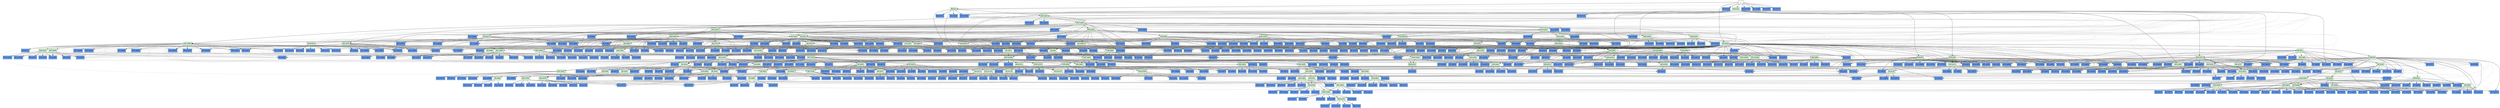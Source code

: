 digraph test {
  e2 -> e4;
  e2 -> e5;
  e3 -> e6;
  e3 -> e7;
  e1 -> e8;
  e2 -> e8;
  e4 -> e9;
  e1 -> e10;
  e3 -> e10;
  e6 -> e11;
  e9 -> e12;
  e9 -> e13;
  e11 -> e14;
  e8 -> e15;
  e8 -> e16;
  e3 -> e17;
  e4 -> e17;
  e10 -> e18;
  e10 -> e19;
  e3 -> e20;
  e5 -> e20;
  e12 -> e21;
  e12 -> e22;
  e16 -> e23;
  e12 -> e24;
  e16 -> e25;
  e15 -> e26;
  e18 -> e27;
  e3 -> e28;
  e8 -> e28;
  e3 -> e29;
  e8 -> e29;
  e3 -> e30;
  e9 -> e30;
  e19 -> e31;
  e19 -> e32;
  e19 -> e33;
  e21 -> e34;
  e15 -> e35;
  e16 -> e35;
  e24 -> e36;
  e32 -> e37;
  e32 -> e38;
  e15 -> e39;
  e16 -> e39;
  e29 -> e40;
  e3 -> e41;
  e15 -> e41;
  e29 -> e42;
  e18 -> e43;
  e19 -> e43;
  e31 -> e44;
  e31 -> e45;
  e18 -> e46;
  e19 -> e46;
  e23 -> e47;
  e25 -> e47;
  e34 -> e48;
  e35 -> e49;
  e31 -> e50;
  e32 -> e50;
  e18 -> e51;
  e32 -> e51;
  e15 -> e52;
  e25 -> e52;
  e16 -> e53;
  e26 -> e53;
  e13 -> e54;
  e30 -> e54;
  e44 -> e55;
  e19 -> e56;
  e27 -> e56;
  e19 -> e57;
  e27 -> e57;
  e15 -> e58;
  e29 -> e58;
  e40 -> e59;
  e40 -> e60;
  e15 -> e61;
  e29 -> e61;
  e44 -> e62;
  e25 -> e63;
  e35 -> e63;
  e25 -> e64;
  e35 -> e64;
  e22 -> e65;
  e34 -> e65;
  e49 -> e66;
  e24 -> e67;
  e34 -> e67;
  e51 -> e68;
  e32 -> e69;
  e44 -> e69;
  e52 -> e70;
  e18 -> e71;
  e38 -> e71;
  e18 -> e72;
  e38 -> e72;
  e32 -> e73;
  e43 -> e73;
  e27 -> e74;
  e46 -> e74;
  e26 -> e75;
  e39 -> e75;
  e59 -> e76;
  e26 -> e77;
  e41 -> e77;
  e26 -> e78;
  e29 -> e78;
  e55 -> e79;
  e56 -> e80;
  e56 -> e81;
  e59 -> e82;
  e60 -> e83;
  e62 -> e84;
  e63 -> e85;
  e38 -> e86;
  e51 -> e86;
  e38 -> e87;
  e51 -> e87;
  e22 -> e88;
  e24 -> e88;
  e34 -> e88;
  e68 -> e89;
  e68 -> e90;
  e71 -> e91;
  e26 -> e92;
  e61 -> e92;
  e55 -> e93;
  e62 -> e93;
  e76 -> e94;
  e32 -> e95;
  e57 -> e95;
  e84 -> e96;
  e86 -> e97;
  e87 -> e98;
  e2 -> e99;
  e69 -> e99;
  e76 -> e100;
  e82 -> e100;
  e62 -> e101;
  e79 -> e101;
  e86 -> e102;
  e87 -> e102;
  e46 -> e103;
  e91 -> e103;
  e84 -> e104;
  e93 -> e104;
  e84 -> e105;
  e93 -> e105;
  e82 -> e106;
  e94 -> e106;
  e101 -> e107;
  e87 -> e108;
  e97 -> e108;
  e103 -> e109;
  e106 -> e110;
  e108 -> e111;
  e108 -> e112;
  e2 -> e113;
  e103 -> e113;
  e111 -> e114;
  e111 -> e115;
  e112 -> e116;
  e111 -> e117;
  e112 -> e117;
  e117 -> e118;
  e117 -> e119;
  e114 -> e120;
  e115 -> e120;
  e114 -> e121;
  e115 -> e121;
  e117 -> e122;
  e116 -> e123;
  e116 -> e124;
  e115 -> e125;
  e116 -> e126;
  e115 -> e127;
  e114 -> e128;
  e111 -> e129;
  e112 -> e129;
  e114 -> e130;
  e114 -> e131;
  e115 -> e132;
  e111 -> e133;
  e112 -> e133;
  e113 -> e134;
  e2 -> e135;
  e109 -> e135;
  e2 -> e136;
  e109 -> e136;
  e112 -> e137;
  e2 -> e138;
  e97 -> e138;
  e98 -> e138;
  e111 -> e139;
  e2 -> e140;
  e107 -> e140;
  e110 -> e141;
  e2 -> e142;
  e107 -> e142;
  e110 -> e143;
  e110 -> e144;
  e110 -> e145;
  e2 -> e146;
  e105 -> e146;
  e2 -> e147;
  e93 -> e147;
  e96 -> e147;
  e109 -> e148;
  e2 -> e149;
  e103 -> e149;
  e108 -> e150;
  e108 -> e151;
  e108 -> e152;
  e97 -> e153;
  e98 -> e153;
  e2 -> e154;
  e87 -> e154;
  e97 -> e154;
  e2 -> e155;
  e101 -> e155;
  e107 -> e156;
  e107 -> e157;
  e107 -> e158;
  e106 -> e159;
  e2 -> e160;
  e101 -> e160;
  e106 -> e161;
  e106 -> e162;
  e106 -> e163;
  e106 -> e164;
  e105 -> e165;
  e105 -> e166;
  e104 -> e167;
  e104 -> e168;
  e105 -> e169;
  e104 -> e170;
  e104 -> e171;
  e104 -> e172;
  e105 -> e173;
  e104 -> e174;
  e104 -> e175;
  e93 -> e176;
  e96 -> e176;
  e93 -> e177;
  e96 -> e177;
  e2 -> e178;
  e84 -> e178;
  e93 -> e178;
  e103 -> e179;
  e103 -> e180;
  e2 -> e181;
  e98 -> e181;
  e2 -> e182;
  e98 -> e182;
  e102 -> e183;
  e102 -> e184;
  e102 -> e185;
  e102 -> e186;
  e86 -> e187;
  e98 -> e187;
  e102 -> e188;
  e2 -> e189;
  e97 -> e189;
  e2 -> e190;
  e96 -> e190;
  e2 -> e191;
  e96 -> e191;
  e32 -> e192;
  e62 -> e192;
  e79 -> e192;
  e101 -> e193;
  e101 -> e194;
  e101 -> e195;
  e101 -> e196;
  e2 -> e197;
  e95 -> e197;
  e55 -> e198;
  e96 -> e198;
  e2 -> e199;
  e95 -> e199;
  e100 -> e200;
  e82 -> e201;
  e94 -> e201;
  e100 -> e202;
  e2 -> e203;
  e93 -> e203;
  e100 -> e204;
  e100 -> e205;
  e100 -> e206;
  e46 -> e207;
  e71 -> e207;
  e72 -> e207;
  e46 -> e208;
  e91 -> e208;
  e46 -> e209;
  e71 -> e209;
  e72 -> e209;
  e99 -> e210;
  e99 -> e211;
  e2 -> e212;
  e89 -> e212;
  e2 -> e213;
  e87 -> e213;
  e98 -> e214;
  e2 -> e215;
  e87 -> e215;
  e72 -> e216;
  e86 -> e216;
  e72 -> e217;
  e86 -> e217;
  e97 -> e218;
  e97 -> e219;
  e97 -> e220;
  e97 -> e221;
  e72 -> e222;
  e86 -> e222;
  e98 -> e223;
  e99 -> e224;
  e98 -> e225;
  e2 -> e226;
  e84 -> e226;
  e96 -> e227;
  e96 -> e228;
  e96 -> e229;
  e2 -> e230;
  e84 -> e230;
  e95 -> e231;
  e95 -> e232;
  e95 -> e233;
  e95 -> e234;
  e32 -> e235;
  e56 -> e235;
  e57 -> e235;
  e95 -> e236;
  e95 -> e237;
  e55 -> e238;
  e84 -> e238;
  e20 -> e239;
  e54 -> e239;
  e80 -> e240;
  e81 -> e240;
  e94 -> e241;
  e94 -> e242;
  e94 -> e243;
  e58 -> e244;
  e78 -> e244;
  e58 -> e245;
  e78 -> e245;
  e58 -> e246;
  e78 -> e246;
  e57 -> e247;
  e81 -> e247;
  e93 -> e248;
  e62 -> e249;
  e79 -> e249;
  e93 -> e250;
  e93 -> e251;
  e93 -> e252;
  e93 -> e253;
  e92 -> e254;
  e61 -> e255;
  e78 -> e255;
  e92 -> e256;
  e2 -> e257;
  e74 -> e257;
  e92 -> e258;
  e92 -> e259;
  e92 -> e260;
  e46 -> e261;
  e73 -> e261;
  e2 -> e262;
  e73 -> e262;
  e2 -> e263;
  e72 -> e263;
  e46 -> e264;
  e73 -> e264;
  e46 -> e265;
  e72 -> e265;
  e91 -> e266;
  e46 -> e267;
  e71 -> e267;
  e91 -> e268;
  e91 -> e269;
  e71 -> e270;
  e72 -> e270;
  e71 -> e271;
  e72 -> e271;
  e71 -> e272;
  e72 -> e272;
  e39 -> e273;
  e70 -> e273;
  e39 -> e274;
  e70 -> e274;
  e46 -> e275;
  e72 -> e275;
  e46 -> e276;
  e71 -> e276;
  e90 -> e277;
  e90 -> e278;
  e90 -> e279;
  e90 -> e280;
  e90 -> e281;
  e43 -> e282;
  e68 -> e282;
  e43 -> e283;
  e68 -> e283;
  e90 -> e284;
  e90 -> e285;
  e89 -> e286;
  e89 -> e287;
  e89 -> e288;
  e89 -> e289;
  e43 -> e290;
  e68 -> e290;
  e36 -> e291;
  e67 -> e291;
  e36 -> e292;
  e67 -> e292;
  e36 -> e293;
  e67 -> e293;
  e5 -> e294;
  e67 -> e294;
  e5 -> e295;
  e67 -> e295;
  e88 -> e296;
  e88 -> e297;
  e88 -> e298;
  e88 -> e299;
  e36 -> e300;
  e48 -> e300;
  e36 -> e301;
  e48 -> e301;
  e5 -> e302;
  e24 -> e302;
  e48 -> e302;
  e24 -> e303;
  e65 -> e303;
  e88 -> e304;
  e24 -> e305;
  e65 -> e305;
  e87 -> e306;
  e51 -> e307;
  e73 -> e307;
  e51 -> e308;
  e73 -> e308;
  e87 -> e309;
  e51 -> e310;
  e73 -> e310;
  e51 -> e311;
  e72 -> e311;
  e86 -> e312;
  e86 -> e313;
  e51 -> e314;
  e73 -> e314;
  e51 -> e315;
  e72 -> e315;
  e85 -> e316;
  e85 -> e317;
  e85 -> e318;
  e85 -> e319;
  e87 -> e320;
  e87 -> e321;
  e32 -> e322;
  e62 -> e322;
  e84 -> e323;
  e84 -> e324;
  e84 -> e325;
  e84 -> e326;
  e83 -> e327;
  e83 -> e328;
  e83 -> e329;
  e82 -> e330;
  e2 -> e331;
  e62 -> e331;
  e82 -> e332;
  e83 -> e333;
  e83 -> e334;
  e82 -> e335;
  e83 -> e336;
  e82 -> e337;
  e56 -> e338;
  e57 -> e338;
  e32 -> e339;
  e56 -> e339;
  e81 -> e340;
  e56 -> e341;
  e57 -> e341;
  e81 -> e342;
  e79 -> e343;
  e55 -> e344;
  e62 -> e344;
  e56 -> e345;
  e57 -> e345;
  e79 -> e346;
  e56 -> e347;
  e57 -> e347;
  e79 -> e348;
  e80 -> e349;
  e27 -> e350;
  e43 -> e350;
  e46 -> e350;
  e81 -> e351;
  e7 -> e352;
  e54 -> e352;
  e5 -> e353;
  e54 -> e353;
  e78 -> e354;
  e78 -> e355;
  e77 -> e356;
  e80 -> e357;
  e78 -> e358;
  e76 -> e359;
  e78 -> e360;
  e77 -> e361;
  e39 -> e362;
  e53 -> e362;
  e75 -> e363;
  e39 -> e364;
  e53 -> e364;
  e75 -> e365;
  e26 -> e366;
  e58 -> e366;
  e77 -> e367;
  e39 -> e368;
  e53 -> e368;
  e75 -> e369;
  e75 -> e370;
  e77 -> e371;
  e75 -> e372;
  e82 -> e373;
  e74 -> e374;
  e46 -> e375;
  e57 -> e375;
  e74 -> e376;
  e74 -> e377;
  e74 -> e378;
  e81 -> e379;
  e74 -> e380;
  e27 -> e381;
  e43 -> e381;
  e46 -> e381;
  e38 -> e382;
  e46 -> e382;
  e72 -> e383;
  e73 -> e384;
  e72 -> e385;
  e72 -> e386;
  e73 -> e387;
  e38 -> e388;
  e46 -> e388;
  e71 -> e389;
  e71 -> e390;
  e73 -> e391;
  e70 -> e392;
  e70 -> e393;
  e70 -> e394;
  e39 -> e395;
  e52 -> e395;
  e72 -> e396;
  e32 -> e397;
  e62 -> e397;
  e69 -> e398;
  e69 -> e399;
  e69 -> e400;
  e69 -> e401;
  e43 -> e402;
  e51 -> e402;
  e2 -> e403;
  e51 -> e403;
  e2 -> e404;
  e50 -> e404;
  e68 -> e405;
  e69 -> e406;
  e69 -> e407;
  e43 -> e408;
  e51 -> e408;
  e67 -> e409;
  e67 -> e410;
  e67 -> e411;
  e66 -> e412;
  e66 -> e413;
  e66 -> e414;
  e67 -> e415;
  e24 -> e416;
  e48 -> e416;
  e5 -> e417;
  e48 -> e417;
  e5 -> e418;
  e48 -> e418;
  e66 -> e419;
  e65 -> e420;
  e65 -> e421;
  e65 -> e422;
  e38 -> e423;
  e51 -> e423;
  e38 -> e424;
  e51 -> e424;
  e64 -> e425;
  e63 -> e426;
  e64 -> e427;
  e64 -> e428;
  e32 -> e429;
  e45 -> e429;
  e62 -> e430;
  e32 -> e431;
  e43 -> e431;
  e2 -> e432;
  e43 -> e432;
  e62 -> e433;
  e43 -> e434;
  e46 -> e434;
  e20 -> e435;
  e30 -> e435;
  e20 -> e436;
  e30 -> e436;
  e2 -> e437;
  e46 -> e437;
  e61 -> e438;
  e2 -> e439;
  e45 -> e439;
  e60 -> e440;
  e59 -> e441;
  e2 -> e442;
  e44 -> e442;
  e59 -> e443;
  e59 -> e444;
  e61 -> e445;
  e60 -> e446;
  e61 -> e447;
  e58 -> e448;
  e58 -> e449;
  e58 -> e450;
  e58 -> e451;
  e60 -> e452;
  e59 -> e453;
  e57 -> e454;
  e57 -> e455;
  e27 -> e456;
  e46 -> e456;
  e56 -> e457;
  e56 -> e458;
  e56 -> e459;
  e56 -> e460;
  e56 -> e461;
  e57 -> e462;
  e55 -> e463;
  e55 -> e464;
  e57 -> e465;
  e27 -> e466;
  e43 -> e466;
  e27 -> e467;
  e43 -> e467;
  e27 -> e468;
  e43 -> e468;
  e56 -> e469;
  e54 -> e470;
  e54 -> e471;
  e53 -> e472;
  e53 -> e473;
  e53 -> e474;
  e53 -> e475;
  e54 -> e476;
  e56 -> e477;
  e54 -> e478;
  e62 -> e479;
  e43 -> e480;
  e46 -> e480;
  e61 -> e481;
  e60 -> e482;
  e33 -> e483;
  e38 -> e483;
  e2 -> e484;
  e38 -> e484;
  e33 -> e485;
  e38 -> e485;
  e52 -> e486;
  e32 -> e487;
  e46 -> e487;
  e51 -> e488;
  e51 -> e489;
  e32 -> e490;
  e45 -> e490;
  e50 -> e491;
  e50 -> e492;
  e50 -> e493;
  e50 -> e494;
  e51 -> e495;
  e50 -> e496;
  e2 -> e497;
  e37 -> e497;
  e49 -> e498;
  e51 -> e499;
  e50 -> e500;
  e48 -> e501;
  e48 -> e502;
  e37 -> e503;
  e38 -> e503;
  e37 -> e504;
  e38 -> e504;
  e37 -> e505;
  e38 -> e505;
  e37 -> e506;
  e38 -> e506;
  e25 -> e507;
  e35 -> e507;
  e47 -> e508;
  e25 -> e509;
  e35 -> e509;
  e47 -> e510;
  e47 -> e511;
  e47 -> e512;
  e11 -> e513;
  e20 -> e513;
  e46 -> e514;
  e45 -> e515;
  e45 -> e516;
  e44 -> e517;
  e44 -> e518;
  e2 -> e519;
  e31 -> e519;
  e43 -> e520;
  e43 -> e521;
  e43 -> e522;
  e43 -> e523;
  e44 -> e524;
  e46 -> e525;
  e45 -> e526;
  e7 -> e527;
  e30 -> e527;
  e7 -> e528;
  e30 -> e528;
  e17 -> e529;
  e20 -> e529;
  e17 -> e530;
  e20 -> e530;
  e5 -> e531;
  e30 -> e531;
  e17 -> e532;
  e20 -> e532;
  e9 -> e533;
  e20 -> e533;
  e2 -> e534;
  e33 -> e534;
  e42 -> e535;
  e15 -> e536;
  e29 -> e536;
  e2 -> e537;
  e18 -> e537;
  e19 -> e537;
  e15 -> e538;
  e29 -> e538;
  e41 -> e539;
  e41 -> e540;
  e41 -> e541;
  e40 -> e542;
  e40 -> e543;
  e2 -> e544;
  e31 -> e544;
  e40 -> e545;
  e40 -> e546;
  e15 -> e547;
  e29 -> e547;
  e42 -> e548;
  e42 -> e549;
  e39 -> e550;
  e39 -> e551;
  e41 -> e552;
  e39 -> e553;
  e40 -> e554;
  e46 -> e555;
  e45 -> e556;
  e42 -> e557;
  e38 -> e558;
  e31 -> e559;
  e32 -> e559;
  e38 -> e560;
  e38 -> e561;
  e15 -> e562;
  e25 -> e562;
  e32 -> e563;
  e33 -> e563;
  e37 -> e564;
  e37 -> e565;
  e37 -> e566;
  e37 -> e567;
  e36 -> e568;
  e5 -> e569;
  e24 -> e569;
  e36 -> e570;
  e36 -> e571;
  e35 -> e572;
  e35 -> e573;
  e22 -> e574;
  e24 -> e574;
  e36 -> e575;
  e22 -> e576;
  e24 -> e576;
  e35 -> e577;
  e39 -> e578;
  e35 -> e579;
  e37 -> e580;
  e35 -> e581;
  e34 -> e582;
  e23 -> e583;
  e25 -> e583;
  e23 -> e584;
  e25 -> e584;
  e23 -> e585;
  e25 -> e585;
  e6 -> e586;
  e20 -> e586;
  e6 -> e587;
  e20 -> e587;
  e6 -> e588;
  e20 -> e588;
  e5 -> e589;
  e11 -> e589;
  e32 -> e590;
  e33 -> e591;
  e18 -> e592;
  e19 -> e592;
  e18 -> e593;
  e19 -> e593;
  e31 -> e594;
  e31 -> e595;
  e31 -> e596;
  e2 -> e597;
  e19 -> e597;
  e33 -> e598;
  e7 -> e599;
  e17 -> e599;
  e7 -> e600;
  e17 -> e600;
  e30 -> e601;
  e30 -> e602;
  e7 -> e603;
  e17 -> e603;
  e4 -> e604;
  e20 -> e604;
  e5 -> e605;
  e17 -> e605;
  e4 -> e606;
  e20 -> e606;
  e5 -> e607;
  e17 -> e607;
  e7 -> e608;
  e9 -> e608;
  e29 -> e609;
  e29 -> e610;
  e29 -> e611;
  e2 -> e612;
  e19 -> e612;
  e29 -> e613;
  e28 -> e614;
  e28 -> e615;
  e15 -> e616;
  e16 -> e616;
  e15 -> e617;
  e16 -> e617;
  e2 -> e618;
  e18 -> e618;
  e28 -> e619;
  e28 -> e620;
  e29 -> e621;
  e15 -> e622;
  e16 -> e622;
  e30 -> e623;
  e29 -> e624;
  e28 -> e625;
  e7 -> e626;
  e14 -> e626;
  e27 -> e627;
  e27 -> e628;
  e26 -> e629;
  e33 -> e630;
  e25 -> e631;
  e25 -> e632;
  e25 -> e633;
  e25 -> e634;
  e24 -> e635;
  e24 -> e636;
  e23 -> e637;
  e23 -> e638;
  e23 -> e639;
  e5 -> e640;
  e12 -> e640;
  e22 -> e641;
  e22 -> e642;
  e23 -> e643;
  e23 -> e644;
  e22 -> e645;
  e23 -> e646;
  e22 -> e647;
  e22 -> e648;
  e5 -> e649;
  e6 -> e649;
  e20 -> e650;
  e5 -> e651;
  e6 -> e651;
  e20 -> e652;
  e7 -> e653;
  e11 -> e653;
  e19 -> e654;
  e19 -> e655;
  e19 -> e656;
  e19 -> e657;
  e18 -> e658;
  e20 -> e659;
  e18 -> e660;
  e4 -> e661;
  e7 -> e661;
  e17 -> e662;
  e2 -> e663;
  e11 -> e663;
  e17 -> e664;
  e4 -> e665;
  e7 -> e665;
  e17 -> e666;
  e3 -> e667;
  e4 -> e667;
  e5 -> e667;
  e5 -> e668;
  e9 -> e668;
  e16 -> e669;
  e16 -> e670;
  e16 -> e671;
  e2 -> e672;
  e10 -> e672;
  e16 -> e673;
  e16 -> e674;
  e15 -> e675;
  e17 -> e676;
  e16 -> e677;
  e15 -> e678;
  e14 -> e679;
  e14 -> e680;
  e13 -> e681;
  e12 -> e682;
  e15 -> e683;
  e12 -> e684;
  e12 -> e685;
  e6 -> e686;
  e7 -> e686;
  e6 -> e687;
  e7 -> e687;
  e11 -> e688;
  e6 -> e689;
  e7 -> e689;
  e2 -> e690;
  e7 -> e690;
  e11 -> e691;
  e10 -> e692;
  e10 -> e693;
  e2 -> e694;
  e6 -> e694;
  e4 -> e695;
  e5 -> e695;
  e4 -> e696;
  e5 -> e696;
  e9 -> e697;
  e8 -> e698;
  e9 -> e699;
  e8 -> e700;
  e7 -> e701;
  e6 -> e702;
  e6 -> e703;
  e1 -> e704;
  e3 -> e704;
  e7 -> e705;
  e1 -> e706;
  e2 -> e706;
  e5 -> e707;
  e4 -> e708;
  e5 -> e709;
  e4 -> e710;
  e3 -> e711;
  e1 -> e712;
  e1 -> e713;
  e0 -> e1;
  e0 -> e2;
  e0 -> e3;
  e0 -> e714;
  e0 -> e715;
  e0 -> e716;
  e0 -> e717;
  e0 -> e718;

//conflicts
  e1 -> e4 [arrowhead=none color=gray60 style=dashed constraint=false];
  e1 -> e5 [arrowhead=none color=gray60 style=dashed constraint=false];
  e1 -> e6 [arrowhead=none color=gray60 style=dashed constraint=false];
  e1 -> e7 [arrowhead=none color=gray60 style=dashed constraint=false];
  e1 -> e711 [arrowhead=none color=gray60 style=dashed constraint=false];
  e1 -> e714 [arrowhead=none color=gray60 style=dashed constraint=false];
  e1 -> e717 [arrowhead=none color=gray60 style=dashed constraint=false];
  e1 -> e718 [arrowhead=none color=gray60 style=dashed constraint=false];
  e2 -> e56 [arrowhead=none color=gray60 style=dashed constraint=false];
  e2 -> e90 [arrowhead=none color=gray60 style=dashed constraint=false];
  e2 -> e102 [arrowhead=none color=gray60 style=dashed constraint=false];
  e2 -> e104 [arrowhead=none color=gray60 style=dashed constraint=false];
  e2 -> e108 [arrowhead=none color=gray60 style=dashed constraint=false];
  e2 -> e148 [arrowhead=none color=gray60 style=dashed constraint=false];
  e2 -> e153 [arrowhead=none color=gray60 style=dashed constraint=false];
  e2 -> e158 [arrowhead=none color=gray60 style=dashed constraint=false];
  e2 -> e169 [arrowhead=none color=gray60 style=dashed constraint=false];
  e2 -> e177 [arrowhead=none color=gray60 style=dashed constraint=false];
  e2 -> e180 [arrowhead=none color=gray60 style=dashed constraint=false];
  e2 -> e187 [arrowhead=none color=gray60 style=dashed constraint=false];
  e2 -> e196 [arrowhead=none color=gray60 style=dashed constraint=false];
  e2 -> e198 [arrowhead=none color=gray60 style=dashed constraint=false];
  e2 -> e207 [arrowhead=none color=gray60 style=dashed constraint=false];
  e2 -> e217 [arrowhead=none color=gray60 style=dashed constraint=false];
  e2 -> e220 [arrowhead=none color=gray60 style=dashed constraint=false];
  e2 -> e233 [arrowhead=none color=gray60 style=dashed constraint=false];
  e2 -> e236 [arrowhead=none color=gray60 style=dashed constraint=false];
  e2 -> e238 [arrowhead=none color=gray60 style=dashed constraint=false];
  e2 -> e252 [arrowhead=none color=gray60 style=dashed constraint=false];
  e2 -> e267 [arrowhead=none color=gray60 style=dashed constraint=false];
  e2 -> e272 [arrowhead=none color=gray60 style=dashed constraint=false];
  e2 -> e283 [arrowhead=none color=gray60 style=dashed constraint=false];
  e2 -> e288 [arrowhead=none color=gray60 style=dashed constraint=false];
  e2 -> e313 [arrowhead=none color=gray60 style=dashed constraint=false];
  e2 -> e344 [arrowhead=none color=gray60 style=dashed constraint=false];
  e2 -> e350 [arrowhead=none color=gray60 style=dashed constraint=false];
  e2 -> e378 [arrowhead=none color=gray60 style=dashed constraint=false];
  e2 -> e390 [arrowhead=none color=gray60 style=dashed constraint=false];
  e2 -> e456 [arrowhead=none color=gray60 style=dashed constraint=false];
  e2 -> e464 [arrowhead=none color=gray60 style=dashed constraint=false];
  e2 -> e468 [arrowhead=none color=gray60 style=dashed constraint=false];
  e2 -> e626 [arrowhead=none color=gray60 style=dashed constraint=false];
  e2 -> e628 [arrowhead=none color=gray60 style=dashed constraint=false];
  e2 -> e655 [arrowhead=none color=gray60 style=dashed constraint=false];
  e2 -> e680 [arrowhead=none color=gray60 style=dashed constraint=false];
  e3 -> e12 [arrowhead=none color=gray60 style=dashed constraint=false];
  e3 -> e16 [arrowhead=none color=gray60 style=dashed constraint=false];
  e3 -> e683 [arrowhead=none color=gray60 style=dashed constraint=false];
  e3 -> e695 [arrowhead=none color=gray60 style=dashed constraint=false];
  e3 -> e700 [arrowhead=none color=gray60 style=dashed constraint=false];
  e3 -> e709 [arrowhead=none color=gray60 style=dashed constraint=false];
  e3 -> e710 [arrowhead=none color=gray60 style=dashed constraint=false];
  e3 -> e712 [arrowhead=none color=gray60 style=dashed constraint=false];
  e3 -> e713 [arrowhead=none color=gray60 style=dashed constraint=false];
  e3 -> e714 [arrowhead=none color=gray60 style=dashed constraint=false];
  e3 -> e717 [arrowhead=none color=gray60 style=dashed constraint=false];
  e3 -> e718 [arrowhead=none color=gray60 style=dashed constraint=false];
  e4 -> e6 [arrowhead=none color=gray60 style=dashed constraint=false];
  e4 -> e659 [arrowhead=none color=gray60 style=dashed constraint=false];
  e4 -> e705 [arrowhead=none color=gray60 style=dashed constraint=false];
  e4 -> e707 [arrowhead=none color=gray60 style=dashed constraint=false];
  e4 -> e711 [arrowhead=none color=gray60 style=dashed constraint=false];
  e4 -> e714 [arrowhead=none color=gray60 style=dashed constraint=false];
  e4 -> e716 [arrowhead=none color=gray60 style=dashed constraint=false];
  e4 -> e718 [arrowhead=none color=gray60 style=dashed constraint=false];
  e5 -> e7 [arrowhead=none color=gray60 style=dashed constraint=false];
  e5 -> e22 [arrowhead=none color=gray60 style=dashed constraint=false];
  e5 -> e36 [arrowhead=none color=gray60 style=dashed constraint=false];
  e5 -> e411 [arrowhead=none color=gray60 style=dashed constraint=false];
  e5 -> e471 [arrowhead=none color=gray60 style=dashed constraint=false];
  e5 -> e502 [arrowhead=none color=gray60 style=dashed constraint=false];
  e5 -> e635 [arrowhead=none color=gray60 style=dashed constraint=false];
  e5 -> e666 [arrowhead=none color=gray60 style=dashed constraint=false];
  e5 -> e682 [arrowhead=none color=gray60 style=dashed constraint=false];
  e5 -> e691 [arrowhead=none color=gray60 style=dashed constraint=false];
  e5 -> e697 [arrowhead=none color=gray60 style=dashed constraint=false];
  e5 -> e703 [arrowhead=none color=gray60 style=dashed constraint=false];
  e5 -> e708 [arrowhead=none color=gray60 style=dashed constraint=false];
  e5 -> e711 [arrowhead=none color=gray60 style=dashed constraint=false];
  e5 -> e714 [arrowhead=none color=gray60 style=dashed constraint=false];
  e5 -> e717 [arrowhead=none color=gray60 style=dashed constraint=false];
  e6 -> e650 [arrowhead=none color=gray60 style=dashed constraint=false];
  e6 -> e659 [arrowhead=none color=gray60 style=dashed constraint=false];
  e6 -> e701 [arrowhead=none color=gray60 style=dashed constraint=false];
  e6 -> e705 [arrowhead=none color=gray60 style=dashed constraint=false];
  e6 -> e707 [arrowhead=none color=gray60 style=dashed constraint=false];
  e6 -> e711 [arrowhead=none color=gray60 style=dashed constraint=false];
  e6 -> e716 [arrowhead=none color=gray60 style=dashed constraint=false];
  e7 -> e471 [arrowhead=none color=gray60 style=dashed constraint=false];
  e7 -> e601 [arrowhead=none color=gray60 style=dashed constraint=false];
  e7 -> e662 [arrowhead=none color=gray60 style=dashed constraint=false];
  e7 -> e666 [arrowhead=none color=gray60 style=dashed constraint=false];
  e7 -> e680 [arrowhead=none color=gray60 style=dashed constraint=false];
  e7 -> e691 [arrowhead=none color=gray60 style=dashed constraint=false];
  e7 -> e697 [arrowhead=none color=gray60 style=dashed constraint=false];
  e7 -> e702 [arrowhead=none color=gray60 style=dashed constraint=false];
  e7 -> e703 [arrowhead=none color=gray60 style=dashed constraint=false];
  e7 -> e708 [arrowhead=none color=gray60 style=dashed constraint=false];
  e7 -> e711 [arrowhead=none color=gray60 style=dashed constraint=false];
  e8 -> e10 [arrowhead=none color=gray60 style=dashed constraint=false];
  e8 -> e713 [arrowhead=none color=gray60 style=dashed constraint=false];
  e8 -> e716 [arrowhead=none color=gray60 style=dashed constraint=false];
  e9 -> e17 [arrowhead=none color=gray60 style=dashed constraint=false];
  e9 -> e606 [arrowhead=none color=gray60 style=dashed constraint=false];
  e9 -> e665 [arrowhead=none color=gray60 style=dashed constraint=false];
  e9 -> e696 [arrowhead=none color=gray60 style=dashed constraint=false];
  e9 -> e708 [arrowhead=none color=gray60 style=dashed constraint=false];
  e9 -> e710 [arrowhead=none color=gray60 style=dashed constraint=false];
  e9 -> e715 [arrowhead=none color=gray60 style=dashed constraint=false];
  e10 -> e716 [arrowhead=none color=gray60 style=dashed constraint=false];
  e11 -> e588 [arrowhead=none color=gray60 style=dashed constraint=false];
  e11 -> e651 [arrowhead=none color=gray60 style=dashed constraint=false];
  e11 -> e689 [arrowhead=none color=gray60 style=dashed constraint=false];
  e11 -> e694 [arrowhead=none color=gray60 style=dashed constraint=false];
  e11 -> e703 [arrowhead=none color=gray60 style=dashed constraint=false];
  e11 -> e715 [arrowhead=none color=gray60 style=dashed constraint=false];
  e12 -> e13 [arrowhead=none color=gray60 style=dashed constraint=false];
  e12 -> e695 [arrowhead=none color=gray60 style=dashed constraint=false];
  e12 -> e699 [arrowhead=none color=gray60 style=dashed constraint=false];
  e13 -> e602 [arrowhead=none color=gray60 style=dashed constraint=false];
  e13 -> e709 [arrowhead=none color=gray60 style=dashed constraint=false];
  e13 -> e717 [arrowhead=none color=gray60 style=dashed constraint=false];
  e15 -> e23 [arrowhead=none color=gray60 style=dashed constraint=false];
  e15 -> e28 [arrowhead=none color=gray60 style=dashed constraint=false];
  e15 -> e40 [arrowhead=none color=gray60 style=dashed constraint=false];
  e15 -> e42 [arrowhead=none color=gray60 style=dashed constraint=false];
  e15 -> e609 [arrowhead=none color=gray60 style=dashed constraint=false];
  e15 -> e613 [arrowhead=none color=gray60 style=dashed constraint=false];
  e15 -> e624 [arrowhead=none color=gray60 style=dashed constraint=false];
  e15 -> e632 [arrowhead=none color=gray60 style=dashed constraint=false];
  e15 -> e633 [arrowhead=none color=gray60 style=dashed constraint=false];
  e15 -> e669 [arrowhead=none color=gray60 style=dashed constraint=false];
  e15 -> e670 [arrowhead=none color=gray60 style=dashed constraint=false];
  e15 -> e673 [arrowhead=none color=gray60 style=dashed constraint=false];
  e15 -> e677 [arrowhead=none color=gray60 style=dashed constraint=false];
  e15 -> e698 [arrowhead=none color=gray60 style=dashed constraint=false];
  e15 -> e700 [arrowhead=none color=gray60 style=dashed constraint=false];
  e15 -> e715 [arrowhead=none color=gray60 style=dashed constraint=false];
  e16 -> e675 [arrowhead=none color=gray60 style=dashed constraint=false];
  e16 -> e678 [arrowhead=none color=gray60 style=dashed constraint=false];
  e16 -> e683 [arrowhead=none color=gray60 style=dashed constraint=false];
  e16 -> e698 [arrowhead=none color=gray60 style=dashed constraint=false];
  e16 -> e700 [arrowhead=none color=gray60 style=dashed constraint=false];
  e16 -> e706 [arrowhead=none color=gray60 style=dashed constraint=false];
  e16 -> e712 [arrowhead=none color=gray60 style=dashed constraint=false];
  e17 -> e604 [arrowhead=none color=gray60 style=dashed constraint=false];
  e17 -> e606 [arrowhead=none color=gray60 style=dashed constraint=false];
  e17 -> e650 [arrowhead=none color=gray60 style=dashed constraint=false];
  e17 -> e661 [arrowhead=none color=gray60 style=dashed constraint=false];
  e17 -> e665 [arrowhead=none color=gray60 style=dashed constraint=false];
  e17 -> e667 [arrowhead=none color=gray60 style=dashed constraint=false];
  e17 -> e696 [arrowhead=none color=gray60 style=dashed constraint=false];
  e17 -> e701 [arrowhead=none color=gray60 style=dashed constraint=false];
  e17 -> e708 [arrowhead=none color=gray60 style=dashed constraint=false];
  e18 -> e31 [arrowhead=none color=gray60 style=dashed constraint=false];
  e18 -> e33 [arrowhead=none color=gray60 style=dashed constraint=false];
  e18 -> e37 [arrowhead=none color=gray60 style=dashed constraint=false];
  e18 -> e560 [arrowhead=none color=gray60 style=dashed constraint=false];
  e18 -> e561 [arrowhead=none color=gray60 style=dashed constraint=false];
  e18 -> e612 [arrowhead=none color=gray60 style=dashed constraint=false];
  e18 -> e654 [arrowhead=none color=gray60 style=dashed constraint=false];
  e18 -> e657 [arrowhead=none color=gray60 style=dashed constraint=false];
  e18 -> e672 [arrowhead=none color=gray60 style=dashed constraint=false];
  e18 -> e693 [arrowhead=none color=gray60 style=dashed constraint=false];
  e18 -> e715 [arrowhead=none color=gray60 style=dashed constraint=false];
  e19 -> e618 [arrowhead=none color=gray60 style=dashed constraint=false];
  e19 -> e628 [arrowhead=none color=gray60 style=dashed constraint=false];
  e19 -> e658 [arrowhead=none color=gray60 style=dashed constraint=false];
  e19 -> e660 [arrowhead=none color=gray60 style=dashed constraint=false];
  e19 -> e672 [arrowhead=none color=gray60 style=dashed constraint=false];
  e19 -> e692 [arrowhead=none color=gray60 style=dashed constraint=false];
  e19 -> e693 [arrowhead=none color=gray60 style=dashed constraint=false];
  e19 -> e704 [arrowhead=none color=gray60 style=dashed constraint=false];
  e19 -> e706 [arrowhead=none color=gray60 style=dashed constraint=false];
  e20 -> e353 [arrowhead=none color=gray60 style=dashed constraint=false];
  e20 -> e531 [arrowhead=none color=gray60 style=dashed constraint=false];
  e20 -> e589 [arrowhead=none color=gray60 style=dashed constraint=false];
  e20 -> e601 [arrowhead=none color=gray60 style=dashed constraint=false];
  e20 -> e605 [arrowhead=none color=gray60 style=dashed constraint=false];
  e20 -> e607 [arrowhead=none color=gray60 style=dashed constraint=false];
  e20 -> e649 [arrowhead=none color=gray60 style=dashed constraint=false];
  e20 -> e651 [arrowhead=none color=gray60 style=dashed constraint=false];
  e20 -> e662 [arrowhead=none color=gray60 style=dashed constraint=false];
  e20 -> e667 [arrowhead=none color=gray60 style=dashed constraint=false];
  e20 -> e668 [arrowhead=none color=gray60 style=dashed constraint=false];
  e20 -> e696 [arrowhead=none color=gray60 style=dashed constraint=false];
  e20 -> e702 [arrowhead=none color=gray60 style=dashed constraint=false];
  e20 -> e707 [arrowhead=none color=gray60 style=dashed constraint=false];
  e21 -> e647 [arrowhead=none color=gray60 style=dashed constraint=false];
  e21 -> e648 [arrowhead=none color=gray60 style=dashed constraint=false];
  e21 -> e685 [arrowhead=none color=gray60 style=dashed constraint=false];
  e21 -> e709 [arrowhead=none color=gray60 style=dashed constraint=false];
  e21 -> e717 [arrowhead=none color=gray60 style=dashed constraint=false];
  e22 -> e36 [arrowhead=none color=gray60 style=dashed constraint=false];
  e22 -> e48 [arrowhead=none color=gray60 style=dashed constraint=false];
  e22 -> e67 [arrowhead=none color=gray60 style=dashed constraint=false];
  e22 -> e635 [arrowhead=none color=gray60 style=dashed constraint=false];
  e22 -> e636 [arrowhead=none color=gray60 style=dashed constraint=false];
  e22 -> e682 [arrowhead=none color=gray60 style=dashed constraint=false];
  e22 -> e684 [arrowhead=none color=gray60 style=dashed constraint=false];
  e22 -> e697 [arrowhead=none color=gray60 style=dashed constraint=false];
  e22 -> e717 [arrowhead=none color=gray60 style=dashed constraint=false];
  e23 -> e631 [arrowhead=none color=gray60 style=dashed constraint=false];
  e23 -> e632 [arrowhead=none color=gray60 style=dashed constraint=false];
  e23 -> e633 [arrowhead=none color=gray60 style=dashed constraint=false];
  e23 -> e669 [arrowhead=none color=gray60 style=dashed constraint=false];
  e23 -> e671 [arrowhead=none color=gray60 style=dashed constraint=false];
  e23 -> e673 [arrowhead=none color=gray60 style=dashed constraint=false];
  e23 -> e677 [arrowhead=none color=gray60 style=dashed constraint=false];
  e23 -> e715 [arrowhead=none color=gray60 style=dashed constraint=false];
  e24 -> e417 [arrowhead=none color=gray60 style=dashed constraint=false];
  e24 -> e420 [arrowhead=none color=gray60 style=dashed constraint=false];
  e24 -> e647 [arrowhead=none color=gray60 style=dashed constraint=false];
  e24 -> e648 [arrowhead=none color=gray60 style=dashed constraint=false];
  e24 -> e682 [arrowhead=none color=gray60 style=dashed constraint=false];
  e24 -> e709 [arrowhead=none color=gray60 style=dashed constraint=false];
  e24 -> e717 [arrowhead=none color=gray60 style=dashed constraint=false];
  e25 -> e26 [arrowhead=none color=gray60 style=dashed constraint=false];
  e25 -> e49 [arrowhead=none color=gray60 style=dashed constraint=false];
  e25 -> e551 [arrowhead=none color=gray60 style=dashed constraint=false];
  e25 -> e573 [arrowhead=none color=gray60 style=dashed constraint=false];
  e25 -> e577 [arrowhead=none color=gray60 style=dashed constraint=false];
  e25 -> e622 [arrowhead=none color=gray60 style=dashed constraint=false];
  e25 -> e638 [arrowhead=none color=gray60 style=dashed constraint=false];
  e25 -> e639 [arrowhead=none color=gray60 style=dashed constraint=false];
  e25 -> e643 [arrowhead=none color=gray60 style=dashed constraint=false];
  e25 -> e671 [arrowhead=none color=gray60 style=dashed constraint=false];
  e25 -> e673 [arrowhead=none color=gray60 style=dashed constraint=false];
  e25 -> e674 [arrowhead=none color=gray60 style=dashed constraint=false];
  e25 -> e715 [arrowhead=none color=gray60 style=dashed constraint=false];
  e26 -> e35 [arrowhead=none color=gray60 style=dashed constraint=false];
  e26 -> e451 [arrowhead=none color=gray60 style=dashed constraint=false];
  e26 -> e481 [arrowhead=none color=gray60 style=dashed constraint=false];
  e26 -> e536 [arrowhead=none color=gray60 style=dashed constraint=false];
  e26 -> e541 [arrowhead=none color=gray60 style=dashed constraint=false];
  e26 -> e553 [arrowhead=none color=gray60 style=dashed constraint=false];
  e26 -> e578 [arrowhead=none color=gray60 style=dashed constraint=false];
  e26 -> e617 [arrowhead=none color=gray60 style=dashed constraint=false];
  e26 -> e683 [arrowhead=none color=gray60 style=dashed constraint=false];
  e26 -> e712 [arrowhead=none color=gray60 style=dashed constraint=false];
  e27 -> e38 [arrowhead=none color=gray60 style=dashed constraint=false];
  e27 -> e51 [arrowhead=none color=gray60 style=dashed constraint=false];
  e27 -> e73 [arrowhead=none color=gray60 style=dashed constraint=false];
  e27 -> e480 [arrowhead=none color=gray60 style=dashed constraint=false];
  e27 -> e487 [arrowhead=none color=gray60 style=dashed constraint=false];
  e27 -> e520 [arrowhead=none color=gray60 style=dashed constraint=false];
  e27 -> e523 [arrowhead=none color=gray60 style=dashed constraint=false];
  e27 -> e555 [arrowhead=none color=gray60 style=dashed constraint=false];
  e27 -> e592 [arrowhead=none color=gray60 style=dashed constraint=false];
  e28 -> e29 [arrowhead=none color=gray60 style=dashed constraint=false];
  e28 -> e698 [arrowhead=none color=gray60 style=dashed constraint=false];
  e29 -> e41 [arrowhead=none color=gray60 style=dashed constraint=false];
  e29 -> e675 [arrowhead=none color=gray60 style=dashed constraint=false];
  e29 -> e678 [arrowhead=none color=gray60 style=dashed constraint=false];
  e29 -> e698 [arrowhead=none color=gray60 style=dashed constraint=false];
  e29 -> e704 [arrowhead=none color=gray60 style=dashed constraint=false];
  e29 -> e706 [arrowhead=none color=gray60 style=dashed constraint=false];
  e30 -> e604 [arrowhead=none color=gray60 style=dashed constraint=false];
  e30 -> e650 [arrowhead=none color=gray60 style=dashed constraint=false];
  e30 -> e661 [arrowhead=none color=gray60 style=dashed constraint=false];
  e30 -> e667 [arrowhead=none color=gray60 style=dashed constraint=false];
  e30 -> e681 [arrowhead=none color=gray60 style=dashed constraint=false];
  e30 -> e699 [arrowhead=none color=gray60 style=dashed constraint=false];
  e30 -> e701 [arrowhead=none color=gray60 style=dashed constraint=false];
  e31 -> e33 [arrowhead=none color=gray60 style=dashed constraint=false];
  e31 -> e37 [arrowhead=none color=gray60 style=dashed constraint=false];
  e31 -> e38 [arrowhead=none color=gray60 style=dashed constraint=false];
  e31 -> e590 [arrowhead=none color=gray60 style=dashed constraint=false];
  e31 -> e597 [arrowhead=none color=gray60 style=dashed constraint=false];
  e31 -> e612 [arrowhead=none color=gray60 style=dashed constraint=false];
  e31 -> e654 [arrowhead=none color=gray60 style=dashed constraint=false];
  e31 -> e656 [arrowhead=none color=gray60 style=dashed constraint=false];
  e31 -> e657 [arrowhead=none color=gray60 style=dashed constraint=false];
  e32 -> e84 [arrowhead=none color=gray60 style=dashed constraint=false];
  e32 -> e101 [arrowhead=none color=gray60 style=dashed constraint=false];
  e32 -> e251 [arrowhead=none color=gray60 style=dashed constraint=false];
  e32 -> e338 [arrowhead=none color=gray60 style=dashed constraint=false];
  e32 -> e340 [arrowhead=none color=gray60 style=dashed constraint=false];
  e32 -> e377 [arrowhead=none color=gray60 style=dashed constraint=false];
  e32 -> e430 [arrowhead=none color=gray60 style=dashed constraint=false];
  e32 -> e454 [arrowhead=none color=gray60 style=dashed constraint=false];
  e32 -> e458 [arrowhead=none color=gray60 style=dashed constraint=false];
  e32 -> e459 [arrowhead=none color=gray60 style=dashed constraint=false];
  e32 -> e460 [arrowhead=none color=gray60 style=dashed constraint=false];
  e32 -> e514 [arrowhead=none color=gray60 style=dashed constraint=false];
  e32 -> e515 [arrowhead=none color=gray60 style=dashed constraint=false];
  e32 -> e516 [arrowhead=none color=gray60 style=dashed constraint=false];
  e32 -> e518 [arrowhead=none color=gray60 style=dashed constraint=false];
  e32 -> e521 [arrowhead=none color=gray60 style=dashed constraint=false];
  e32 -> e522 [arrowhead=none color=gray60 style=dashed constraint=false];
  e32 -> e591 [arrowhead=none color=gray60 style=dashed constraint=false];
  e32 -> e593 [arrowhead=none color=gray60 style=dashed constraint=false];
  e32 -> e595 [arrowhead=none color=gray60 style=dashed constraint=false];
  e32 -> e596 [arrowhead=none color=gray60 style=dashed constraint=false];
  e32 -> e656 [arrowhead=none color=gray60 style=dashed constraint=false];
  e32 -> e657 [arrowhead=none color=gray60 style=dashed constraint=false];
  e33 -> e37 [arrowhead=none color=gray60 style=dashed constraint=false];
  e33 -> e560 [arrowhead=none color=gray60 style=dashed constraint=false];
  e33 -> e590 [arrowhead=none color=gray60 style=dashed constraint=false];
  e33 -> e612 [arrowhead=none color=gray60 style=dashed constraint=false];
  e33 -> e657 [arrowhead=none color=gray60 style=dashed constraint=false];
  e34 -> e571 [arrowhead=none color=gray60 style=dashed constraint=false];
  e34 -> e576 [arrowhead=none color=gray60 style=dashed constraint=false];
  e34 -> e636 [arrowhead=none color=gray60 style=dashed constraint=false];
  e34 -> e642 [arrowhead=none color=gray60 style=dashed constraint=false];
  e34 -> e645 [arrowhead=none color=gray60 style=dashed constraint=false];
  e34 -> e668 [arrowhead=none color=gray60 style=dashed constraint=false];
  e34 -> e684 [arrowhead=none color=gray60 style=dashed constraint=false];
  e34 -> e697 [arrowhead=none color=gray60 style=dashed constraint=false];
  e35 -> e39 [arrowhead=none color=gray60 style=dashed constraint=false];
  e35 -> e52 [arrowhead=none color=gray60 style=dashed constraint=false];
  e35 -> e616 [arrowhead=none color=gray60 style=dashed constraint=false];
  e35 -> e631 [arrowhead=none color=gray60 style=dashed constraint=false];
  e35 -> e671 [arrowhead=none color=gray60 style=dashed constraint=false];
  e36 -> e409 [arrowhead=none color=gray60 style=dashed constraint=false];
  e36 -> e411 [arrowhead=none color=gray60 style=dashed constraint=false];
  e36 -> e502 [arrowhead=none color=gray60 style=dashed constraint=false];
  e36 -> e635 [arrowhead=none color=gray60 style=dashed constraint=false];
  e36 -> e697 [arrowhead=none color=gray60 style=dashed constraint=false];
  e37 -> e558 [arrowhead=none color=gray60 style=dashed constraint=false];
  e37 -> e560 [arrowhead=none color=gray60 style=dashed constraint=false];
  e37 -> e561 [arrowhead=none color=gray60 style=dashed constraint=false];
  e37 -> e590 [arrowhead=none color=gray60 style=dashed constraint=false];
  e37 -> e612 [arrowhead=none color=gray60 style=dashed constraint=false];
  e37 -> e715 [arrowhead=none color=gray60 style=dashed constraint=false];
  e38 -> e43 [arrowhead=none color=gray60 style=dashed constraint=false];
  e38 -> e68 [arrowhead=none color=gray60 style=dashed constraint=false];
  e38 -> e489 [arrowhead=none color=gray60 style=dashed constraint=false];
  e38 -> e495 [arrowhead=none color=gray60 style=dashed constraint=false];
  e38 -> e525 [arrowhead=none color=gray60 style=dashed constraint=false];
  e38 -> e565 [arrowhead=none color=gray60 style=dashed constraint=false];
  e38 -> e566 [arrowhead=none color=gray60 style=dashed constraint=false];
  e38 -> e567 [arrowhead=none color=gray60 style=dashed constraint=false];
  e38 -> e590 [arrowhead=none color=gray60 style=dashed constraint=false];
  e38 -> e597 [arrowhead=none color=gray60 style=dashed constraint=false];
  e38 -> e598 [arrowhead=none color=gray60 style=dashed constraint=false];
  e38 -> e715 [arrowhead=none color=gray60 style=dashed constraint=false];
  e39 -> e392 [arrowhead=none color=gray60 style=dashed constraint=false];
  e39 -> e393 [arrowhead=none color=gray60 style=dashed constraint=false];
  e39 -> e472 [arrowhead=none color=gray60 style=dashed constraint=false];
  e39 -> e473 [arrowhead=none color=gray60 style=dashed constraint=false];
  e39 -> e474 [arrowhead=none color=gray60 style=dashed constraint=false];
  e39 -> e486 [arrowhead=none color=gray60 style=dashed constraint=false];
  e39 -> e616 [arrowhead=none color=gray60 style=dashed constraint=false];
  e39 -> e629 [arrowhead=none color=gray60 style=dashed constraint=false];
  e40 -> e42 [arrowhead=none color=gray60 style=dashed constraint=false];
  e40 -> e609 [arrowhead=none color=gray60 style=dashed constraint=false];
  e40 -> e611 [arrowhead=none color=gray60 style=dashed constraint=false];
  e40 -> e613 [arrowhead=none color=gray60 style=dashed constraint=false];
  e40 -> e621 [arrowhead=none color=gray60 style=dashed constraint=false];
  e40 -> e624 [arrowhead=none color=gray60 style=dashed constraint=false];
  e41 -> e629 [arrowhead=none color=gray60 style=dashed constraint=false];
  e41 -> e678 [arrowhead=none color=gray60 style=dashed constraint=false];
  e42 -> e613 [arrowhead=none color=gray60 style=dashed constraint=false];
  e42 -> e624 [arrowhead=none color=gray60 style=dashed constraint=false];
  e43 -> e56 [arrowhead=none color=gray60 style=dashed constraint=false];
  e43 -> e57 [arrowhead=none color=gray60 style=dashed constraint=false];
  e43 -> e74 [arrowhead=none color=gray60 style=dashed constraint=false];
  e43 -> e89 [arrowhead=none color=gray60 style=dashed constraint=false];
  e43 -> e90 [arrowhead=none color=gray60 style=dashed constraint=false];
  e43 -> e405 [arrowhead=none color=gray60 style=dashed constraint=false];
  e43 -> e456 [arrowhead=none color=gray60 style=dashed constraint=false];
  e43 -> e495 [arrowhead=none color=gray60 style=dashed constraint=false];
  e43 -> e499 [arrowhead=none color=gray60 style=dashed constraint=false];
  e43 -> e525 [arrowhead=none color=gray60 style=dashed constraint=false];
  e43 -> e555 [arrowhead=none color=gray60 style=dashed constraint=false];
  e43 -> e590 [arrowhead=none color=gray60 style=dashed constraint=false];
  e43 -> e592 [arrowhead=none color=gray60 style=dashed constraint=false];
  e43 -> e597 [arrowhead=none color=gray60 style=dashed constraint=false];
  e43 -> e627 [arrowhead=none color=gray60 style=dashed constraint=false];
  e43 -> e656 [arrowhead=none color=gray60 style=dashed constraint=false];
  e44 -> e45 [arrowhead=none color=gray60 style=dashed constraint=false];
  e44 -> e50 [arrowhead=none color=gray60 style=dashed constraint=false];
  e44 -> e544 [arrowhead=none color=gray60 style=dashed constraint=false];
  e44 -> e594 [arrowhead=none color=gray60 style=dashed constraint=false];
  e44 -> e596 [arrowhead=none color=gray60 style=dashed constraint=false];
  e44 -> e715 [arrowhead=none color=gray60 style=dashed constraint=false];
  e45 -> e50 [arrowhead=none color=gray60 style=dashed constraint=false];
  e45 -> e544 [arrowhead=none color=gray60 style=dashed constraint=false];
  e45 -> e596 [arrowhead=none color=gray60 style=dashed constraint=false];
  e46 -> e51 [arrowhead=none color=gray60 style=dashed constraint=false];
  e46 -> e56 [arrowhead=none color=gray60 style=dashed constraint=false];
  e46 -> e95 [arrowhead=none color=gray60 style=dashed constraint=false];
  e46 -> e266 [arrowhead=none color=gray60 style=dashed constraint=false];
  e46 -> e268 [arrowhead=none color=gray60 style=dashed constraint=false];
  e46 -> e271 [arrowhead=none color=gray60 style=dashed constraint=false];
  e46 -> e272 [arrowhead=none color=gray60 style=dashed constraint=false];
  e46 -> e385 [arrowhead=none color=gray60 style=dashed constraint=false];
  e46 -> e386 [arrowhead=none color=gray60 style=dashed constraint=false];
  e46 -> e389 [arrowhead=none color=gray60 style=dashed constraint=false];
  e46 -> e390 [arrowhead=none color=gray60 style=dashed constraint=false];
  e46 -> e431 [arrowhead=none color=gray60 style=dashed constraint=false];
  e46 -> e454 [arrowhead=none color=gray60 style=dashed constraint=false];
  e46 -> e455 [arrowhead=none color=gray60 style=dashed constraint=false];
  e46 -> e462 [arrowhead=none color=gray60 style=dashed constraint=false];
  e46 -> e467 [arrowhead=none color=gray60 style=dashed constraint=false];
  e46 -> e468 [arrowhead=none color=gray60 style=dashed constraint=false];
  e46 -> e521 [arrowhead=none color=gray60 style=dashed constraint=false];
  e46 -> e523 [arrowhead=none color=gray60 style=dashed constraint=false];
  e46 -> e537 [arrowhead=none color=gray60 style=dashed constraint=false];
  e46 -> e590 [arrowhead=none color=gray60 style=dashed constraint=false];
  e46 -> e593 [arrowhead=none color=gray60 style=dashed constraint=false];
  e46 -> e627 [arrowhead=none color=gray60 style=dashed constraint=false];
  e47 -> e646 [arrowhead=none color=gray60 style=dashed constraint=false];
  e47 -> e670 [arrowhead=none color=gray60 style=dashed constraint=false];
  e48 -> e67 [arrowhead=none color=gray60 style=dashed constraint=false];
  e48 -> e575 [arrowhead=none color=gray60 style=dashed constraint=false];
  e48 -> e635 [arrowhead=none color=gray60 style=dashed constraint=false];
  e48 -> e640 [arrowhead=none color=gray60 style=dashed constraint=false];
  e48 -> e682 [arrowhead=none color=gray60 style=dashed constraint=false];
  e49 -> e581 [arrowhead=none color=gray60 style=dashed constraint=false];
  e49 -> e617 [arrowhead=none color=gray60 style=dashed constraint=false];
  e50 -> e544 [arrowhead=none color=gray60 style=dashed constraint=false];
  e50 -> e715 [arrowhead=none color=gray60 style=dashed constraint=false];
  e51 -> e71 [arrowhead=none color=gray60 style=dashed constraint=false];
  e51 -> e384 [arrowhead=none color=gray60 style=dashed constraint=false];
  e51 -> e385 [arrowhead=none color=gray60 style=dashed constraint=false];
  e51 -> e386 [arrowhead=none color=gray60 style=dashed constraint=false];
  e51 -> e391 [arrowhead=none color=gray60 style=dashed constraint=false];
  e51 -> e431 [arrowhead=none color=gray60 style=dashed constraint=false];
  e51 -> e523 [arrowhead=none color=gray60 style=dashed constraint=false];
  e51 -> e537 [arrowhead=none color=gray60 style=dashed constraint=false];
  e51 -> e558 [arrowhead=none color=gray60 style=dashed constraint=false];
  e51 -> e590 [arrowhead=none color=gray60 style=dashed constraint=false];
  e52 -> e553 [arrowhead=none color=gray60 style=dashed constraint=false];
  e52 -> e578 [arrowhead=none color=gray60 style=dashed constraint=false];
  e52 -> e617 [arrowhead=none color=gray60 style=dashed constraint=false];
  e53 -> e75 [arrowhead=none color=gray60 style=dashed constraint=false];
  e53 -> e551 [arrowhead=none color=gray60 style=dashed constraint=false];
  e53 -> e622 [arrowhead=none color=gray60 style=dashed constraint=false];
  e53 -> e629 [arrowhead=none color=gray60 style=dashed constraint=false];
  e54 -> e533 [arrowhead=none color=gray60 style=dashed constraint=false];
  e54 -> e608 [arrowhead=none color=gray60 style=dashed constraint=false];
  e54 -> e623 [arrowhead=none color=gray60 style=dashed constraint=false];
  e54 -> e668 [arrowhead=none color=gray60 style=dashed constraint=false];
  e54 -> e697 [arrowhead=none color=gray60 style=dashed constraint=false];
  e55 -> e69 [arrowhead=none color=gray60 style=dashed constraint=false];
  e55 -> e397 [arrowhead=none color=gray60 style=dashed constraint=false];
  e55 -> e479 [arrowhead=none color=gray60 style=dashed constraint=false];
  e55 -> e517 [arrowhead=none color=gray60 style=dashed constraint=false];
  e55 -> e559 [arrowhead=none color=gray60 style=dashed constraint=false];
  e56 -> e95 [arrowhead=none color=gray60 style=dashed constraint=false];
  e56 -> e454 [arrowhead=none color=gray60 style=dashed constraint=false];
  e56 -> e455 [arrowhead=none color=gray60 style=dashed constraint=false];
  e56 -> e462 [arrowhead=none color=gray60 style=dashed constraint=false];
  e56 -> e465 [arrowhead=none color=gray60 style=dashed constraint=false];
  e56 -> e590 [arrowhead=none color=gray60 style=dashed constraint=false];
  e56 -> e593 [arrowhead=none color=gray60 style=dashed constraint=false];
  e56 -> e627 [arrowhead=none color=gray60 style=dashed constraint=false];
  e56 -> e655 [arrowhead=none color=gray60 style=dashed constraint=false];
  e56 -> e656 [arrowhead=none color=gray60 style=dashed constraint=false];
  e57 -> e74 [arrowhead=none color=gray60 style=dashed constraint=false];
  e57 -> e339 [arrowhead=none color=gray60 style=dashed constraint=false];
  e57 -> e379 [arrowhead=none color=gray60 style=dashed constraint=false];
  e57 -> e458 [arrowhead=none color=gray60 style=dashed constraint=false];
  e57 -> e461 [arrowhead=none color=gray60 style=dashed constraint=false];
  e57 -> e469 [arrowhead=none color=gray60 style=dashed constraint=false];
  e57 -> e477 [arrowhead=none color=gray60 style=dashed constraint=false];
  e57 -> e590 [arrowhead=none color=gray60 style=dashed constraint=false];
  e57 -> e627 [arrowhead=none color=gray60 style=dashed constraint=false];
  e58 -> e61 [arrowhead=none color=gray60 style=dashed constraint=false];
  e58 -> e354 [arrowhead=none color=gray60 style=dashed constraint=false];
  e58 -> e355 [arrowhead=none color=gray60 style=dashed constraint=false];
  e58 -> e358 [arrowhead=none color=gray60 style=dashed constraint=false];
  e58 -> e538 [arrowhead=none color=gray60 style=dashed constraint=false];
  e58 -> e629 [arrowhead=none color=gray60 style=dashed constraint=false];
  e59 -> e60 [arrowhead=none color=gray60 style=dashed constraint=false];
  e59 -> e542 [arrowhead=none color=gray60 style=dashed constraint=false];
  e59 -> e545 [arrowhead=none color=gray60 style=dashed constraint=false];
  e59 -> e554 [arrowhead=none color=gray60 style=dashed constraint=false];
  e59 -> e715 [arrowhead=none color=gray60 style=dashed constraint=false];
  e60 -> e545 [arrowhead=none color=gray60 style=dashed constraint=false];
  e60 -> e554 [arrowhead=none color=gray60 style=dashed constraint=false];
  e61 -> e354 [arrowhead=none color=gray60 style=dashed constraint=false];
  e61 -> e355 [arrowhead=none color=gray60 style=dashed constraint=false];
  e61 -> e358 [arrowhead=none color=gray60 style=dashed constraint=false];
  e61 -> e538 [arrowhead=none color=gray60 style=dashed constraint=false];
  e61 -> e629 [arrowhead=none color=gray60 style=dashed constraint=false];
  e62 -> e69 [arrowhead=none color=gray60 style=dashed constraint=false];
  e62 -> e343 [arrowhead=none color=gray60 style=dashed constraint=false];
  e62 -> e346 [arrowhead=none color=gray60 style=dashed constraint=false];
  e62 -> e442 [arrowhead=none color=gray60 style=dashed constraint=false];
  e62 -> e463 [arrowhead=none color=gray60 style=dashed constraint=false];
  e62 -> e464 [arrowhead=none color=gray60 style=dashed constraint=false];
  e62 -> e518 [arrowhead=none color=gray60 style=dashed constraint=false];
  e63 -> e427 [arrowhead=none color=gray60 style=dashed constraint=false];
  e63 -> e428 [arrowhead=none color=gray60 style=dashed constraint=false];
  e63 -> e581 [arrowhead=none color=gray60 style=dashed constraint=false];
  e63 -> e617 [arrowhead=none color=gray60 style=dashed constraint=false];
  e64 -> e507 [arrowhead=none color=gray60 style=dashed constraint=false];
  e65 -> e88 [arrowhead=none color=gray60 style=dashed constraint=false];
  e66 -> e498 [arrowhead=none color=gray60 style=dashed constraint=false];
  e66 -> e572 [arrowhead=none color=gray60 style=dashed constraint=false];
  e66 -> e579 [arrowhead=none color=gray60 style=dashed constraint=false];
  e66 -> e622 [arrowhead=none color=gray60 style=dashed constraint=false];
  e67 -> e568 [arrowhead=none color=gray60 style=dashed constraint=false];
  e67 -> e575 [arrowhead=none color=gray60 style=dashed constraint=false];
  e67 -> e635 [arrowhead=none color=gray60 style=dashed constraint=false];
  e67 -> e640 [arrowhead=none color=gray60 style=dashed constraint=false];
  e68 -> e73 [arrowhead=none color=gray60 style=dashed constraint=false];
  e68 -> e408 [arrowhead=none color=gray60 style=dashed constraint=false];
  e68 -> e499 [arrowhead=none color=gray60 style=dashed constraint=false];
  e68 -> e520 [arrowhead=none color=gray60 style=dashed constraint=false];
  e68 -> e592 [arrowhead=none color=gray60 style=dashed constraint=false];
  e69 -> e442 [arrowhead=none color=gray60 style=dashed constraint=false];
  e70 -> e395 [arrowhead=none color=gray60 style=dashed constraint=false];
  e70 -> e486 [arrowhead=none color=gray60 style=dashed constraint=false];
  e70 -> e562 [arrowhead=none color=gray60 style=dashed constraint=false];
  e71 -> e275 [arrowhead=none color=gray60 style=dashed constraint=false];
  e71 -> e383 [arrowhead=none color=gray60 style=dashed constraint=false];
  e71 -> e386 [arrowhead=none color=gray60 style=dashed constraint=false];
  e71 -> e396 [arrowhead=none color=gray60 style=dashed constraint=false];
  e71 -> e487 [arrowhead=none color=gray60 style=dashed constraint=false];
  e71 -> e555 [arrowhead=none color=gray60 style=dashed constraint=false];
  e71 -> e592 [arrowhead=none color=gray60 style=dashed constraint=false];
  e72 -> e87 [arrowhead=none color=gray60 style=dashed constraint=false];
  e72 -> e91 [arrowhead=none color=gray60 style=dashed constraint=false];
  e72 -> e97 [arrowhead=none color=gray60 style=dashed constraint=false];
  e72 -> e267 [arrowhead=none color=gray60 style=dashed constraint=false];
  e72 -> e276 [arrowhead=none color=gray60 style=dashed constraint=false];
  e72 -> e312 [arrowhead=none color=gray60 style=dashed constraint=false];
  e72 -> e313 [arrowhead=none color=gray60 style=dashed constraint=false];
  e72 -> e382 [arrowhead=none color=gray60 style=dashed constraint=false];
  e72 -> e388 [arrowhead=none color=gray60 style=dashed constraint=false];
  e72 -> e389 [arrowhead=none color=gray60 style=dashed constraint=false];
  e72 -> e390 [arrowhead=none color=gray60 style=dashed constraint=false];
  e72 -> e424 [arrowhead=none color=gray60 style=dashed constraint=false];
  e72 -> e484 [arrowhead=none color=gray60 style=dashed constraint=false];
  e72 -> e499 [arrowhead=none color=gray60 style=dashed constraint=false];
  e72 -> e555 [arrowhead=none color=gray60 style=dashed constraint=false];
  e72 -> e592 [arrowhead=none color=gray60 style=dashed constraint=false];
  e73 -> e402 [arrowhead=none color=gray60 style=dashed constraint=false];
  e73 -> e431 [arrowhead=none color=gray60 style=dashed constraint=false];
  e73 -> e432 [arrowhead=none color=gray60 style=dashed constraint=false];
  e73 -> e434 [arrowhead=none color=gray60 style=dashed constraint=false];
  e73 -> e489 [arrowhead=none color=gray60 style=dashed constraint=false];
  e74 -> e437 [arrowhead=none color=gray60 style=dashed constraint=false];
  e74 -> e456 [arrowhead=none color=gray60 style=dashed constraint=false];
  e74 -> e514 [arrowhead=none color=gray60 style=dashed constraint=false];
  e75 -> e550 [arrowhead=none color=gray60 style=dashed constraint=false];
  e75 -> e622 [arrowhead=none color=gray60 style=dashed constraint=false];
  e76 -> e373 [arrowhead=none color=gray60 style=dashed constraint=false];
  e76 -> e441 [arrowhead=none color=gray60 style=dashed constraint=false];
  e77 -> e552 [arrowhead=none color=gray60 style=dashed constraint=false];
  e77 -> e675 [arrowhead=none color=gray60 style=dashed constraint=false];
  e78 -> e92 [arrowhead=none color=gray60 style=dashed constraint=false];
  e78 -> e366 [arrowhead=none color=gray60 style=dashed constraint=false];
  e78 -> e449 [arrowhead=none color=gray60 style=dashed constraint=false];
  e78 -> e547 [arrowhead=none color=gray60 style=dashed constraint=false];
  e78 -> e629 [arrowhead=none color=gray60 style=dashed constraint=false];
  e79 -> e84 [arrowhead=none color=gray60 style=dashed constraint=false];
  e79 -> e93 [arrowhead=none color=gray60 style=dashed constraint=false];
  e79 -> e322 [arrowhead=none color=gray60 style=dashed constraint=false];
  e79 -> e463 [arrowhead=none color=gray60 style=dashed constraint=false];
  e79 -> e524 [arrowhead=none color=gray60 style=dashed constraint=false];
  e80 -> e342 [arrowhead=none color=gray60 style=dashed constraint=false];
  e80 -> e457 [arrowhead=none color=gray60 style=dashed constraint=false];
  e81 -> e235 [arrowhead=none color=gray60 style=dashed constraint=false];
  e81 -> e338 [arrowhead=none color=gray60 style=dashed constraint=false];
  e81 -> e339 [arrowhead=none color=gray60 style=dashed constraint=false];
  e81 -> e341 [arrowhead=none color=gray60 style=dashed constraint=false];
  e81 -> e345 [arrowhead=none color=gray60 style=dashed constraint=false];
  e81 -> e357 [arrowhead=none color=gray60 style=dashed constraint=false];
  e81 -> e458 [arrowhead=none color=gray60 style=dashed constraint=false];
  e81 -> e460 [arrowhead=none color=gray60 style=dashed constraint=false];
  e81 -> e461 [arrowhead=none color=gray60 style=dashed constraint=false];
  e82 -> e241 [arrowhead=none color=gray60 style=dashed constraint=false];
  e82 -> e242 [arrowhead=none color=gray60 style=dashed constraint=false];
  e82 -> e359 [arrowhead=none color=gray60 style=dashed constraint=false];
  e82 -> e443 [arrowhead=none color=gray60 style=dashed constraint=false];
  e82 -> e453 [arrowhead=none color=gray60 style=dashed constraint=false];
  e83 -> e440 [arrowhead=none color=gray60 style=dashed constraint=false];
  e83 -> e446 [arrowhead=none color=gray60 style=dashed constraint=false];
  e83 -> e452 [arrowhead=none color=gray60 style=dashed constraint=false];
  e83 -> e542 [arrowhead=none color=gray60 style=dashed constraint=false];
  e83 -> e543 [arrowhead=none color=gray60 style=dashed constraint=false];
  e83 -> e546 [arrowhead=none color=gray60 style=dashed constraint=false];
  e83 -> e610 [arrowhead=none color=gray60 style=dashed constraint=false];
  e84 -> e203 [arrowhead=none color=gray60 style=dashed constraint=false];
  e84 -> e248 [arrowhead=none color=gray60 style=dashed constraint=false];
  e84 -> e250 [arrowhead=none color=gray60 style=dashed constraint=false];
  e84 -> e251 [arrowhead=none color=gray60 style=dashed constraint=false];
  e84 -> e252 [arrowhead=none color=gray60 style=dashed constraint=false];
  e84 -> e331 [arrowhead=none color=gray60 style=dashed constraint=false];
  e84 -> e344 [arrowhead=none color=gray60 style=dashed constraint=false];
  e84 -> e430 [arrowhead=none color=gray60 style=dashed constraint=false];
  e84 -> e433 [arrowhead=none color=gray60 style=dashed constraint=false];
  e84 -> e517 [arrowhead=none color=gray60 style=dashed constraint=false];
  e84 -> e519 [arrowhead=none color=gray60 style=dashed constraint=false];
  e84 -> e524 [arrowhead=none color=gray60 style=dashed constraint=false];
  e84 -> e595 [arrowhead=none color=gray60 style=dashed constraint=false];
  e84 -> e655 [arrowhead=none color=gray60 style=dashed constraint=false];
  e85 -> e426 [arrowhead=none color=gray60 style=dashed constraint=false];
  e85 -> e562 [arrowhead=none color=gray60 style=dashed constraint=false];
  e85 -> e572 [arrowhead=none color=gray60 style=dashed constraint=false];
  e85 -> e579 [arrowhead=none color=gray60 style=dashed constraint=false];
  e86 -> e223 [arrowhead=none color=gray60 style=dashed constraint=false];
  e86 -> e225 [arrowhead=none color=gray60 style=dashed constraint=false];
  e86 -> e315 [arrowhead=none color=gray60 style=dashed constraint=false];
  e86 -> e320 [arrowhead=none color=gray60 style=dashed constraint=false];
  e86 -> e321 [arrowhead=none color=gray60 style=dashed constraint=false];
  e86 -> e383 [arrowhead=none color=gray60 style=dashed constraint=false];
  e86 -> e396 [arrowhead=none color=gray60 style=dashed constraint=false];
  e86 -> e499 [arrowhead=none color=gray60 style=dashed constraint=false];
  e86 -> e592 [arrowhead=none color=gray60 style=dashed constraint=false];
  e87 -> e189 [arrowhead=none color=gray60 style=dashed constraint=false];
  e87 -> e218 [arrowhead=none color=gray60 style=dashed constraint=false];
  e87 -> e219 [arrowhead=none color=gray60 style=dashed constraint=false];
  e87 -> e220 [arrowhead=none color=gray60 style=dashed constraint=false];
  e87 -> e312 [arrowhead=none color=gray60 style=dashed constraint=false];
  e87 -> e313 [arrowhead=none color=gray60 style=dashed constraint=false];
  e87 -> e403 [arrowhead=none color=gray60 style=dashed constraint=false];
  e87 -> e423 [arrowhead=none color=gray60 style=dashed constraint=false];
  e87 -> e424 [arrowhead=none color=gray60 style=dashed constraint=false];
  e87 -> e484 [arrowhead=none color=gray60 style=dashed constraint=false];
  e87 -> e488 [arrowhead=none color=gray60 style=dashed constraint=false];
  e87 -> e592 [arrowhead=none color=gray60 style=dashed constraint=false];
  e87 -> e655 [arrowhead=none color=gray60 style=dashed constraint=false];
  e89 -> e90 [arrowhead=none color=gray60 style=dashed constraint=false];
  e89 -> e403 [arrowhead=none color=gray60 style=dashed constraint=false];
  e89 -> e405 [arrowhead=none color=gray60 style=dashed constraint=false];
  e89 -> e488 [arrowhead=none color=gray60 style=dashed constraint=false];
  e90 -> e488 [arrowhead=none color=gray60 style=dashed constraint=false];
  e90 -> e495 [arrowhead=none color=gray60 style=dashed constraint=false];
  e90 -> e655 [arrowhead=none color=gray60 style=dashed constraint=false];
  e91 -> e276 [arrowhead=none color=gray60 style=dashed constraint=false];
  e91 -> e382 [arrowhead=none color=gray60 style=dashed constraint=false];
  e91 -> e389 [arrowhead=none color=gray60 style=dashed constraint=false];
  e92 -> e438 [arrowhead=none color=gray60 style=dashed constraint=false];
  e92 -> e447 [arrowhead=none color=gray60 style=dashed constraint=false];
  e92 -> e547 [arrowhead=none color=gray60 style=dashed constraint=false];
  e93 -> e191 [arrowhead=none color=gray60 style=dashed constraint=false];
  e93 -> e198 [arrowhead=none color=gray60 style=dashed constraint=false];
  e93 -> e228 [arrowhead=none color=gray60 style=dashed constraint=false];
  e93 -> e229 [arrowhead=none color=gray60 style=dashed constraint=false];
  e93 -> e230 [arrowhead=none color=gray60 style=dashed constraint=false];
  e93 -> e238 [arrowhead=none color=gray60 style=dashed constraint=false];
  e93 -> e324 [arrowhead=none color=gray60 style=dashed constraint=false];
  e93 -> e326 [arrowhead=none color=gray60 style=dashed constraint=false];
  e93 -> e331 [arrowhead=none color=gray60 style=dashed constraint=false];
  e93 -> e344 [arrowhead=none color=gray60 style=dashed constraint=false];
  e93 -> e430 [arrowhead=none color=gray60 style=dashed constraint=false];
  e93 -> e524 [arrowhead=none color=gray60 style=dashed constraint=false];
  e94 -> e100 [arrowhead=none color=gray60 style=dashed constraint=false];
  e94 -> e330 [arrowhead=none color=gray60 style=dashed constraint=false];
  e94 -> e359 [arrowhead=none color=gray60 style=dashed constraint=false];
  e94 -> e444 [arrowhead=none color=gray60 style=dashed constraint=false];
  e95 -> e462 [arrowhead=none color=gray60 style=dashed constraint=false];
  e95 -> e537 [arrowhead=none color=gray60 style=dashed constraint=false];
  e95 -> e597 [arrowhead=none color=gray60 style=dashed constraint=false];
  e95 -> e655 [arrowhead=none color=gray60 style=dashed constraint=false];
  e96 -> e104 [arrowhead=none color=gray60 style=dashed constraint=false];
  e96 -> e105 [arrowhead=none color=gray60 style=dashed constraint=false];
  e96 -> e178 [arrowhead=none color=gray60 style=dashed constraint=false];
  e96 -> e226 [arrowhead=none color=gray60 style=dashed constraint=false];
  e96 -> e230 [arrowhead=none color=gray60 style=dashed constraint=false];
  e96 -> e238 [arrowhead=none color=gray60 style=dashed constraint=false];
  e96 -> e323 [arrowhead=none color=gray60 style=dashed constraint=false];
  e96 -> e324 [arrowhead=none color=gray60 style=dashed constraint=false];
  e96 -> e326 [arrowhead=none color=gray60 style=dashed constraint=false];
  e97 -> e102 [arrowhead=none color=gray60 style=dashed constraint=false];
  e97 -> e182 [arrowhead=none color=gray60 style=dashed constraint=false];
  e97 -> e187 [arrowhead=none color=gray60 style=dashed constraint=false];
  e97 -> e214 [arrowhead=none color=gray60 style=dashed constraint=false];
  e97 -> e215 [arrowhead=none color=gray60 style=dashed constraint=false];
  e97 -> e309 [arrowhead=none color=gray60 style=dashed constraint=false];
  e97 -> e312 [arrowhead=none color=gray60 style=dashed constraint=false];
  e97 -> e313 [arrowhead=none color=gray60 style=dashed constraint=false];
  e97 -> e403 [arrowhead=none color=gray60 style=dashed constraint=false];
  e97 -> e488 [arrowhead=none color=gray60 style=dashed constraint=false];
  e98 -> e102 [arrowhead=none color=gray60 style=dashed constraint=false];
  e98 -> e108 [arrowhead=none color=gray60 style=dashed constraint=false];
  e98 -> e154 [arrowhead=none color=gray60 style=dashed constraint=false];
  e98 -> e213 [arrowhead=none color=gray60 style=dashed constraint=false];
  e98 -> e215 [arrowhead=none color=gray60 style=dashed constraint=false];
  e98 -> e309 [arrowhead=none color=gray60 style=dashed constraint=false];
  e98 -> e320 [arrowhead=none color=gray60 style=dashed constraint=false];
  e98 -> e321 [arrowhead=none color=gray60 style=dashed constraint=false];
  e99 -> e398 [arrowhead=none color=gray60 style=dashed constraint=false];
  e99 -> e400 [arrowhead=none color=gray60 style=dashed constraint=false];
  e99 -> e401 [arrowhead=none color=gray60 style=dashed constraint=false];
  e99 -> e407 [arrowhead=none color=gray60 style=dashed constraint=false];
  e100 -> e332 [arrowhead=none color=gray60 style=dashed constraint=false];
  e100 -> e337 [arrowhead=none color=gray60 style=dashed constraint=false];
  e100 -> e444 [arrowhead=none color=gray60 style=dashed constraint=false];
  e101 -> e331 [arrowhead=none color=gray60 style=dashed constraint=false];
  e101 -> e344 [arrowhead=none color=gray60 style=dashed constraint=false];
  e101 -> e430 [arrowhead=none color=gray60 style=dashed constraint=false];
  e101 -> e433 [arrowhead=none color=gray60 style=dashed constraint=false];
  e101 -> e519 [arrowhead=none color=gray60 style=dashed constraint=false];
  e101 -> e595 [arrowhead=none color=gray60 style=dashed constraint=false];
  e101 -> e655 [arrowhead=none color=gray60 style=dashed constraint=false];
  e102 -> e309 [arrowhead=none color=gray60 style=dashed constraint=false];
  e103 -> e267 [arrowhead=none color=gray60 style=dashed constraint=false];
  e103 -> e388 [arrowhead=none color=gray60 style=dashed constraint=false];
  e103 -> e437 [arrowhead=none color=gray60 style=dashed constraint=false];
  e103 -> e484 [arrowhead=none color=gray60 style=dashed constraint=false];
  e103 -> e558 [arrowhead=none color=gray60 style=dashed constraint=false];
  e103 -> e655 [arrowhead=none color=gray60 style=dashed constraint=false];
  e104 -> e105 [arrowhead=none color=gray60 style=dashed constraint=false];
  e104 -> e253 [arrowhead=none color=gray60 style=dashed constraint=false];
  e104 -> e323 [arrowhead=none color=gray60 style=dashed constraint=false];
  e105 -> e178 [arrowhead=none color=gray60 style=dashed constraint=false];
  e105 -> e325 [arrowhead=none color=gray60 style=dashed constraint=false];
  e106 -> e332 [arrowhead=none color=gray60 style=dashed constraint=false];
  e106 -> e335 [arrowhead=none color=gray60 style=dashed constraint=false];
  e106 -> e337 [arrowhead=none color=gray60 style=dashed constraint=false];
  e106 -> e543 [arrowhead=none color=gray60 style=dashed constraint=false];
  e106 -> e546 [arrowhead=none color=gray60 style=dashed constraint=false];
  e106 -> e610 [arrowhead=none color=gray60 style=dashed constraint=false];
  e107 -> e155 [arrowhead=none color=gray60 style=dashed constraint=false];
  e107 -> e160 [arrowhead=none color=gray60 style=dashed constraint=false];
  e107 -> e193 [arrowhead=none color=gray60 style=dashed constraint=false];
  e107 -> e194 [arrowhead=none color=gray60 style=dashed constraint=false];
  e107 -> e196 [arrowhead=none color=gray60 style=dashed constraint=false];
  e108 -> e221 [arrowhead=none color=gray60 style=dashed constraint=false];
  e109 -> e113 [arrowhead=none color=gray60 style=dashed constraint=false];
  e109 -> e149 [arrowhead=none color=gray60 style=dashed constraint=false];
  e109 -> e180 [arrowhead=none color=gray60 style=dashed constraint=false];
  e110 -> e159 [arrowhead=none color=gray60 style=dashed constraint=false];
  e110 -> e161 [arrowhead=none color=gray60 style=dashed constraint=false];
  e110 -> e163 [arrowhead=none color=gray60 style=dashed constraint=false];
  e110 -> e164 [arrowhead=none color=gray60 style=dashed constraint=false];
  e111 -> e116 [arrowhead=none color=gray60 style=dashed constraint=false];
  e111 -> e137 [arrowhead=none color=gray60 style=dashed constraint=false];
  e111 -> e152 [arrowhead=none color=gray60 style=dashed constraint=false];
  e112 -> e114 [arrowhead=none color=gray60 style=dashed constraint=false];
  e112 -> e115 [arrowhead=none color=gray60 style=dashed constraint=false];
  e112 -> e139 [arrowhead=none color=gray60 style=dashed constraint=false];
  e112 -> e150 [arrowhead=none color=gray60 style=dashed constraint=false];
  e112 -> e152 [arrowhead=none color=gray60 style=dashed constraint=false];
  e114 -> e125 [arrowhead=none color=gray60 style=dashed constraint=false];
  e114 -> e127 [arrowhead=none color=gray60 style=dashed constraint=false];
  e114 -> e150 [arrowhead=none color=gray60 style=dashed constraint=false];
  e114 -> e306 [arrowhead=none color=gray60 style=dashed constraint=false];
  e115 -> e130 [arrowhead=none color=gray60 style=dashed constraint=false];
  e115 -> e131 [arrowhead=none color=gray60 style=dashed constraint=false];
  e115 -> e139 [arrowhead=none color=gray60 style=dashed constraint=false];
  e116 -> e137 [arrowhead=none color=gray60 style=dashed constraint=false];
  e117 -> e133 [arrowhead=none color=gray60 style=dashed constraint=false];
  e118 -> e129 [arrowhead=none color=gray60 style=dashed constraint=false];
  e119 -> e122 [arrowhead=none color=gray60 style=dashed constraint=false];
  e119 -> e129 [arrowhead=none color=gray60 style=dashed constraint=false];
  e121 -> e132 [arrowhead=none color=gray60 style=dashed constraint=false];
  e122 -> e306 [arrowhead=none color=gray60 style=dashed constraint=false];
  e123 -> e124 [arrowhead=none color=gray60 style=dashed constraint=false];
  e123 -> e126 [arrowhead=none color=gray60 style=dashed constraint=false];
  e123 -> e151 [arrowhead=none color=gray60 style=dashed constraint=false];
  e125 -> e150 [arrowhead=none color=gray60 style=dashed constraint=false];
  e127 -> e132 [arrowhead=none color=gray60 style=dashed constraint=false];
  e128 -> e132 [arrowhead=none color=gray60 style=dashed constraint=false];
  e128 -> e139 [arrowhead=none color=gray60 style=dashed constraint=false];
  e129 -> e306 [arrowhead=none color=gray60 style=dashed constraint=false];
  e130 -> e139 [arrowhead=none color=gray60 style=dashed constraint=false];
  e131 -> e139 [arrowhead=none color=gray60 style=dashed constraint=false];
  e132 -> e150 [arrowhead=none color=gray60 style=dashed constraint=false];
  e132 -> e306 [arrowhead=none color=gray60 style=dashed constraint=false];
  e133 -> e306 [arrowhead=none color=gray60 style=dashed constraint=false];
  e134 -> e149 [arrowhead=none color=gray60 style=dashed constraint=false];
  e136 -> e208 [arrowhead=none color=gray60 style=dashed constraint=false];
  e137 -> e151 [arrowhead=none color=gray60 style=dashed constraint=false];
  e139 -> e150 [arrowhead=none color=gray60 style=dashed constraint=false];
  e139 -> e306 [arrowhead=none color=gray60 style=dashed constraint=false];
  e140 -> e156 [arrowhead=none color=gray60 style=dashed constraint=false];
  e141 -> e144 [arrowhead=none color=gray60 style=dashed constraint=false];
  e141 -> e162 [arrowhead=none color=gray60 style=dashed constraint=false];
  e142 -> e157 [arrowhead=none color=gray60 style=dashed constraint=false];
  e142 -> e249 [arrowhead=none color=gray60 style=dashed constraint=false];
  e143 -> e145 [arrowhead=none color=gray60 style=dashed constraint=false];
  e143 -> e162 [arrowhead=none color=gray60 style=dashed constraint=false];
  e143 -> e201 [arrowhead=none color=gray60 style=dashed constraint=false];
  e145 -> e201 [arrowhead=none color=gray60 style=dashed constraint=false];
  e146 -> e166 [arrowhead=none color=gray60 style=dashed constraint=false];
  e146 -> e173 [arrowhead=none color=gray60 style=dashed constraint=false];
  e147 -> e176 [arrowhead=none color=gray60 style=dashed constraint=false];
  e148 -> e208 [arrowhead=none color=gray60 style=dashed constraint=false];
  e148 -> e269 [arrowhead=none color=gray60 style=dashed constraint=false];
  e149 -> e208 [arrowhead=none color=gray60 style=dashed constraint=false];
  e150 -> e306 [arrowhead=none color=gray60 style=dashed constraint=false];
  e153 -> e221 [arrowhead=none color=gray60 style=dashed constraint=false];
  e155 -> e193 [arrowhead=none color=gray60 style=dashed constraint=false];
  e156 -> e158 [arrowhead=none color=gray60 style=dashed constraint=false];
  e156 -> e195 [arrowhead=none color=gray60 style=dashed constraint=false];
  e157 -> e158 [arrowhead=none color=gray60 style=dashed constraint=false];
  e157 -> e195 [arrowhead=none color=gray60 style=dashed constraint=false];
  e157 -> e249 [arrowhead=none color=gray60 style=dashed constraint=false];
  e158 -> e249 [arrowhead=none color=gray60 style=dashed constraint=false];
  e158 -> e348 [arrowhead=none color=gray60 style=dashed constraint=false];
  e159 -> e162 [arrowhead=none color=gray60 style=dashed constraint=false];
  e159 -> e163 [arrowhead=none color=gray60 style=dashed constraint=false];
  e160 -> e194 [arrowhead=none color=gray60 style=dashed constraint=false];
  e160 -> e249 [arrowhead=none color=gray60 style=dashed constraint=false];
  e161 -> e162 [arrowhead=none color=gray60 style=dashed constraint=false];
  e161 -> e164 [arrowhead=none color=gray60 style=dashed constraint=false];
  e161 -> e201 [arrowhead=none color=gray60 style=dashed constraint=false];
  e164 -> e201 [arrowhead=none color=gray60 style=dashed constraint=false];
  e165 -> e323 [arrowhead=none color=gray60 style=dashed constraint=false];
  e166 -> e169 [arrowhead=none color=gray60 style=dashed constraint=false];
  e166 -> e173 [arrowhead=none color=gray60 style=dashed constraint=false];
  e166 -> e253 [arrowhead=none color=gray60 style=dashed constraint=false];
  e167 -> e168 [arrowhead=none color=gray60 style=dashed constraint=false];
  e167 -> e170 [arrowhead=none color=gray60 style=dashed constraint=false];
  e167 -> e174 [arrowhead=none color=gray60 style=dashed constraint=false];
  e167 -> e325 [arrowhead=none color=gray60 style=dashed constraint=false];
  e168 -> e174 [arrowhead=none color=gray60 style=dashed constraint=false];
  e168 -> e325 [arrowhead=none color=gray60 style=dashed constraint=false];
  e169 -> e173 [arrowhead=none color=gray60 style=dashed constraint=false];
  e169 -> e253 [arrowhead=none color=gray60 style=dashed constraint=false];
  e169 -> e323 [arrowhead=none color=gray60 style=dashed constraint=false];
  e170 -> e172 [arrowhead=none color=gray60 style=dashed constraint=false];
  e170 -> e174 [arrowhead=none color=gray60 style=dashed constraint=false];
  e170 -> e325 [arrowhead=none color=gray60 style=dashed constraint=false];
  e172 -> e174 [arrowhead=none color=gray60 style=dashed constraint=false];
  e172 -> e175 [arrowhead=none color=gray60 style=dashed constraint=false];
  e173 -> e226 [arrowhead=none color=gray60 style=dashed constraint=false];
  e173 -> e323 [arrowhead=none color=gray60 style=dashed constraint=false];
  e176 -> e177 [arrowhead=none color=gray60 style=dashed constraint=false];
  e176 -> e325 [arrowhead=none color=gray60 style=dashed constraint=false];
  e177 -> e227 [arrowhead=none color=gray60 style=dashed constraint=false];
  e177 -> e253 [arrowhead=none color=gray60 style=dashed constraint=false];
  e180 -> e208 [arrowhead=none color=gray60 style=dashed constraint=false];
  e180 -> e269 [arrowhead=none color=gray60 style=dashed constraint=false];
  e181 -> e214 [arrowhead=none color=gray60 style=dashed constraint=false];
  e181 -> e223 [arrowhead=none color=gray60 style=dashed constraint=false];
  e182 -> e225 [arrowhead=none color=gray60 style=dashed constraint=false];
  e182 -> e499 [arrowhead=none color=gray60 style=dashed constraint=false];
  e183 -> e186 [arrowhead=none color=gray60 style=dashed constraint=false];
  e183 -> e306 [arrowhead=none color=gray60 style=dashed constraint=false];
  e185 -> e186 [arrowhead=none color=gray60 style=dashed constraint=false];
  e185 -> e188 [arrowhead=none color=gray60 style=dashed constraint=false];
  e187 -> e214 [arrowhead=none color=gray60 style=dashed constraint=false];
  e189 -> e218 [arrowhead=none color=gray60 style=dashed constraint=false];
  e189 -> e424 [arrowhead=none color=gray60 style=dashed constraint=false];
  e190 -> e227 [arrowhead=none color=gray60 style=dashed constraint=false];
  e190 -> e229 [arrowhead=none color=gray60 style=dashed constraint=false];
  e191 -> e228 [arrowhead=none color=gray60 style=dashed constraint=false];
  e191 -> e479 [arrowhead=none color=gray60 style=dashed constraint=false];
  e192 -> e331 [arrowhead=none color=gray60 style=dashed constraint=false];
  e192 -> e344 [arrowhead=none color=gray60 style=dashed constraint=false];
  e192 -> e433 [arrowhead=none color=gray60 style=dashed constraint=false];
  e192 -> e519 [arrowhead=none color=gray60 style=dashed constraint=false];
  e192 -> e655 [arrowhead=none color=gray60 style=dashed constraint=false];
  e193 -> e195 [arrowhead=none color=gray60 style=dashed constraint=false];
  e193 -> e196 [arrowhead=none color=gray60 style=dashed constraint=false];
  e194 -> e195 [arrowhead=none color=gray60 style=dashed constraint=false];
  e194 -> e196 [arrowhead=none color=gray60 style=dashed constraint=false];
  e194 -> e249 [arrowhead=none color=gray60 style=dashed constraint=false];
  e196 -> e249 [arrowhead=none color=gray60 style=dashed constraint=false];
  e196 -> e348 [arrowhead=none color=gray60 style=dashed constraint=false];
  e197 -> e237 [arrowhead=none color=gray60 style=dashed constraint=false];
  e198 -> e227 [arrowhead=none color=gray60 style=dashed constraint=false];
  e198 -> e228 [arrowhead=none color=gray60 style=dashed constraint=false];
  e198 -> e229 [arrowhead=none color=gray60 style=dashed constraint=false];
  e199 -> e231 [arrowhead=none color=gray60 style=dashed constraint=false];
  e199 -> e237 [arrowhead=none color=gray60 style=dashed constraint=false];
  e199 -> e455 [arrowhead=none color=gray60 style=dashed constraint=false];
  e200 -> e204 [arrowhead=none color=gray60 style=dashed constraint=false];
  e200 -> e206 [arrowhead=none color=gray60 style=dashed constraint=false];
  e200 -> e330 [arrowhead=none color=gray60 style=dashed constraint=false];
  e200 -> e335 [arrowhead=none color=gray60 style=dashed constraint=false];
  e201 -> e243 [arrowhead=none color=gray60 style=dashed constraint=false];
  e201 -> e332 [arrowhead=none color=gray60 style=dashed constraint=false];
  e201 -> e337 [arrowhead=none color=gray60 style=dashed constraint=false];
  e202 -> e205 [arrowhead=none color=gray60 style=dashed constraint=false];
  e202 -> e330 [arrowhead=none color=gray60 style=dashed constraint=false];
  e203 -> e248 [arrowhead=none color=gray60 style=dashed constraint=false];
  e203 -> e251 [arrowhead=none color=gray60 style=dashed constraint=false];
  e203 -> e322 [arrowhead=none color=gray60 style=dashed constraint=false];
  e203 -> e433 [arrowhead=none color=gray60 style=dashed constraint=false];
  e204 -> e206 [arrowhead=none color=gray60 style=dashed constraint=false];
  e204 -> e330 [arrowhead=none color=gray60 style=dashed constraint=false];
  e204 -> e335 [arrowhead=none color=gray60 style=dashed constraint=false];
  e204 -> e610 [arrowhead=none color=gray60 style=dashed constraint=false];
  e206 -> e330 [arrowhead=none color=gray60 style=dashed constraint=false];
  e206 -> e335 [arrowhead=none color=gray60 style=dashed constraint=false];
  e207 -> e209 [arrowhead=none color=gray60 style=dashed constraint=false];
  e207 -> e265 [arrowhead=none color=gray60 style=dashed constraint=false];
  e207 -> e655 [arrowhead=none color=gray60 style=dashed constraint=false];
  e208 -> e267 [arrowhead=none color=gray60 style=dashed constraint=false];
  e208 -> e269 [arrowhead=none color=gray60 style=dashed constraint=false];
  e208 -> e437 [arrowhead=none color=gray60 style=dashed constraint=false];
  e209 -> e270 [arrowhead=none color=gray60 style=dashed constraint=false];
  e209 -> e437 [arrowhead=none color=gray60 style=dashed constraint=false];
  e210 -> e211 [arrowhead=none color=gray60 style=dashed constraint=false];
  e210 -> e224 [arrowhead=none color=gray60 style=dashed constraint=false];
  e211 -> e224 [arrowhead=none color=gray60 style=dashed constraint=false];
  e211 -> e406 [arrowhead=none color=gray60 style=dashed constraint=false];
  e211 -> e517 [arrowhead=none color=gray60 style=dashed constraint=false];
  e211 -> e524 [arrowhead=none color=gray60 style=dashed constraint=false];
  e212 -> e286 [arrowhead=none color=gray60 style=dashed constraint=false];
  e212 -> e495 [arrowhead=none color=gray60 style=dashed constraint=false];
  e213 -> e309 [arrowhead=none color=gray60 style=dashed constraint=false];
  e213 -> e320 [arrowhead=none color=gray60 style=dashed constraint=false];
  e214 -> e223 [arrowhead=none color=gray60 style=dashed constraint=false];
  e214 -> e499 [arrowhead=none color=gray60 style=dashed constraint=false];
  e215 -> e321 [arrowhead=none color=gray60 style=dashed constraint=false];
  e215 -> e499 [arrowhead=none color=gray60 style=dashed constraint=false];
  e216 -> e222 [arrowhead=none color=gray60 style=dashed constraint=false];
  e217 -> e222 [arrowhead=none color=gray60 style=dashed constraint=false];
  e217 -> e311 [arrowhead=none color=gray60 style=dashed constraint=false];
  e217 -> e488 [arrowhead=none color=gray60 style=dashed constraint=false];
  e217 -> e655 [arrowhead=none color=gray60 style=dashed constraint=false];
  e218 -> e220 [arrowhead=none color=gray60 style=dashed constraint=false];
  e218 -> e424 [arrowhead=none color=gray60 style=dashed constraint=false];
  e219 -> e221 [arrowhead=none color=gray60 style=dashed constraint=false];
  e220 -> e221 [arrowhead=none color=gray60 style=dashed constraint=false];
  e220 -> e424 [arrowhead=none color=gray60 style=dashed constraint=false];
  e220 -> e655 [arrowhead=none color=gray60 style=dashed constraint=false];
  e222 -> e403 [arrowhead=none color=gray60 style=dashed constraint=false];
  e222 -> e488 [arrowhead=none color=gray60 style=dashed constraint=false];
  e223 -> e306 [arrowhead=none color=gray60 style=dashed constraint=false];
  e224 -> e399 [arrowhead=none color=gray60 style=dashed constraint=false];
  e224 -> e406 [arrowhead=none color=gray60 style=dashed constraint=false];
  e225 -> e306 [arrowhead=none color=gray60 style=dashed constraint=false];
  e225 -> e499 [arrowhead=none color=gray60 style=dashed constraint=false];
  e226 -> e323 [arrowhead=none color=gray60 style=dashed constraint=false];
  e226 -> e326 [arrowhead=none color=gray60 style=dashed constraint=false];
  e227 -> e229 [arrowhead=none color=gray60 style=dashed constraint=false];
  e227 -> e325 [arrowhead=none color=gray60 style=dashed constraint=false];
  e228 -> e325 [arrowhead=none color=gray60 style=dashed constraint=false];
  e228 -> e479 [arrowhead=none color=gray60 style=dashed constraint=false];
  e229 -> e479 [arrowhead=none color=gray60 style=dashed constraint=false];
  e230 -> e324 [arrowhead=none color=gray60 style=dashed constraint=false];
  e230 -> e479 [arrowhead=none color=gray60 style=dashed constraint=false];
  e231 -> e236 [arrowhead=none color=gray60 style=dashed constraint=false];
  e231 -> e237 [arrowhead=none color=gray60 style=dashed constraint=false];
  e231 -> e455 [arrowhead=none color=gray60 style=dashed constraint=false];
  e232 -> e237 [arrowhead=none color=gray60 style=dashed constraint=false];
  e232 -> e455 [arrowhead=none color=gray60 style=dashed constraint=false];
  e232 -> e465 [arrowhead=none color=gray60 style=dashed constraint=false];
  e233 -> e236 [arrowhead=none color=gray60 style=dashed constraint=false];
  e235 -> e345 [arrowhead=none color=gray60 style=dashed constraint=false];
  e235 -> e349 [arrowhead=none color=gray60 style=dashed constraint=false];
  e235 -> e357 [arrowhead=none color=gray60 style=dashed constraint=false];
  e235 -> e457 [arrowhead=none color=gray60 style=dashed constraint=false];
  e236 -> e237 [arrowhead=none color=gray60 style=dashed constraint=false];
  e236 -> e455 [arrowhead=none color=gray60 style=dashed constraint=false];
  e236 -> e465 [arrowhead=none color=gray60 style=dashed constraint=false];
  e237 -> e455 [arrowhead=none color=gray60 style=dashed constraint=false];
  e238 -> e323 [arrowhead=none color=gray60 style=dashed constraint=false];
  e238 -> e324 [arrowhead=none color=gray60 style=dashed constraint=false];
  e238 -> e326 [arrowhead=none color=gray60 style=dashed constraint=false];
  e239 -> e435 [arrowhead=none color=gray60 style=dashed constraint=false];
  e239 -> e652 [arrowhead=none color=gray60 style=dashed constraint=false];
  e240 -> e247 [arrowhead=none color=gray60 style=dashed constraint=false];
  e240 -> e340 [arrowhead=none color=gray60 style=dashed constraint=false];
  e240 -> e351 [arrowhead=none color=gray60 style=dashed constraint=false];
  e240 -> e379 [arrowhead=none color=gray60 style=dashed constraint=false];
  e241 -> e242 [arrowhead=none color=gray60 style=dashed constraint=false];
  e241 -> e243 [arrowhead=none color=gray60 style=dashed constraint=false];
  e241 -> e443 [arrowhead=none color=gray60 style=dashed constraint=false];
  e241 -> e453 [arrowhead=none color=gray60 style=dashed constraint=false];
  e242 -> e443 [arrowhead=none color=gray60 style=dashed constraint=false];
  e242 -> e453 [arrowhead=none color=gray60 style=dashed constraint=false];
  e242 -> e543 [arrowhead=none color=gray60 style=dashed constraint=false];
  e242 -> e546 [arrowhead=none color=gray60 style=dashed constraint=false];
  e244 -> e246 [arrowhead=none color=gray60 style=dashed constraint=false];
  e244 -> e448 [arrowhead=none color=gray60 style=dashed constraint=false];
  e244 -> e450 [arrowhead=none color=gray60 style=dashed constraint=false];
  e244 -> e610 [arrowhead=none color=gray60 style=dashed constraint=false];
  e244 -> e611 [arrowhead=none color=gray60 style=dashed constraint=false];
  e244 -> e621 [arrowhead=none color=gray60 style=dashed constraint=false];
  e245 -> e246 [arrowhead=none color=gray60 style=dashed constraint=false];
  e245 -> e360 [arrowhead=none color=gray60 style=dashed constraint=false];
  e245 -> e448 [arrowhead=none color=gray60 style=dashed constraint=false];
  e245 -> e450 [arrowhead=none color=gray60 style=dashed constraint=false];
  e246 -> e448 [arrowhead=none color=gray60 style=dashed constraint=false];
  e246 -> e450 [arrowhead=none color=gray60 style=dashed constraint=false];
  e246 -> e611 [arrowhead=none color=gray60 style=dashed constraint=false];
  e246 -> e621 [arrowhead=none color=gray60 style=dashed constraint=false];
  e247 -> e340 [arrowhead=none color=gray60 style=dashed constraint=false];
  e247 -> e342 [arrowhead=none color=gray60 style=dashed constraint=false];
  e247 -> e347 [arrowhead=none color=gray60 style=dashed constraint=false];
  e248 -> e251 [arrowhead=none color=gray60 style=dashed constraint=false];
  e248 -> e252 [arrowhead=none color=gray60 style=dashed constraint=false];
  e248 -> e322 [arrowhead=none color=gray60 style=dashed constraint=false];
  e248 -> e433 [arrowhead=none color=gray60 style=dashed constraint=false];
  e249 -> e331 [arrowhead=none color=gray60 style=dashed constraint=false];
  e249 -> e344 [arrowhead=none color=gray60 style=dashed constraint=false];
  e249 -> e348 [arrowhead=none color=gray60 style=dashed constraint=false];
  e249 -> e430 [arrowhead=none color=gray60 style=dashed constraint=false];
  e250 -> e253 [arrowhead=none color=gray60 style=dashed constraint=false];
  e250 -> e322 [arrowhead=none color=gray60 style=dashed constraint=false];
  e251 -> e252 [arrowhead=none color=gray60 style=dashed constraint=false];
  e251 -> e433 [arrowhead=none color=gray60 style=dashed constraint=false];
  e252 -> e253 [arrowhead=none color=gray60 style=dashed constraint=false];
  e252 -> e322 [arrowhead=none color=gray60 style=dashed constraint=false];
  e252 -> e433 [arrowhead=none color=gray60 style=dashed constraint=false];
  e252 -> e595 [arrowhead=none color=gray60 style=dashed constraint=false];
  e252 -> e655 [arrowhead=none color=gray60 style=dashed constraint=false];
  e254 -> e258 [arrowhead=none color=gray60 style=dashed constraint=false];
  e254 -> e260 [arrowhead=none color=gray60 style=dashed constraint=false];
  e254 -> e445 [arrowhead=none color=gray60 style=dashed constraint=false];
  e255 -> e360 [arrowhead=none color=gray60 style=dashed constraint=false];
  e255 -> e438 [arrowhead=none color=gray60 style=dashed constraint=false];
  e255 -> e447 [arrowhead=none color=gray60 style=dashed constraint=false];
  e256 -> e259 [arrowhead=none color=gray60 style=dashed constraint=false];
  e257 -> e374 [arrowhead=none color=gray60 style=dashed constraint=false];
  e257 -> e377 [arrowhead=none color=gray60 style=dashed constraint=false];
  e257 -> e525 [arrowhead=none color=gray60 style=dashed constraint=false];
  e258 -> e260 [arrowhead=none color=gray60 style=dashed constraint=false];
  e258 -> e445 [arrowhead=none color=gray60 style=dashed constraint=false];
  e258 -> e610 [arrowhead=none color=gray60 style=dashed constraint=false];
  e260 -> e445 [arrowhead=none color=gray60 style=dashed constraint=false];
  e261 -> e262 [arrowhead=none color=gray60 style=dashed constraint=false];
  e261 -> e264 [arrowhead=none color=gray60 style=dashed constraint=false];
  e261 -> e384 [arrowhead=none color=gray60 style=dashed constraint=false];
  e261 -> e387 [arrowhead=none color=gray60 style=dashed constraint=false];
  e261 -> e437 [arrowhead=none color=gray60 style=dashed constraint=false];
  e261 -> e487 [arrowhead=none color=gray60 style=dashed constraint=false];
  e261 -> e520 [arrowhead=none color=gray60 style=dashed constraint=false];
  e261 -> e655 [arrowhead=none color=gray60 style=dashed constraint=false];
  e262 -> e264 [arrowhead=none color=gray60 style=dashed constraint=false];
  e262 -> e308 [arrowhead=none color=gray60 style=dashed constraint=false];
  e262 -> e310 [arrowhead=none color=gray60 style=dashed constraint=false];
  e262 -> e387 [arrowhead=none color=gray60 style=dashed constraint=false];
  e263 -> e265 [arrowhead=none color=gray60 style=dashed constraint=false];
  e263 -> e311 [arrowhead=none color=gray60 style=dashed constraint=false];
  e263 -> e385 [arrowhead=none color=gray60 style=dashed constraint=false];
  e263 -> e396 [arrowhead=none color=gray60 style=dashed constraint=false];
  e264 -> e387 [arrowhead=none color=gray60 style=dashed constraint=false];
  e264 -> e437 [arrowhead=none color=gray60 style=dashed constraint=false];
  e264 -> e487 [arrowhead=none color=gray60 style=dashed constraint=false];
  e265 -> e396 [arrowhead=none color=gray60 style=dashed constraint=false];
  e265 -> e437 [arrowhead=none color=gray60 style=dashed constraint=false];
  e265 -> e487 [arrowhead=none color=gray60 style=dashed constraint=false];
  e266 -> e268 [arrowhead=none color=gray60 style=dashed constraint=false];
  e266 -> e269 [arrowhead=none color=gray60 style=dashed constraint=false];
  e266 -> e390 [arrowhead=none color=gray60 style=dashed constraint=false];
  e266 -> e537 [arrowhead=none color=gray60 style=dashed constraint=false];
  e267 -> e269 [arrowhead=none color=gray60 style=dashed constraint=false];
  e267 -> e276 [arrowhead=none color=gray60 style=dashed constraint=false];
  e267 -> e382 [arrowhead=none color=gray60 style=dashed constraint=false];
  e267 -> e388 [arrowhead=none color=gray60 style=dashed constraint=false];
  e267 -> e655 [arrowhead=none color=gray60 style=dashed constraint=false];
  e268 -> e390 [arrowhead=none color=gray60 style=dashed constraint=false];
  e268 -> e484 [arrowhead=none color=gray60 style=dashed constraint=false];
  e268 -> e537 [arrowhead=none color=gray60 style=dashed constraint=false];
  e269 -> e390 [arrowhead=none color=gray60 style=dashed constraint=false];
  e270 -> e271 [arrowhead=none color=gray60 style=dashed constraint=false];
  e270 -> e385 [arrowhead=none color=gray60 style=dashed constraint=false];
  e271 -> e272 [arrowhead=none color=gray60 style=dashed constraint=false];
  e271 -> e537 [arrowhead=none color=gray60 style=dashed constraint=false];
  e272 -> e385 [arrowhead=none color=gray60 style=dashed constraint=false];
  e272 -> e655 [arrowhead=none color=gray60 style=dashed constraint=false];
  e273 -> e274 [arrowhead=none color=gray60 style=dashed constraint=false];
  e273 -> e394 [arrowhead=none color=gray60 style=dashed constraint=false];
  e273 -> e550 [arrowhead=none color=gray60 style=dashed constraint=false];
  e274 -> e550 [arrowhead=none color=gray60 style=dashed constraint=false];
  e274 -> e634 [arrowhead=none color=gray60 style=dashed constraint=false];
  e275 -> e383 [arrowhead=none color=gray60 style=dashed constraint=false];
  e275 -> e437 [arrowhead=none color=gray60 style=dashed constraint=false];
  e275 -> e487 [arrowhead=none color=gray60 style=dashed constraint=false];
  e276 -> e437 [arrowhead=none color=gray60 style=dashed constraint=false];
  e277 -> e279 [arrowhead=none color=gray60 style=dashed constraint=false];
  e277 -> e281 [arrowhead=none color=gray60 style=dashed constraint=false];
  e278 -> e279 [arrowhead=none color=gray60 style=dashed constraint=false];
  e278 -> e280 [arrowhead=none color=gray60 style=dashed constraint=false];
  e279 -> e284 [arrowhead=none color=gray60 style=dashed constraint=false];
  e279 -> e405 [arrowhead=none color=gray60 style=dashed constraint=false];
  e279 -> e489 [arrowhead=none color=gray60 style=dashed constraint=false];
  e281 -> e284 [arrowhead=none color=gray60 style=dashed constraint=false];
  e281 -> e285 [arrowhead=none color=gray60 style=dashed constraint=false];
  e281 -> e405 [arrowhead=none color=gray60 style=dashed constraint=false];
  e282 -> e290 [arrowhead=none color=gray60 style=dashed constraint=false];
  e283 -> e290 [arrowhead=none color=gray60 style=dashed constraint=false];
  e283 -> e402 [arrowhead=none color=gray60 style=dashed constraint=false];
  e283 -> e488 [arrowhead=none color=gray60 style=dashed constraint=false];
  e283 -> e655 [arrowhead=none color=gray60 style=dashed constraint=false];
  e284 -> e405 [arrowhead=none color=gray60 style=dashed constraint=false];
  e285 -> e405 [arrowhead=none color=gray60 style=dashed constraint=false];
  e286 -> e288 [arrowhead=none color=gray60 style=dashed constraint=false];
  e286 -> e495 [arrowhead=none color=gray60 style=dashed constraint=false];
  e287 -> e289 [arrowhead=none color=gray60 style=dashed constraint=false];
  e288 -> e289 [arrowhead=none color=gray60 style=dashed constraint=false];
  e288 -> e495 [arrowhead=none color=gray60 style=dashed constraint=false];
  e288 -> e655 [arrowhead=none color=gray60 style=dashed constraint=false];
  e290 -> e403 [arrowhead=none color=gray60 style=dashed constraint=false];
  e290 -> e488 [arrowhead=none color=gray60 style=dashed constraint=false];
  e291 -> e292 [arrowhead=none color=gray60 style=dashed constraint=false];
  e291 -> e293 [arrowhead=none color=gray60 style=dashed constraint=false];
  e291 -> e415 [arrowhead=none color=gray60 style=dashed constraint=false];
  e291 -> e570 [arrowhead=none color=gray60 style=dashed constraint=false];
  e293 -> e410 [arrowhead=none color=gray60 style=dashed constraint=false];
  e293 -> e415 [arrowhead=none color=gray60 style=dashed constraint=false];
  e293 -> e570 [arrowhead=none color=gray60 style=dashed constraint=false];
  e294 -> e295 [arrowhead=none color=gray60 style=dashed constraint=false];
  e294 -> e409 [arrowhead=none color=gray60 style=dashed constraint=false];
  e294 -> e415 [arrowhead=none color=gray60 style=dashed constraint=false];
  e294 -> e569 [arrowhead=none color=gray60 style=dashed constraint=false];
  e295 -> e410 [arrowhead=none color=gray60 style=dashed constraint=false];
  e295 -> e415 [arrowhead=none color=gray60 style=dashed constraint=false];
  e295 -> e569 [arrowhead=none color=gray60 style=dashed constraint=false];
  e296 -> e297 [arrowhead=none color=gray60 style=dashed constraint=false];
  e296 -> e299 [arrowhead=none color=gray60 style=dashed constraint=false];
  e296 -> e304 [arrowhead=none color=gray60 style=dashed constraint=false];
  e296 -> e574 [arrowhead=none color=gray60 style=dashed constraint=false];
  e296 -> e641 [arrowhead=none color=gray60 style=dashed constraint=false];
  e297 -> e574 [arrowhead=none color=gray60 style=dashed constraint=false];
  e298 -> e299 [arrowhead=none color=gray60 style=dashed constraint=false];
  e298 -> e304 [arrowhead=none color=gray60 style=dashed constraint=false];
  e298 -> e582 [arrowhead=none color=gray60 style=dashed constraint=false];
  e299 -> e304 [arrowhead=none color=gray60 style=dashed constraint=false];
  e299 -> e574 [arrowhead=none color=gray60 style=dashed constraint=false];
  e299 -> e641 [arrowhead=none color=gray60 style=dashed constraint=false];
  e300 -> e301 [arrowhead=none color=gray60 style=dashed constraint=false];
  e300 -> e416 [arrowhead=none color=gray60 style=dashed constraint=false];
  e300 -> e568 [arrowhead=none color=gray60 style=dashed constraint=false];
  e300 -> e570 [arrowhead=none color=gray60 style=dashed constraint=false];
  e301 -> e416 [arrowhead=none color=gray60 style=dashed constraint=false];
  e301 -> e501 [arrowhead=none color=gray60 style=dashed constraint=false];
  e301 -> e570 [arrowhead=none color=gray60 style=dashed constraint=false];
  e302 -> e416 [arrowhead=none color=gray60 style=dashed constraint=false];
  e302 -> e418 [arrowhead=none color=gray60 style=dashed constraint=false];
  e302 -> e569 [arrowhead=none color=gray60 style=dashed constraint=false];
  e303 -> e305 [arrowhead=none color=gray60 style=dashed constraint=false];
  e303 -> e422 [arrowhead=none color=gray60 style=dashed constraint=false];
  e303 -> e574 [arrowhead=none color=gray60 style=dashed constraint=false];
  e303 -> e641 [arrowhead=none color=gray60 style=dashed constraint=false];
  e305 -> e421 [arrowhead=none color=gray60 style=dashed constraint=false];
  e305 -> e422 [arrowhead=none color=gray60 style=dashed constraint=false];
  e306 -> e320 [arrowhead=none color=gray60 style=dashed constraint=false];
  e306 -> e321 [arrowhead=none color=gray60 style=dashed constraint=false];
  e307 -> e308 [arrowhead=none color=gray60 style=dashed constraint=false];
  e308 -> e310 [arrowhead=none color=gray60 style=dashed constraint=false];
  e308 -> e387 [arrowhead=none color=gray60 style=dashed constraint=false];
  e308 -> e403 [arrowhead=none color=gray60 style=dashed constraint=false];
  e308 -> e488 [arrowhead=none color=gray60 style=dashed constraint=false];
  e308 -> e520 [arrowhead=none color=gray60 style=dashed constraint=false];
  e308 -> e655 [arrowhead=none color=gray60 style=dashed constraint=false];
  e309 -> e320 [arrowhead=none color=gray60 style=dashed constraint=false];
  e309 -> e499 [arrowhead=none color=gray60 style=dashed constraint=false];
  e310 -> e387 [arrowhead=none color=gray60 style=dashed constraint=false];
  e310 -> e403 [arrowhead=none color=gray60 style=dashed constraint=false];
  e310 -> e488 [arrowhead=none color=gray60 style=dashed constraint=false];
  e311 -> e396 [arrowhead=none color=gray60 style=dashed constraint=false];
  e311 -> e403 [arrowhead=none color=gray60 style=dashed constraint=false];
  e311 -> e488 [arrowhead=none color=gray60 style=dashed constraint=false];
  e313 -> e424 [arrowhead=none color=gray60 style=dashed constraint=false];
  e313 -> e488 [arrowhead=none color=gray60 style=dashed constraint=false];
  e313 -> e655 [arrowhead=none color=gray60 style=dashed constraint=false];
  e314 -> e408 [arrowhead=none color=gray60 style=dashed constraint=false];
  e314 -> e520 [arrowhead=none color=gray60 style=dashed constraint=false];
  e315 -> e383 [arrowhead=none color=gray60 style=dashed constraint=false];
  e315 -> e403 [arrowhead=none color=gray60 style=dashed constraint=false];
  e315 -> e488 [arrowhead=none color=gray60 style=dashed constraint=false];
  e316 -> e319 [arrowhead=none color=gray60 style=dashed constraint=false];
  e316 -> e425 [arrowhead=none color=gray60 style=dashed constraint=false];
  e316 -> e507 [arrowhead=none color=gray60 style=dashed constraint=false];
  e316 -> e509 [arrowhead=none color=gray60 style=dashed constraint=false];
  e317 -> e318 [arrowhead=none color=gray60 style=dashed constraint=false];
  e317 -> e425 [arrowhead=none color=gray60 style=dashed constraint=false];
  e317 -> e507 [arrowhead=none color=gray60 style=dashed constraint=false];
  e319 -> e425 [arrowhead=none color=gray60 style=dashed constraint=false];
  e319 -> e507 [arrowhead=none color=gray60 style=dashed constraint=false];
  e319 -> e509 [arrowhead=none color=gray60 style=dashed constraint=false];
  e321 -> e499 [arrowhead=none color=gray60 style=dashed constraint=false];
  e322 -> e331 [arrowhead=none color=gray60 style=dashed constraint=false];
  e322 -> e344 [arrowhead=none color=gray60 style=dashed constraint=false];
  e322 -> e397 [arrowhead=none color=gray60 style=dashed constraint=false];
  e322 -> e433 [arrowhead=none color=gray60 style=dashed constraint=false];
  e322 -> e517 [arrowhead=none color=gray60 style=dashed constraint=false];
  e322 -> e519 [arrowhead=none color=gray60 style=dashed constraint=false];
  e322 -> e524 [arrowhead=none color=gray60 style=dashed constraint=false];
  e322 -> e559 [arrowhead=none color=gray60 style=dashed constraint=false];
  e322 -> e655 [arrowhead=none color=gray60 style=dashed constraint=false];
  e323 -> e325 [arrowhead=none color=gray60 style=dashed constraint=false];
  e323 -> e326 [arrowhead=none color=gray60 style=dashed constraint=false];
  e324 -> e325 [arrowhead=none color=gray60 style=dashed constraint=false];
  e324 -> e479 [arrowhead=none color=gray60 style=dashed constraint=false];
  e326 -> e479 [arrowhead=none color=gray60 style=dashed constraint=false];
  e327 -> e329 [arrowhead=none color=gray60 style=dashed constraint=false];
  e327 -> e333 [arrowhead=none color=gray60 style=dashed constraint=false];
  e327 -> e334 [arrowhead=none color=gray60 style=dashed constraint=false];
  e328 -> e329 [arrowhead=none color=gray60 style=dashed constraint=false];
  e328 -> e334 [arrowhead=none color=gray60 style=dashed constraint=false];
  e328 -> e336 [arrowhead=none color=gray60 style=dashed constraint=false];
  e328 -> e482 [arrowhead=none color=gray60 style=dashed constraint=false];
  e330 -> e332 [arrowhead=none color=gray60 style=dashed constraint=false];
  e330 -> e335 [arrowhead=none color=gray60 style=dashed constraint=false];
  e330 -> e337 [arrowhead=none color=gray60 style=dashed constraint=false];
  e330 -> e441 [arrowhead=none color=gray60 style=dashed constraint=false];
  e330 -> e444 [arrowhead=none color=gray60 style=dashed constraint=false];
  e330 -> e543 [arrowhead=none color=gray60 style=dashed constraint=false];
  e330 -> e546 [arrowhead=none color=gray60 style=dashed constraint=false];
  e330 -> e610 [arrowhead=none color=gray60 style=dashed constraint=false];
  e331 -> e397 [arrowhead=none color=gray60 style=dashed constraint=false];
  e331 -> e430 [arrowhead=none color=gray60 style=dashed constraint=false];
  e331 -> e433 [arrowhead=none color=gray60 style=dashed constraint=false];
  e331 -> e479 [arrowhead=none color=gray60 style=dashed constraint=false];
  e332 -> e335 [arrowhead=none color=gray60 style=dashed constraint=false];
  e332 -> e337 [arrowhead=none color=gray60 style=dashed constraint=false];
  e332 -> e373 [arrowhead=none color=gray60 style=dashed constraint=false];
  e332 -> e610 [arrowhead=none color=gray60 style=dashed constraint=false];
  e333 -> e334 [arrowhead=none color=gray60 style=dashed constraint=false];
  e334 -> e336 [arrowhead=none color=gray60 style=dashed constraint=false];
  e335 -> e337 [arrowhead=none color=gray60 style=dashed constraint=false];
  e335 -> e444 [arrowhead=none color=gray60 style=dashed constraint=false];
  e335 -> e543 [arrowhead=none color=gray60 style=dashed constraint=false];
  e335 -> e546 [arrowhead=none color=gray60 style=dashed constraint=false];
  e336 -> e482 [arrowhead=none color=gray60 style=dashed constraint=false];
  e337 -> e373 [arrowhead=none color=gray60 style=dashed constraint=false];
  e338 -> e345 [arrowhead=none color=gray60 style=dashed constraint=false];
  e338 -> e349 [arrowhead=none color=gray60 style=dashed constraint=false];
  e338 -> e357 [arrowhead=none color=gray60 style=dashed constraint=false];
  e338 -> e457 [arrowhead=none color=gray60 style=dashed constraint=false];
  e338 -> e459 [arrowhead=none color=gray60 style=dashed constraint=false];
  e338 -> e460 [arrowhead=none color=gray60 style=dashed constraint=false];
  e339 -> e349 [arrowhead=none color=gray60 style=dashed constraint=false];
  e339 -> e357 [arrowhead=none color=gray60 style=dashed constraint=false];
  e339 -> e457 [arrowhead=none color=gray60 style=dashed constraint=false];
  e339 -> e469 [arrowhead=none color=gray60 style=dashed constraint=false];
  e340 -> e342 [arrowhead=none color=gray60 style=dashed constraint=false];
  e340 -> e351 [arrowhead=none color=gray60 style=dashed constraint=false];
  e340 -> e379 [arrowhead=none color=gray60 style=dashed constraint=false];
  e341 -> e345 [arrowhead=none color=gray60 style=dashed constraint=false];
  e341 -> e347 [arrowhead=none color=gray60 style=dashed constraint=false];
  e341 -> e357 [arrowhead=none color=gray60 style=dashed constraint=false];
  e341 -> e460 [arrowhead=none color=gray60 style=dashed constraint=false];
  e342 -> e347 [arrowhead=none color=gray60 style=dashed constraint=false];
  e342 -> e351 [arrowhead=none color=gray60 style=dashed constraint=false];
  e342 -> e379 [arrowhead=none color=gray60 style=dashed constraint=false];
  e342 -> e457 [arrowhead=none color=gray60 style=dashed constraint=false];
  e342 -> e459 [arrowhead=none color=gray60 style=dashed constraint=false];
  e342 -> e469 [arrowhead=none color=gray60 style=dashed constraint=false];
  e342 -> e477 [arrowhead=none color=gray60 style=dashed constraint=false];
  e343 -> e346 [arrowhead=none color=gray60 style=dashed constraint=false];
  e343 -> e348 [arrowhead=none color=gray60 style=dashed constraint=false];
  e343 -> e442 [arrowhead=none color=gray60 style=dashed constraint=false];
  e343 -> e464 [arrowhead=none color=gray60 style=dashed constraint=false];
  e343 -> e518 [arrowhead=none color=gray60 style=dashed constraint=false];
  e344 -> e348 [arrowhead=none color=gray60 style=dashed constraint=false];
  e344 -> e430 [arrowhead=none color=gray60 style=dashed constraint=false];
  e344 -> e433 [arrowhead=none color=gray60 style=dashed constraint=false];
  e344 -> e524 [arrowhead=none color=gray60 style=dashed constraint=false];
  e344 -> e595 [arrowhead=none color=gray60 style=dashed constraint=false];
  e344 -> e655 [arrowhead=none color=gray60 style=dashed constraint=false];
  e345 -> e349 [arrowhead=none color=gray60 style=dashed constraint=false];
  e345 -> e357 [arrowhead=none color=gray60 style=dashed constraint=false];
  e345 -> e459 [arrowhead=none color=gray60 style=dashed constraint=false];
  e345 -> e460 [arrowhead=none color=gray60 style=dashed constraint=false];
  e346 -> e442 [arrowhead=none color=gray60 style=dashed constraint=false];
  e346 -> e464 [arrowhead=none color=gray60 style=dashed constraint=false];
  e346 -> e518 [arrowhead=none color=gray60 style=dashed constraint=false];
  e346 -> e519 [arrowhead=none color=gray60 style=dashed constraint=false];
  e346 -> e595 [arrowhead=none color=gray60 style=dashed constraint=false];
  e348 -> e464 [arrowhead=none color=gray60 style=dashed constraint=false];
  e349 -> e351 [arrowhead=none color=gray60 style=dashed constraint=false];
  e349 -> e458 [arrowhead=none color=gray60 style=dashed constraint=false];
  e349 -> e459 [arrowhead=none color=gray60 style=dashed constraint=false];
  e349 -> e469 [arrowhead=none color=gray60 style=dashed constraint=false];
  e350 -> e381 [arrowhead=none color=gray60 style=dashed constraint=false];
  e350 -> e434 [arrowhead=none color=gray60 style=dashed constraint=false];
  e350 -> e514 [arrowhead=none color=gray60 style=dashed constraint=false];
  e350 -> e522 [arrowhead=none color=gray60 style=dashed constraint=false];
  e350 -> e655 [arrowhead=none color=gray60 style=dashed constraint=false];
  e351 -> e459 [arrowhead=none color=gray60 style=dashed constraint=false];
  e351 -> e469 [arrowhead=none color=gray60 style=dashed constraint=false];
  e352 -> e527 [arrowhead=none color=gray60 style=dashed constraint=false];
  e352 -> e690 [arrowhead=none color=gray60 style=dashed constraint=false];
  e353 -> e531 [arrowhead=none color=gray60 style=dashed constraint=false];
  e354 -> e358 [arrowhead=none color=gray60 style=dashed constraint=false];
  e354 -> e538 [arrowhead=none color=gray60 style=dashed constraint=false];
  e354 -> e610 [arrowhead=none color=gray60 style=dashed constraint=false];
  e354 -> e611 [arrowhead=none color=gray60 style=dashed constraint=false];
  e354 -> e621 [arrowhead=none color=gray60 style=dashed constraint=false];
  e355 -> e358 [arrowhead=none color=gray60 style=dashed constraint=false];
  e355 -> e360 [arrowhead=none color=gray60 style=dashed constraint=false];
  e355 -> e538 [arrowhead=none color=gray60 style=dashed constraint=false];
  e356 -> e367 [arrowhead=none color=gray60 style=dashed constraint=false];
  e356 -> e539 [arrowhead=none color=gray60 style=dashed constraint=false];
  e356 -> e540 [arrowhead=none color=gray60 style=dashed constraint=false];
  e357 -> e458 [arrowhead=none color=gray60 style=dashed constraint=false];
  e357 -> e460 [arrowhead=none color=gray60 style=dashed constraint=false];
  e357 -> e461 [arrowhead=none color=gray60 style=dashed constraint=false];
  e358 -> e538 [arrowhead=none color=gray60 style=dashed constraint=false];
  e358 -> e611 [arrowhead=none color=gray60 style=dashed constraint=false];
  e358 -> e621 [arrowhead=none color=gray60 style=dashed constraint=false];
  e359 -> e443 [arrowhead=none color=gray60 style=dashed constraint=false];
  e359 -> e444 [arrowhead=none color=gray60 style=dashed constraint=false];
  e359 -> e453 [arrowhead=none color=gray60 style=dashed constraint=false];
  e361 -> e539 [arrowhead=none color=gray60 style=dashed constraint=false];
  e361 -> e704 [arrowhead=none color=gray60 style=dashed constraint=false];
  e361 -> e706 [arrowhead=none color=gray60 style=dashed constraint=false];
  e362 -> e368 [arrowhead=none color=gray60 style=dashed constraint=false];
  e362 -> e550 [arrowhead=none color=gray60 style=dashed constraint=false];
  e362 -> e671 [arrowhead=none color=gray60 style=dashed constraint=false];
  e362 -> e674 [arrowhead=none color=gray60 style=dashed constraint=false];
  e363 -> e370 [arrowhead=none color=gray60 style=dashed constraint=false];
  e363 -> e551 [arrowhead=none color=gray60 style=dashed constraint=false];
  e364 -> e368 [arrowhead=none color=gray60 style=dashed constraint=false];
  e364 -> e475 [arrowhead=none color=gray60 style=dashed constraint=false];
  e364 -> e550 [arrowhead=none color=gray60 style=dashed constraint=false];
  e365 -> e369 [arrowhead=none color=gray60 style=dashed constraint=false];
  e365 -> e372 [arrowhead=none color=gray60 style=dashed constraint=false];
  e365 -> e551 [arrowhead=none color=gray60 style=dashed constraint=false];
  e366 -> e448 [arrowhead=none color=gray60 style=dashed constraint=false];
  e366 -> e450 [arrowhead=none color=gray60 style=dashed constraint=false];
  e366 -> e547 [arrowhead=none color=gray60 style=dashed constraint=false];
  e367 -> e539 [arrowhead=none color=gray60 style=dashed constraint=false];
  e368 -> e550 [arrowhead=none color=gray60 style=dashed constraint=false];
  e368 -> e674 [arrowhead=none color=gray60 style=dashed constraint=false];
  e369 -> e551 [arrowhead=none color=gray60 style=dashed constraint=false];
  e369 -> e674 [arrowhead=none color=gray60 style=dashed constraint=false];
  e370 -> e551 [arrowhead=none color=gray60 style=dashed constraint=false];
  e373 -> e441 [arrowhead=none color=gray60 style=dashed constraint=false];
  e373 -> e444 [arrowhead=none color=gray60 style=dashed constraint=false];
  e374 -> e377 [arrowhead=none color=gray60 style=dashed constraint=false];
  e374 -> e378 [arrowhead=none color=gray60 style=dashed constraint=false];
  e374 -> e525 [arrowhead=none color=gray60 style=dashed constraint=false];
  e375 -> e437 [arrowhead=none color=gray60 style=dashed constraint=false];
  e375 -> e456 [arrowhead=none color=gray60 style=dashed constraint=false];
  e375 -> e465 [arrowhead=none color=gray60 style=dashed constraint=false];
  e375 -> e514 [arrowhead=none color=gray60 style=dashed constraint=false];
  e376 -> e380 [arrowhead=none color=gray60 style=dashed constraint=false];
  e377 -> e378 [arrowhead=none color=gray60 style=dashed constraint=false];
  e377 -> e525 [arrowhead=none color=gray60 style=dashed constraint=false];
  e378 -> e380 [arrowhead=none color=gray60 style=dashed constraint=false];
  e378 -> e525 [arrowhead=none color=gray60 style=dashed constraint=false];
  e378 -> e655 [arrowhead=none color=gray60 style=dashed constraint=false];
  e378 -> e656 [arrowhead=none color=gray60 style=dashed constraint=false];
  e379 -> e469 [arrowhead=none color=gray60 style=dashed constraint=false];
  e379 -> e477 [arrowhead=none color=gray60 style=dashed constraint=false];
  e381 -> e437 [arrowhead=none color=gray60 style=dashed constraint=false];
  e381 -> e466 [arrowhead=none color=gray60 style=dashed constraint=false];
  e381 -> e514 [arrowhead=none color=gray60 style=dashed constraint=false];
  e382 -> e388 [arrowhead=none color=gray60 style=dashed constraint=false];
  e382 -> e437 [arrowhead=none color=gray60 style=dashed constraint=false];
  e382 -> e484 [arrowhead=none color=gray60 style=dashed constraint=false];
  e382 -> e487 [arrowhead=none color=gray60 style=dashed constraint=false];
  e382 -> e558 [arrowhead=none color=gray60 style=dashed constraint=false];
  e382 -> e592 [arrowhead=none color=gray60 style=dashed constraint=false];
  e382 -> e655 [arrowhead=none color=gray60 style=dashed constraint=false];
  e383 -> e385 [arrowhead=none color=gray60 style=dashed constraint=false];
  e383 -> e386 [arrowhead=none color=gray60 style=dashed constraint=false];
  e384 -> e487 [arrowhead=none color=gray60 style=dashed constraint=false];
  e385 -> e396 [arrowhead=none color=gray60 style=dashed constraint=false];
  e385 -> e537 [arrowhead=none color=gray60 style=dashed constraint=false];
  e385 -> e558 [arrowhead=none color=gray60 style=dashed constraint=false];
  e385 -> e655 [arrowhead=none color=gray60 style=dashed constraint=false];
  e386 -> e537 [arrowhead=none color=gray60 style=dashed constraint=false];
  e387 -> e408 [arrowhead=none color=gray60 style=dashed constraint=false];
  e387 -> e480 [arrowhead=none color=gray60 style=dashed constraint=false];
  e387 -> e520 [arrowhead=none color=gray60 style=dashed constraint=false];
  e387 -> e523 [arrowhead=none color=gray60 style=dashed constraint=false];
  e388 -> e437 [arrowhead=none color=gray60 style=dashed constraint=false];
  e388 -> e484 [arrowhead=none color=gray60 style=dashed constraint=false];
  e388 -> e487 [arrowhead=none color=gray60 style=dashed constraint=false];
  e389 -> e390 [arrowhead=none color=gray60 style=dashed constraint=false];
  e389 -> e537 [arrowhead=none color=gray60 style=dashed constraint=false];
  e390 -> e655 [arrowhead=none color=gray60 style=dashed constraint=false];
  e391 -> e480 [arrowhead=none color=gray60 style=dashed constraint=false];
  e391 -> e487 [arrowhead=none color=gray60 style=dashed constraint=false];
  e391 -> e520 [arrowhead=none color=gray60 style=dashed constraint=false];
  e391 -> e523 [arrowhead=none color=gray60 style=dashed constraint=false];
  e392 -> e393 [arrowhead=none color=gray60 style=dashed constraint=false];
  e392 -> e394 [arrowhead=none color=gray60 style=dashed constraint=false];
  e392 -> e616 [arrowhead=none color=gray60 style=dashed constraint=false];
  e393 -> e616 [arrowhead=none color=gray60 style=dashed constraint=false];
  e393 -> e634 [arrowhead=none color=gray60 style=dashed constraint=false];
  e395 -> e550 [arrowhead=none color=gray60 style=dashed constraint=false];
  e395 -> e562 [arrowhead=none color=gray60 style=dashed constraint=false];
  e396 -> e423 [arrowhead=none color=gray60 style=dashed constraint=false];
  e396 -> e558 [arrowhead=none color=gray60 style=dashed constraint=false];
  e397 -> e433 [arrowhead=none color=gray60 style=dashed constraint=false];
  e397 -> e479 [arrowhead=none color=gray60 style=dashed constraint=false];
  e398 -> e400 [arrowhead=none color=gray60 style=dashed constraint=false];
  e398 -> e401 [arrowhead=none color=gray60 style=dashed constraint=false];
  e398 -> e407 [arrowhead=none color=gray60 style=dashed constraint=false];
  e399 -> e400 [arrowhead=none color=gray60 style=dashed constraint=false];
  e399 -> e559 [arrowhead=none color=gray60 style=dashed constraint=false];
  e400 -> e401 [arrowhead=none color=gray60 style=dashed constraint=false];
  e400 -> e517 [arrowhead=none color=gray60 style=dashed constraint=false];
  e400 -> e519 [arrowhead=none color=gray60 style=dashed constraint=false];
  e400 -> e524 [arrowhead=none color=gray60 style=dashed constraint=false];
  e400 -> e559 [arrowhead=none color=gray60 style=dashed constraint=false];
  e400 -> e655 [arrowhead=none color=gray60 style=dashed constraint=false];
  e401 -> e519 [arrowhead=none color=gray60 style=dashed constraint=false];
  e401 -> e524 [arrowhead=none color=gray60 style=dashed constraint=false];
  e401 -> e559 [arrowhead=none color=gray60 style=dashed constraint=false];
  e402 -> e403 [arrowhead=none color=gray60 style=dashed constraint=false];
  e402 -> e432 [arrowhead=none color=gray60 style=dashed constraint=false];
  e402 -> e488 [arrowhead=none color=gray60 style=dashed constraint=false];
  e403 -> e408 [arrowhead=none color=gray60 style=dashed constraint=false];
  e403 -> e424 [arrowhead=none color=gray60 style=dashed constraint=false];
  e403 -> e488 [arrowhead=none color=gray60 style=dashed constraint=false];
  e403 -> e495 [arrowhead=none color=gray60 style=dashed constraint=false];
  e403 -> e499 [arrowhead=none color=gray60 style=dashed constraint=false];
  e404 -> e491 [arrowhead=none color=gray60 style=dashed constraint=false];
  e404 -> e493 [arrowhead=none color=gray60 style=dashed constraint=false];
  e404 -> e496 [arrowhead=none color=gray60 style=dashed constraint=false];
  e404 -> e500 [arrowhead=none color=gray60 style=dashed constraint=false];
  e406 -> e407 [arrowhead=none color=gray60 style=dashed constraint=false];
  e406 -> e517 [arrowhead=none color=gray60 style=dashed constraint=false];
  e406 -> e559 [arrowhead=none color=gray60 style=dashed constraint=false];
  e407 -> e517 [arrowhead=none color=gray60 style=dashed constraint=false];
  e407 -> e524 [arrowhead=none color=gray60 style=dashed constraint=false];
  e408 -> e488 [arrowhead=none color=gray60 style=dashed constraint=false];
  e408 -> e520 [arrowhead=none color=gray60 style=dashed constraint=false];
  e409 -> e569 [arrowhead=none color=gray60 style=dashed constraint=false];
  e410 -> e411 [arrowhead=none color=gray60 style=dashed constraint=false];
  e410 -> e415 [arrowhead=none color=gray60 style=dashed constraint=false];
  e410 -> e582 [arrowhead=none color=gray60 style=dashed constraint=false];
  e411 -> e415 [arrowhead=none color=gray60 style=dashed constraint=false];
  e412 -> e419 [arrowhead=none color=gray60 style=dashed constraint=false];
  e412 -> e577 [arrowhead=none color=gray60 style=dashed constraint=false];
  e413 -> e414 [arrowhead=none color=gray60 style=dashed constraint=false];
  e416 -> e418 [arrowhead=none color=gray60 style=dashed constraint=false];
  e416 -> e501 [arrowhead=none color=gray60 style=dashed constraint=false];
  e416 -> e502 [arrowhead=none color=gray60 style=dashed constraint=false];
  e416 -> e568 [arrowhead=none color=gray60 style=dashed constraint=false];
  e417 -> e418 [arrowhead=none color=gray60 style=dashed constraint=false];
  e418 -> e501 [arrowhead=none color=gray60 style=dashed constraint=false];
  e418 -> e569 [arrowhead=none color=gray60 style=dashed constraint=false];
  e419 -> e577 [arrowhead=none color=gray60 style=dashed constraint=false];
  e420 -> e422 [arrowhead=none color=gray60 style=dashed constraint=false];
  e420 -> e641 [arrowhead=none color=gray60 style=dashed constraint=false];
  e421 -> e422 [arrowhead=none color=gray60 style=dashed constraint=false];
  e421 -> e582 [arrowhead=none color=gray60 style=dashed constraint=false];
  e422 -> e574 [arrowhead=none color=gray60 style=dashed constraint=false];
  e422 -> e641 [arrowhead=none color=gray60 style=dashed constraint=false];
  e424 -> e484 [arrowhead=none color=gray60 style=dashed constraint=false];
  e424 -> e488 [arrowhead=none color=gray60 style=dashed constraint=false];
  e425 -> e426 [arrowhead=none color=gray60 style=dashed constraint=false];
  e425 -> e427 [arrowhead=none color=gray60 style=dashed constraint=false];
  e425 -> e428 [arrowhead=none color=gray60 style=dashed constraint=false];
  e425 -> e509 [arrowhead=none color=gray60 style=dashed constraint=false];
  e425 -> e562 [arrowhead=none color=gray60 style=dashed constraint=false];
  e425 -> e572 [arrowhead=none color=gray60 style=dashed constraint=false];
  e425 -> e579 [arrowhead=none color=gray60 style=dashed constraint=false];
  e425 -> e617 [arrowhead=none color=gray60 style=dashed constraint=false];
  e425 -> e634 [arrowhead=none color=gray60 style=dashed constraint=false];
  e426 -> e507 [arrowhead=none color=gray60 style=dashed constraint=false];
  e426 -> e562 [arrowhead=none color=gray60 style=dashed constraint=false];
  e427 -> e509 [arrowhead=none color=gray60 style=dashed constraint=false];
  e427 -> e562 [arrowhead=none color=gray60 style=dashed constraint=false];
  e427 -> e634 [arrowhead=none color=gray60 style=dashed constraint=false];
  e428 -> e509 [arrowhead=none color=gray60 style=dashed constraint=false];
  e428 -> e572 [arrowhead=none color=gray60 style=dashed constraint=false];
  e428 -> e579 [arrowhead=none color=gray60 style=dashed constraint=false];
  e428 -> e581 [arrowhead=none color=gray60 style=dashed constraint=false];
  e429 -> e439 [arrowhead=none color=gray60 style=dashed constraint=false];
  e429 -> e490 [arrowhead=none color=gray60 style=dashed constraint=false];
  e429 -> e519 [arrowhead=none color=gray60 style=dashed constraint=false];
  e429 -> e526 [arrowhead=none color=gray60 style=dashed constraint=false];
  e429 -> e559 [arrowhead=none color=gray60 style=dashed constraint=false];
  e429 -> e594 [arrowhead=none color=gray60 style=dashed constraint=false];
  e429 -> e655 [arrowhead=none color=gray60 style=dashed constraint=false];
  e430 -> e433 [arrowhead=none color=gray60 style=dashed constraint=false];
  e430 -> e479 [arrowhead=none color=gray60 style=dashed constraint=false];
  e431 -> e432 [arrowhead=none color=gray60 style=dashed constraint=false];
  e431 -> e466 [arrowhead=none color=gray60 style=dashed constraint=false];
  e431 -> e468 [arrowhead=none color=gray60 style=dashed constraint=false];
  e431 -> e520 [arrowhead=none color=gray60 style=dashed constraint=false];
  e431 -> e537 [arrowhead=none color=gray60 style=dashed constraint=false];
  e431 -> e655 [arrowhead=none color=gray60 style=dashed constraint=false];
  e432 -> e434 [arrowhead=none color=gray60 style=dashed constraint=false];
  e432 -> e521 [arrowhead=none color=gray60 style=dashed constraint=false];
  e432 -> e522 [arrowhead=none color=gray60 style=dashed constraint=false];
  e433 -> e519 [arrowhead=none color=gray60 style=dashed constraint=false];
  e433 -> e524 [arrowhead=none color=gray60 style=dashed constraint=false];
  e433 -> e559 [arrowhead=none color=gray60 style=dashed constraint=false];
  e433 -> e595 [arrowhead=none color=gray60 style=dashed constraint=false];
  e434 -> e437 [arrowhead=none color=gray60 style=dashed constraint=false];
  e434 -> e487 [arrowhead=none color=gray60 style=dashed constraint=false];
  e434 -> e514 [arrowhead=none color=gray60 style=dashed constraint=false];
  e434 -> e522 [arrowhead=none color=gray60 style=dashed constraint=false];
  e435 -> e436 [arrowhead=none color=gray60 style=dashed constraint=false];
  e435 -> e470 [arrowhead=none color=gray60 style=dashed constraint=false];
  e435 -> e476 [arrowhead=none color=gray60 style=dashed constraint=false];
  e435 -> e533 [arrowhead=none color=gray60 style=dashed constraint=false];
  e435 -> e623 [arrowhead=none color=gray60 style=dashed constraint=false];
  e435 -> e652 [arrowhead=none color=gray60 style=dashed constraint=false];
  e436 -> e470 [arrowhead=none color=gray60 style=dashed constraint=false];
  e437 -> e480 [arrowhead=none color=gray60 style=dashed constraint=false];
  e437 -> e487 [arrowhead=none color=gray60 style=dashed constraint=false];
  e437 -> e514 [arrowhead=none color=gray60 style=dashed constraint=false];
  e437 -> e525 [arrowhead=none color=gray60 style=dashed constraint=false];
  e437 -> e555 [arrowhead=none color=gray60 style=dashed constraint=false];
  e438 -> e445 [arrowhead=none color=gray60 style=dashed constraint=false];
  e438 -> e447 [arrowhead=none color=gray60 style=dashed constraint=false];
  e438 -> e481 [arrowhead=none color=gray60 style=dashed constraint=false];
  e438 -> e610 [arrowhead=none color=gray60 style=dashed constraint=false];
  e439 -> e490 [arrowhead=none color=gray60 style=dashed constraint=false];
  e439 -> e515 [arrowhead=none color=gray60 style=dashed constraint=false];
  e439 -> e516 [arrowhead=none color=gray60 style=dashed constraint=false];
  e439 -> e526 [arrowhead=none color=gray60 style=dashed constraint=false];
  e439 -> e556 [arrowhead=none color=gray60 style=dashed constraint=false];
  e440 -> e446 [arrowhead=none color=gray60 style=dashed constraint=false];
  e440 -> e452 [arrowhead=none color=gray60 style=dashed constraint=false];
  e440 -> e482 [arrowhead=none color=gray60 style=dashed constraint=false];
  e440 -> e610 [arrowhead=none color=gray60 style=dashed constraint=false];
  e441 -> e444 [arrowhead=none color=gray60 style=dashed constraint=false];
  e442 -> e463 [arrowhead=none color=gray60 style=dashed constraint=false];
  e442 -> e518 [arrowhead=none color=gray60 style=dashed constraint=false];
  e443 -> e453 [arrowhead=none color=gray60 style=dashed constraint=false];
  e443 -> e610 [arrowhead=none color=gray60 style=dashed constraint=false];
  e444 -> e543 [arrowhead=none color=gray60 style=dashed constraint=false];
  e444 -> e546 [arrowhead=none color=gray60 style=dashed constraint=false];
  e445 -> e447 [arrowhead=none color=gray60 style=dashed constraint=false];
  e445 -> e547 [arrowhead=none color=gray60 style=dashed constraint=false];
  e445 -> e611 [arrowhead=none color=gray60 style=dashed constraint=false];
  e445 -> e621 [arrowhead=none color=gray60 style=dashed constraint=false];
  e446 -> e452 [arrowhead=none color=gray60 style=dashed constraint=false];
  e446 -> e543 [arrowhead=none color=gray60 style=dashed constraint=false];
  e446 -> e546 [arrowhead=none color=gray60 style=dashed constraint=false];
  e447 -> e481 [arrowhead=none color=gray60 style=dashed constraint=false];
  e448 -> e449 [arrowhead=none color=gray60 style=dashed constraint=false];
  e448 -> e450 [arrowhead=none color=gray60 style=dashed constraint=false];
  e448 -> e451 [arrowhead=none color=gray60 style=dashed constraint=false];
  e449 -> e450 [arrowhead=none color=gray60 style=dashed constraint=false];
  e449 -> e536 [arrowhead=none color=gray60 style=dashed constraint=false];
  e449 -> e547 [arrowhead=none color=gray60 style=dashed constraint=false];
  e449 -> e610 [arrowhead=none color=gray60 style=dashed constraint=false];
  e449 -> e611 [arrowhead=none color=gray60 style=dashed constraint=false];
  e449 -> e621 [arrowhead=none color=gray60 style=dashed constraint=false];
  e450 -> e451 [arrowhead=none color=gray60 style=dashed constraint=false];
  e450 -> e610 [arrowhead=none color=gray60 style=dashed constraint=false];
  e451 -> e536 [arrowhead=none color=gray60 style=dashed constraint=false];
  e451 -> e547 [arrowhead=none color=gray60 style=dashed constraint=false];
  e452 -> e482 [arrowhead=none color=gray60 style=dashed constraint=false];
  e454 -> e462 [arrowhead=none color=gray60 style=dashed constraint=false];
  e454 -> e537 [arrowhead=none color=gray60 style=dashed constraint=false];
  e454 -> e593 [arrowhead=none color=gray60 style=dashed constraint=false];
  e454 -> e597 [arrowhead=none color=gray60 style=dashed constraint=false];
  e454 -> e655 [arrowhead=none color=gray60 style=dashed constraint=false];
  e454 -> e656 [arrowhead=none color=gray60 style=dashed constraint=false];
  e455 -> e462 [arrowhead=none color=gray60 style=dashed constraint=false];
  e455 -> e465 [arrowhead=none color=gray60 style=dashed constraint=false];
  e455 -> e537 [arrowhead=none color=gray60 style=dashed constraint=false];
  e455 -> e593 [arrowhead=none color=gray60 style=dashed constraint=false];
  e456 -> e465 [arrowhead=none color=gray60 style=dashed constraint=false];
  e456 -> e514 [arrowhead=none color=gray60 style=dashed constraint=false];
  e456 -> e525 [arrowhead=none color=gray60 style=dashed constraint=false];
  e456 -> e655 [arrowhead=none color=gray60 style=dashed constraint=false];
  e456 -> e656 [arrowhead=none color=gray60 style=dashed constraint=false];
  e457 -> e458 [arrowhead=none color=gray60 style=dashed constraint=false];
  e458 -> e459 [arrowhead=none color=gray60 style=dashed constraint=false];
  e458 -> e460 [arrowhead=none color=gray60 style=dashed constraint=false];
  e458 -> e469 [arrowhead=none color=gray60 style=dashed constraint=false];
  e459 -> e469 [arrowhead=none color=gray60 style=dashed constraint=false];
  e460 -> e461 [arrowhead=none color=gray60 style=dashed constraint=false];
  e461 -> e469 [arrowhead=none color=gray60 style=dashed constraint=false];
  e461 -> e477 [arrowhead=none color=gray60 style=dashed constraint=false];
  e462 -> e537 [arrowhead=none color=gray60 style=dashed constraint=false];
  e462 -> e593 [arrowhead=none color=gray60 style=dashed constraint=false];
  e462 -> e597 [arrowhead=none color=gray60 style=dashed constraint=false];
  e462 -> e656 [arrowhead=none color=gray60 style=dashed constraint=false];
  e463 -> e464 [arrowhead=none color=gray60 style=dashed constraint=false];
  e463 -> e518 [arrowhead=none color=gray60 style=dashed constraint=false];
  e463 -> e524 [arrowhead=none color=gray60 style=dashed constraint=false];
  e464 -> e518 [arrowhead=none color=gray60 style=dashed constraint=false];
  e464 -> e524 [arrowhead=none color=gray60 style=dashed constraint=false];
  e464 -> e595 [arrowhead=none color=gray60 style=dashed constraint=false];
  e464 -> e655 [arrowhead=none color=gray60 style=dashed constraint=false];
  e466 -> e467 [arrowhead=none color=gray60 style=dashed constraint=false];
  e466 -> e521 [arrowhead=none color=gray60 style=dashed constraint=false];
  e467 -> e468 [arrowhead=none color=gray60 style=dashed constraint=false];
  e467 -> e537 [arrowhead=none color=gray60 style=dashed constraint=false];
  e467 -> e593 [arrowhead=none color=gray60 style=dashed constraint=false];
  e468 -> e521 [arrowhead=none color=gray60 style=dashed constraint=false];
  e468 -> e522 [arrowhead=none color=gray60 style=dashed constraint=false];
  e468 -> e593 [arrowhead=none color=gray60 style=dashed constraint=false];
  e468 -> e655 [arrowhead=none color=gray60 style=dashed constraint=false];
  e470 -> e476 [arrowhead=none color=gray60 style=dashed constraint=false];
  e470 -> e527 [arrowhead=none color=gray60 style=dashed constraint=false];
  e470 -> e528 [arrowhead=none color=gray60 style=dashed constraint=false];
  e470 -> e531 [arrowhead=none color=gray60 style=dashed constraint=false];
  e470 -> e601 [arrowhead=none color=gray60 style=dashed constraint=false];
  e472 -> e474 [arrowhead=none color=gray60 style=dashed constraint=false];
  e472 -> e616 [arrowhead=none color=gray60 style=dashed constraint=false];
  e472 -> e671 [arrowhead=none color=gray60 style=dashed constraint=false];
  e472 -> e674 [arrowhead=none color=gray60 style=dashed constraint=false];
  e473 -> e474 [arrowhead=none color=gray60 style=dashed constraint=false];
  e473 -> e475 [arrowhead=none color=gray60 style=dashed constraint=false];
  e473 -> e616 [arrowhead=none color=gray60 style=dashed constraint=false];
  e474 -> e616 [arrowhead=none color=gray60 style=dashed constraint=false];
  e474 -> e674 [arrowhead=none color=gray60 style=dashed constraint=false];
  e476 -> e527 [arrowhead=none color=gray60 style=dashed constraint=false];
  e476 -> e531 [arrowhead=none color=gray60 style=dashed constraint=false];
  e479 -> e517 [arrowhead=none color=gray60 style=dashed constraint=false];
  e479 -> e524 [arrowhead=none color=gray60 style=dashed constraint=false];
  e480 -> e487 [arrowhead=none color=gray60 style=dashed constraint=false];
  e480 -> e514 [arrowhead=none color=gray60 style=dashed constraint=false];
  e480 -> e520 [arrowhead=none color=gray60 style=dashed constraint=false];
  e481 -> e536 [arrowhead=none color=gray60 style=dashed constraint=false];
  e481 -> e547 [arrowhead=none color=gray60 style=dashed constraint=false];
  e482 -> e542 [arrowhead=none color=gray60 style=dashed constraint=false];
  e482 -> e715 [arrowhead=none color=gray60 style=dashed constraint=false];
  e483 -> e484 [arrowhead=none color=gray60 style=dashed constraint=false];
  e483 -> e485 [arrowhead=none color=gray60 style=dashed constraint=false];
  e483 -> e534 [arrowhead=none color=gray60 style=dashed constraint=false];
  e483 -> e558 [arrowhead=none color=gray60 style=dashed constraint=false];
  e483 -> e563 [arrowhead=none color=gray60 style=dashed constraint=false];
  e483 -> e654 [arrowhead=none color=gray60 style=dashed constraint=false];
  e483 -> e655 [arrowhead=none color=gray60 style=dashed constraint=false];
  e484 -> e485 [arrowhead=none color=gray60 style=dashed constraint=false];
  e484 -> e504 [arrowhead=none color=gray60 style=dashed constraint=false];
  e484 -> e506 [arrowhead=none color=gray60 style=dashed constraint=false];
  e484 -> e560 [arrowhead=none color=gray60 style=dashed constraint=false];
  e485 -> e534 [arrowhead=none color=gray60 style=dashed constraint=false];
  e485 -> e563 [arrowhead=none color=gray60 style=dashed constraint=false];
  e486 -> e562 [arrowhead=none color=gray60 style=dashed constraint=false];
  e486 -> e616 [arrowhead=none color=gray60 style=dashed constraint=false];
  e487 -> e525 [arrowhead=none color=gray60 style=dashed constraint=false];
  e487 -> e555 [arrowhead=none color=gray60 style=dashed constraint=false];
  e487 -> e558 [arrowhead=none color=gray60 style=dashed constraint=false];
  e488 -> e495 [arrowhead=none color=gray60 style=dashed constraint=false];
  e488 -> e499 [arrowhead=none color=gray60 style=dashed constraint=false];
  e490 -> e526 [arrowhead=none color=gray60 style=dashed constraint=false];
  e490 -> e556 [arrowhead=none color=gray60 style=dashed constraint=false];
  e490 -> e715 [arrowhead=none color=gray60 style=dashed constraint=false];
  e491 -> e493 [arrowhead=none color=gray60 style=dashed constraint=false];
  e491 -> e496 [arrowhead=none color=gray60 style=dashed constraint=false];
  e491 -> e500 [arrowhead=none color=gray60 style=dashed constraint=false];
  e492 -> e493 [arrowhead=none color=gray60 style=dashed constraint=false];
  e492 -> e559 [arrowhead=none color=gray60 style=dashed constraint=false];
  e493 -> e496 [arrowhead=none color=gray60 style=dashed constraint=false];
  e493 -> e519 [arrowhead=none color=gray60 style=dashed constraint=false];
  e493 -> e559 [arrowhead=none color=gray60 style=dashed constraint=false];
  e493 -> e594 [arrowhead=none color=gray60 style=dashed constraint=false];
  e493 -> e655 [arrowhead=none color=gray60 style=dashed constraint=false];
  e494 -> e500 [arrowhead=none color=gray60 style=dashed constraint=false];
  e494 -> e559 [arrowhead=none color=gray60 style=dashed constraint=false];
  e494 -> e594 [arrowhead=none color=gray60 style=dashed constraint=false];
  e495 -> e597 [arrowhead=none color=gray60 style=dashed constraint=false];
  e496 -> e519 [arrowhead=none color=gray60 style=dashed constraint=false];
  e496 -> e559 [arrowhead=none color=gray60 style=dashed constraint=false];
  e497 -> e504 [arrowhead=none color=gray60 style=dashed constraint=false];
  e497 -> e506 [arrowhead=none color=gray60 style=dashed constraint=false];
  e497 -> e564 [arrowhead=none color=gray60 style=dashed constraint=false];
  e497 -> e567 [arrowhead=none color=gray60 style=dashed constraint=false];
  e497 -> e580 [arrowhead=none color=gray60 style=dashed constraint=false];
  e498 -> e622 [arrowhead=none color=gray60 style=dashed constraint=false];
  e499 -> e592 [arrowhead=none color=gray60 style=dashed constraint=false];
  e500 -> e594 [arrowhead=none color=gray60 style=dashed constraint=false];
  e501 -> e502 [arrowhead=none color=gray60 style=dashed constraint=false];
  e501 -> e582 [arrowhead=none color=gray60 style=dashed constraint=false];
  e503 -> e504 [arrowhead=none color=gray60 style=dashed constraint=false];
  e504 -> e506 [arrowhead=none color=gray60 style=dashed constraint=false];
  e504 -> e564 [arrowhead=none color=gray60 style=dashed constraint=false];
  e504 -> e654 [arrowhead=none color=gray60 style=dashed constraint=false];
  e504 -> e655 [arrowhead=none color=gray60 style=dashed constraint=false];
  e505 -> e580 [arrowhead=none color=gray60 style=dashed constraint=false];
  e505 -> e654 [arrowhead=none color=gray60 style=dashed constraint=false];
  e506 -> e564 [arrowhead=none color=gray60 style=dashed constraint=false];
  e507 -> e509 [arrowhead=none color=gray60 style=dashed constraint=false];
  e507 -> e562 [arrowhead=none color=gray60 style=dashed constraint=false];
  e507 -> e572 [arrowhead=none color=gray60 style=dashed constraint=false];
  e507 -> e579 [arrowhead=none color=gray60 style=dashed constraint=false];
  e507 -> e617 [arrowhead=none color=gray60 style=dashed constraint=false];
  e507 -> e634 [arrowhead=none color=gray60 style=dashed constraint=false];
  e508 -> e510 [arrowhead=none color=gray60 style=dashed constraint=false];
  e508 -> e584 [arrowhead=none color=gray60 style=dashed constraint=false];
  e509 -> e562 [arrowhead=none color=gray60 style=dashed constraint=false];
  e509 -> e572 [arrowhead=none color=gray60 style=dashed constraint=false];
  e509 -> e579 [arrowhead=none color=gray60 style=dashed constraint=false];
  e509 -> e634 [arrowhead=none color=gray60 style=dashed constraint=false];
  e510 -> e512 [arrowhead=none color=gray60 style=dashed constraint=false];
  e510 -> e637 [arrowhead=none color=gray60 style=dashed constraint=false];
  e510 -> e644 [arrowhead=none color=gray60 style=dashed constraint=false];
  e511 -> e583 [arrowhead=none color=gray60 style=dashed constraint=false];
  e511 -> e584 [arrowhead=none color=gray60 style=dashed constraint=false];
  e511 -> e585 [arrowhead=none color=gray60 style=dashed constraint=false];
  e511 -> e634 [arrowhead=none color=gray60 style=dashed constraint=false];
  e512 -> e583 [arrowhead=none color=gray60 style=dashed constraint=false];
  e512 -> e584 [arrowhead=none color=gray60 style=dashed constraint=false];
  e512 -> e585 [arrowhead=none color=gray60 style=dashed constraint=false];
  e512 -> e637 [arrowhead=none color=gray60 style=dashed constraint=false];
  e512 -> e644 [arrowhead=none color=gray60 style=dashed constraint=false];
  e513 -> e586 [arrowhead=none color=gray60 style=dashed constraint=false];
  e513 -> e652 [arrowhead=none color=gray60 style=dashed constraint=false];
  e513 -> e679 [arrowhead=none color=gray60 style=dashed constraint=false];
  e514 -> e525 [arrowhead=none color=gray60 style=dashed constraint=false];
  e514 -> e555 [arrowhead=none color=gray60 style=dashed constraint=false];
  e515 -> e516 [arrowhead=none color=gray60 style=dashed constraint=false];
  e515 -> e519 [arrowhead=none color=gray60 style=dashed constraint=false];
  e515 -> e526 [arrowhead=none color=gray60 style=dashed constraint=false];
  e515 -> e594 [arrowhead=none color=gray60 style=dashed constraint=false];
  e515 -> e595 [arrowhead=none color=gray60 style=dashed constraint=false];
  e515 -> e655 [arrowhead=none color=gray60 style=dashed constraint=false];
  e516 -> e526 [arrowhead=none color=gray60 style=dashed constraint=false];
  e516 -> e556 [arrowhead=none color=gray60 style=dashed constraint=false];
  e517 -> e524 [arrowhead=none color=gray60 style=dashed constraint=false];
  e519 -> e524 [arrowhead=none color=gray60 style=dashed constraint=false];
  e519 -> e526 [arrowhead=none color=gray60 style=dashed constraint=false];
  e519 -> e559 [arrowhead=none color=gray60 style=dashed constraint=false];
  e519 -> e595 [arrowhead=none color=gray60 style=dashed constraint=false];
  e520 -> e521 [arrowhead=none color=gray60 style=dashed constraint=false];
  e520 -> e523 [arrowhead=none color=gray60 style=dashed constraint=false];
  e521 -> e522 [arrowhead=none color=gray60 style=dashed constraint=false];
  e521 -> e537 [arrowhead=none color=gray60 style=dashed constraint=false];
  e521 -> e593 [arrowhead=none color=gray60 style=dashed constraint=false];
  e521 -> e655 [arrowhead=none color=gray60 style=dashed constraint=false];
  e523 -> e537 [arrowhead=none color=gray60 style=dashed constraint=false];
  e523 -> e593 [arrowhead=none color=gray60 style=dashed constraint=false];
  e524 -> e559 [arrowhead=none color=gray60 style=dashed constraint=false];
  e524 -> e595 [arrowhead=none color=gray60 style=dashed constraint=false];
  e525 -> e597 [arrowhead=none color=gray60 style=dashed constraint=false];
  e525 -> e656 [arrowhead=none color=gray60 style=dashed constraint=false];
  e526 -> e559 [arrowhead=none color=gray60 style=dashed constraint=false];
  e526 -> e595 [arrowhead=none color=gray60 style=dashed constraint=false];
  e527 -> e528 [arrowhead=none color=gray60 style=dashed constraint=false];
  e527 -> e608 [arrowhead=none color=gray60 style=dashed constraint=false];
  e527 -> e623 [arrowhead=none color=gray60 style=dashed constraint=false];
  e527 -> e690 [arrowhead=none color=gray60 style=dashed constraint=false];
  e529 -> e530 [arrowhead=none color=gray60 style=dashed constraint=false];
  e529 -> e532 [arrowhead=none color=gray60 style=dashed constraint=false];
  e529 -> e652 [arrowhead=none color=gray60 style=dashed constraint=false];
  e529 -> e676 [arrowhead=none color=gray60 style=dashed constraint=false];
  e531 -> e601 [arrowhead=none color=gray60 style=dashed constraint=false];
  e531 -> e623 [arrowhead=none color=gray60 style=dashed constraint=false];
  e531 -> e668 [arrowhead=none color=gray60 style=dashed constraint=false];
  e532 -> e652 [arrowhead=none color=gray60 style=dashed constraint=false];
  e532 -> e664 [arrowhead=none color=gray60 style=dashed constraint=false];
  e532 -> e676 [arrowhead=none color=gray60 style=dashed constraint=false];
  e533 -> e602 [arrowhead=none color=gray60 style=dashed constraint=false];
  e533 -> e604 [arrowhead=none color=gray60 style=dashed constraint=false];
  e533 -> e652 [arrowhead=none color=gray60 style=dashed constraint=false];
  e533 -> e681 [arrowhead=none color=gray60 style=dashed constraint=false];
  e534 -> e563 [arrowhead=none color=gray60 style=dashed constraint=false];
  e534 -> e591 [arrowhead=none color=gray60 style=dashed constraint=false];
  e534 -> e598 [arrowhead=none color=gray60 style=dashed constraint=false];
  e534 -> e630 [arrowhead=none color=gray60 style=dashed constraint=false];
  e535 -> e548 [arrowhead=none color=gray60 style=dashed constraint=false];
  e535 -> e549 [arrowhead=none color=gray60 style=dashed constraint=false];
  e535 -> e557 [arrowhead=none color=gray60 style=dashed constraint=false];
  e535 -> e610 [arrowhead=none color=gray60 style=dashed constraint=false];
  e536 -> e547 [arrowhead=none color=gray60 style=dashed constraint=false];
  e537 -> e590 [arrowhead=none color=gray60 style=dashed constraint=false];
  e537 -> e593 [arrowhead=none color=gray60 style=dashed constraint=false];
  e537 -> e627 [arrowhead=none color=gray60 style=dashed constraint=false];
  e538 -> e610 [arrowhead=none color=gray60 style=dashed constraint=false];
  e538 -> e629 [arrowhead=none color=gray60 style=dashed constraint=false];
  e539 -> e540 [arrowhead=none color=gray60 style=dashed constraint=false];
  e539 -> e552 [arrowhead=none color=gray60 style=dashed constraint=false];
  e539 -> e675 [arrowhead=none color=gray60 style=dashed constraint=false];
  e539 -> e704 [arrowhead=none color=gray60 style=dashed constraint=false];
  e539 -> e706 [arrowhead=none color=gray60 style=dashed constraint=false];
  e540 -> e704 [arrowhead=none color=gray60 style=dashed constraint=false];
  e541 -> e552 [arrowhead=none color=gray60 style=dashed constraint=false];
  e541 -> e675 [arrowhead=none color=gray60 style=dashed constraint=false];
  e542 -> e715 [arrowhead=none color=gray60 style=dashed constraint=false];
  e543 -> e546 [arrowhead=none color=gray60 style=dashed constraint=false];
  e543 -> e610 [arrowhead=none color=gray60 style=dashed constraint=false];
  e544 -> e596 [arrowhead=none color=gray60 style=dashed constraint=false];
  e545 -> e554 [arrowhead=none color=gray60 style=dashed constraint=false];
  e545 -> e610 [arrowhead=none color=gray60 style=dashed constraint=false];
  e547 -> e611 [arrowhead=none color=gray60 style=dashed constraint=false];
  e547 -> e621 [arrowhead=none color=gray60 style=dashed constraint=false];
  e547 -> e629 [arrowhead=none color=gray60 style=dashed constraint=false];
  e548 -> e549 [arrowhead=none color=gray60 style=dashed constraint=false];
  e548 -> e611 [arrowhead=none color=gray60 style=dashed constraint=false];
  e548 -> e621 [arrowhead=none color=gray60 style=dashed constraint=false];
  e549 -> e557 [arrowhead=none color=gray60 style=dashed constraint=false];
  e550 -> e551 [arrowhead=none color=gray60 style=dashed constraint=false];
  e550 -> e553 [arrowhead=none color=gray60 style=dashed constraint=false];
  e550 -> e578 [arrowhead=none color=gray60 style=dashed constraint=false];
  e551 -> e578 [arrowhead=none color=gray60 style=dashed constraint=false];
  e551 -> e617 [arrowhead=none color=gray60 style=dashed constraint=false];
  e551 -> e622 [arrowhead=none color=gray60 style=dashed constraint=false];
  e551 -> e671 [arrowhead=none color=gray60 style=dashed constraint=false];
  e551 -> e674 [arrowhead=none color=gray60 style=dashed constraint=false];
  e553 -> e562 [arrowhead=none color=gray60 style=dashed constraint=false];
  e553 -> e578 [arrowhead=none color=gray60 style=dashed constraint=false];
  e553 -> e617 [arrowhead=none color=gray60 style=dashed constraint=false];
  e553 -> e622 [arrowhead=none color=gray60 style=dashed constraint=false];
  e555 -> e592 [arrowhead=none color=gray60 style=dashed constraint=false];
  e556 -> e594 [arrowhead=none color=gray60 style=dashed constraint=false];
  e556 -> e715 [arrowhead=none color=gray60 style=dashed constraint=false];
  e557 -> e609 [arrowhead=none color=gray60 style=dashed constraint=false];
  e557 -> e715 [arrowhead=none color=gray60 style=dashed constraint=false];
  e558 -> e563 [arrowhead=none color=gray60 style=dashed constraint=false];
  e559 -> e715 [arrowhead=none color=gray60 style=dashed constraint=false];
  e560 -> e612 [arrowhead=none color=gray60 style=dashed constraint=false];
  e560 -> e654 [arrowhead=none color=gray60 style=dashed constraint=false];
  e561 -> e563 [arrowhead=none color=gray60 style=dashed constraint=false];
  e561 -> e630 [arrowhead=none color=gray60 style=dashed constraint=false];
  e561 -> e654 [arrowhead=none color=gray60 style=dashed constraint=false];
  e562 -> e581 [arrowhead=none color=gray60 style=dashed constraint=false];
  e562 -> e617 [arrowhead=none color=gray60 style=dashed constraint=false];
  e562 -> e634 [arrowhead=none color=gray60 style=dashed constraint=false];
  e563 -> e598 [arrowhead=none color=gray60 style=dashed constraint=false];
  e563 -> e630 [arrowhead=none color=gray60 style=dashed constraint=false];
  e563 -> e715 [arrowhead=none color=gray60 style=dashed constraint=false];
  e564 -> e567 [arrowhead=none color=gray60 style=dashed constraint=false];
  e564 -> e580 [arrowhead=none color=gray60 style=dashed constraint=false];
  e566 -> e580 [arrowhead=none color=gray60 style=dashed constraint=false];
  e566 -> e654 [arrowhead=none color=gray60 style=dashed constraint=false];
  e567 -> e597 [arrowhead=none color=gray60 style=dashed constraint=false];
  e568 -> e636 [arrowhead=none color=gray60 style=dashed constraint=false];
  e569 -> e640 [arrowhead=none color=gray60 style=dashed constraint=false];
  e569 -> e668 [arrowhead=none color=gray60 style=dashed constraint=false];
  e570 -> e571 [arrowhead=none color=gray60 style=dashed constraint=false];
  e570 -> e575 [arrowhead=none color=gray60 style=dashed constraint=false];
  e571 -> e575 [arrowhead=none color=gray60 style=dashed constraint=false];
  e571 -> e685 [arrowhead=none color=gray60 style=dashed constraint=false];
  e572 -> e577 [arrowhead=none color=gray60 style=dashed constraint=false];
  e572 -> e579 [arrowhead=none color=gray60 style=dashed constraint=false];
  e572 -> e581 [arrowhead=none color=gray60 style=dashed constraint=false];
  e574 -> e641 [arrowhead=none color=gray60 style=dashed constraint=false];
  e574 -> e642 [arrowhead=none color=gray60 style=dashed constraint=false];
  e575 -> e636 [arrowhead=none color=gray60 style=dashed constraint=false];
  e575 -> e684 [arrowhead=none color=gray60 style=dashed constraint=false];
  e576 -> e645 [arrowhead=none color=gray60 style=dashed constraint=false];
  e576 -> e685 [arrowhead=none color=gray60 style=dashed constraint=false];
  e577 -> e579 [arrowhead=none color=gray60 style=dashed constraint=false];
  e577 -> e622 [arrowhead=none color=gray60 style=dashed constraint=false];
  e577 -> e674 [arrowhead=none color=gray60 style=dashed constraint=false];
  e578 -> e631 [arrowhead=none color=gray60 style=dashed constraint=false];
  e578 -> e671 [arrowhead=none color=gray60 style=dashed constraint=false];
  e579 -> e581 [arrowhead=none color=gray60 style=dashed constraint=false];
  e580 -> e654 [arrowhead=none color=gray60 style=dashed constraint=false];
  e581 -> e617 [arrowhead=none color=gray60 style=dashed constraint=false];
  e581 -> e622 [arrowhead=none color=gray60 style=dashed constraint=false];
  e583 -> e584 [arrowhead=none color=gray60 style=dashed constraint=false];
  e584 -> e585 [arrowhead=none color=gray60 style=dashed constraint=false];
  e584 -> e634 [arrowhead=none color=gray60 style=dashed constraint=false];
  e584 -> e637 [arrowhead=none color=gray60 style=dashed constraint=false];
  e584 -> e644 [arrowhead=none color=gray60 style=dashed constraint=false];
  e584 -> e670 [arrowhead=none color=gray60 style=dashed constraint=false];
  e585 -> e634 [arrowhead=none color=gray60 style=dashed constraint=false];
  e585 -> e637 [arrowhead=none color=gray60 style=dashed constraint=false];
  e585 -> e644 [arrowhead=none color=gray60 style=dashed constraint=false];
  e586 -> e587 [arrowhead=none color=gray60 style=dashed constraint=false];
  e586 -> e588 [arrowhead=none color=gray60 style=dashed constraint=false];
  e586 -> e652 [arrowhead=none color=gray60 style=dashed constraint=false];
  e586 -> e663 [arrowhead=none color=gray60 style=dashed constraint=false];
  e586 -> e688 [arrowhead=none color=gray60 style=dashed constraint=false];
  e586 -> e694 [arrowhead=none color=gray60 style=dashed constraint=false];
  e587 -> e688 [arrowhead=none color=gray60 style=dashed constraint=false];
  e588 -> e652 [arrowhead=none color=gray60 style=dashed constraint=false];
  e588 -> e694 [arrowhead=none color=gray60 style=dashed constraint=false];
  e589 -> e649 [arrowhead=none color=gray60 style=dashed constraint=false];
  e589 -> e679 [arrowhead=none color=gray60 style=dashed constraint=false];
  e590 -> e592 [arrowhead=none color=gray60 style=dashed constraint=false];
  e590 -> e597 [arrowhead=none color=gray60 style=dashed constraint=false];
  e590 -> e612 [arrowhead=none color=gray60 style=dashed constraint=false];
  e590 -> e654 [arrowhead=none color=gray60 style=dashed constraint=false];
  e590 -> e655 [arrowhead=none color=gray60 style=dashed constraint=false];
  e591 -> e598 [arrowhead=none color=gray60 style=dashed constraint=false];
  e591 -> e630 [arrowhead=none color=gray60 style=dashed constraint=false];
  e593 -> e627 [arrowhead=none color=gray60 style=dashed constraint=false];
  e594 -> e715 [arrowhead=none color=gray60 style=dashed constraint=false];
  e597 -> e598 [arrowhead=none color=gray60 style=dashed constraint=false];
  e597 -> e656 [arrowhead=none color=gray60 style=dashed constraint=false];
  e598 -> e656 [arrowhead=none color=gray60 style=dashed constraint=false];
  e599 -> e600 [arrowhead=none color=gray60 style=dashed constraint=false];
  e599 -> e603 [arrowhead=none color=gray60 style=dashed constraint=false];
  e599 -> e676 [arrowhead=none color=gray60 style=dashed constraint=false];
  e599 -> e690 [arrowhead=none color=gray60 style=dashed constraint=false];
  e602 -> e608 [arrowhead=none color=gray60 style=dashed constraint=false];
  e602 -> e623 [arrowhead=none color=gray60 style=dashed constraint=false];
  e602 -> e668 [arrowhead=none color=gray60 style=dashed constraint=false];
  e602 -> e697 [arrowhead=none color=gray60 style=dashed constraint=false];
  e603 -> e664 [arrowhead=none color=gray60 style=dashed constraint=false];
  e603 -> e676 [arrowhead=none color=gray60 style=dashed constraint=false];
  e603 -> e690 [arrowhead=none color=gray60 style=dashed constraint=false];
  e604 -> e606 [arrowhead=none color=gray60 style=dashed constraint=false];
  e604 -> e650 [arrowhead=none color=gray60 style=dashed constraint=false];
  e604 -> e652 [arrowhead=none color=gray60 style=dashed constraint=false];
  e604 -> e699 [arrowhead=none color=gray60 style=dashed constraint=false];
  e605 -> e607 [arrowhead=none color=gray60 style=dashed constraint=false];
  e605 -> e662 [arrowhead=none color=gray60 style=dashed constraint=false];
  e605 -> e676 [arrowhead=none color=gray60 style=dashed constraint=false];
  e606 -> e652 [arrowhead=none color=gray60 style=dashed constraint=false];
  e607 -> e664 [arrowhead=none color=gray60 style=dashed constraint=false];
  e607 -> e676 [arrowhead=none color=gray60 style=dashed constraint=false];
  e608 -> e661 [arrowhead=none color=gray60 style=dashed constraint=false];
  e608 -> e681 [arrowhead=none color=gray60 style=dashed constraint=false];
  e608 -> e690 [arrowhead=none color=gray60 style=dashed constraint=false];
  e609 -> e715 [arrowhead=none color=gray60 style=dashed constraint=false];
  e610 -> e611 [arrowhead=none color=gray60 style=dashed constraint=false];
  e610 -> e613 [arrowhead=none color=gray60 style=dashed constraint=false];
  e611 -> e621 [arrowhead=none color=gray60 style=dashed constraint=false];
  e612 -> e657 [arrowhead=none color=gray60 style=dashed constraint=false];
  e613 -> e624 [arrowhead=none color=gray60 style=dashed constraint=false];
  e614 -> e615 [arrowhead=none color=gray60 style=dashed constraint=false];
  e614 -> e620 [arrowhead=none color=gray60 style=dashed constraint=false];
  e614 -> e625 [arrowhead=none color=gray60 style=dashed constraint=false];
  e614 -> e704 [arrowhead=none color=gray60 style=dashed constraint=false];
  e614 -> e706 [arrowhead=none color=gray60 style=dashed constraint=false];
  e615 -> e704 [arrowhead=none color=gray60 style=dashed constraint=false];
  e616 -> e629 [arrowhead=none color=gray60 style=dashed constraint=false];
  e617 -> e622 [arrowhead=none color=gray60 style=dashed constraint=false];
  e618 -> e627 [arrowhead=none color=gray60 style=dashed constraint=false];
  e618 -> e658 [arrowhead=none color=gray60 style=dashed constraint=false];
  e619 -> e620 [arrowhead=none color=gray60 style=dashed constraint=false];
  e619 -> e625 [arrowhead=none color=gray60 style=dashed constraint=false];
  e619 -> e715 [arrowhead=none color=gray60 style=dashed constraint=false];
  e620 -> e625 [arrowhead=none color=gray60 style=dashed constraint=false];
  e620 -> e704 [arrowhead=none color=gray60 style=dashed constraint=false];
  e620 -> e706 [arrowhead=none color=gray60 style=dashed constraint=false];
  e622 -> e629 [arrowhead=none color=gray60 style=dashed constraint=false];
  e622 -> e674 [arrowhead=none color=gray60 style=dashed constraint=false];
  e626 -> e653 [arrowhead=none color=gray60 style=dashed constraint=false];
  e626 -> e679 [arrowhead=none color=gray60 style=dashed constraint=false];
  e626 -> e686 [arrowhead=none color=gray60 style=dashed constraint=false];
  e626 -> e688 [arrowhead=none color=gray60 style=dashed constraint=false];
  e627 -> e628 [arrowhead=none color=gray60 style=dashed constraint=false];
  e627 -> e658 [arrowhead=none color=gray60 style=dashed constraint=false];
  e627 -> e660 [arrowhead=none color=gray60 style=dashed constraint=false];
  e628 -> e658 [arrowhead=none color=gray60 style=dashed constraint=false];
  e628 -> e660 [arrowhead=none color=gray60 style=dashed constraint=false];
  e628 -> e704 [arrowhead=none color=gray60 style=dashed constraint=false];
  e629 -> e675 [arrowhead=none color=gray60 style=dashed constraint=false];
  e629 -> e678 [arrowhead=none color=gray60 style=dashed constraint=false];
  e630 -> e654 [arrowhead=none color=gray60 style=dashed constraint=false];
  e630 -> e715 [arrowhead=none color=gray60 style=dashed constraint=false];
  e632 -> e634 [arrowhead=none color=gray60 style=dashed constraint=false];
  e632 -> e669 [arrowhead=none color=gray60 style=dashed constraint=false];
  e632 -> e670 [arrowhead=none color=gray60 style=dashed constraint=false];
  e632 -> e677 [arrowhead=none color=gray60 style=dashed constraint=false];
  e633 -> e670 [arrowhead=none color=gray60 style=dashed constraint=false];
  e635 -> e636 [arrowhead=none color=gray60 style=dashed constraint=false];
  e635 -> e684 [arrowhead=none color=gray60 style=dashed constraint=false];
  e635 -> e697 [arrowhead=none color=gray60 style=dashed constraint=false];
  e636 -> e640 [arrowhead=none color=gray60 style=dashed constraint=false];
  e636 -> e684 [arrowhead=none color=gray60 style=dashed constraint=false];
  e636 -> e685 [arrowhead=none color=gray60 style=dashed constraint=false];
  e637 -> e643 [arrowhead=none color=gray60 style=dashed constraint=false];
  e637 -> e644 [arrowhead=none color=gray60 style=dashed constraint=false];
  e637 -> e646 [arrowhead=none color=gray60 style=dashed constraint=false];
  e639 -> e646 [arrowhead=none color=gray60 style=dashed constraint=false];
  e639 -> e670 [arrowhead=none color=gray60 style=dashed constraint=false];
  e640 -> e668 [arrowhead=none color=gray60 style=dashed constraint=false];
  e640 -> e684 [arrowhead=none color=gray60 style=dashed constraint=false];
  e640 -> e709 [arrowhead=none color=gray60 style=dashed constraint=false];
  e641 -> e642 [arrowhead=none color=gray60 style=dashed constraint=false];
  e641 -> e647 [arrowhead=none color=gray60 style=dashed constraint=false];
  e642 -> e647 [arrowhead=none color=gray60 style=dashed constraint=false];
  e642 -> e685 [arrowhead=none color=gray60 style=dashed constraint=false];
  e643 -> e644 [arrowhead=none color=gray60 style=dashed constraint=false];
  e643 -> e674 [arrowhead=none color=gray60 style=dashed constraint=false];
  e644 -> e646 [arrowhead=none color=gray60 style=dashed constraint=false];
  e645 -> e648 [arrowhead=none color=gray60 style=dashed constraint=false];
  e645 -> e685 [arrowhead=none color=gray60 style=dashed constraint=false];
  e646 -> e670 [arrowhead=none color=gray60 style=dashed constraint=false];
  e648 -> e685 [arrowhead=none color=gray60 style=dashed constraint=false];
  e649 -> e651 [arrowhead=none color=gray60 style=dashed constraint=false];
  e649 -> e663 [arrowhead=none color=gray60 style=dashed constraint=false];
  e649 -> e688 [arrowhead=none color=gray60 style=dashed constraint=false];
  e649 -> e694 [arrowhead=none color=gray60 style=dashed constraint=false];
  e649 -> e702 [arrowhead=none color=gray60 style=dashed constraint=false];
  e651 -> e694 [arrowhead=none color=gray60 style=dashed constraint=false];
  e652 -> e659 [arrowhead=none color=gray60 style=dashed constraint=false];
  e653 -> e679 [arrowhead=none color=gray60 style=dashed constraint=false];
  e653 -> e686 [arrowhead=none color=gray60 style=dashed constraint=false];
  e653 -> e690 [arrowhead=none color=gray60 style=dashed constraint=false];
  e654 -> e715 [arrowhead=none color=gray60 style=dashed constraint=false];
  e658 -> e692 [arrowhead=none color=gray60 style=dashed constraint=false];
  e660 -> e704 [arrowhead=none color=gray60 style=dashed constraint=false];
  e660 -> e706 [arrowhead=none color=gray60 style=dashed constraint=false];
  e661 -> e665 [arrowhead=none color=gray60 style=dashed constraint=false];
  e661 -> e690 [arrowhead=none color=gray60 style=dashed constraint=false];
  e661 -> e699 [arrowhead=none color=gray60 style=dashed constraint=false];
  e661 -> e701 [arrowhead=none color=gray60 style=dashed constraint=false];
  e663 -> e679 [arrowhead=none color=gray60 style=dashed constraint=false];
  e663 -> e686 [arrowhead=none color=gray60 style=dashed constraint=false];
  e663 -> e688 [arrowhead=none color=gray60 style=dashed constraint=false];
  e664 -> e666 [arrowhead=none color=gray60 style=dashed constraint=false];
  e664 -> e676 [arrowhead=none color=gray60 style=dashed constraint=false];
  e664 -> e715 [arrowhead=none color=gray60 style=dashed constraint=false];
  e665 -> e690 [arrowhead=none color=gray60 style=dashed constraint=false];
  e666 -> e676 [arrowhead=none color=gray60 style=dashed constraint=false];
  e667 -> e668 [arrowhead=none color=gray60 style=dashed constraint=false];
  e667 -> e696 [arrowhead=none color=gray60 style=dashed constraint=false];
  e667 -> e699 [arrowhead=none color=gray60 style=dashed constraint=false];
  e668 -> e681 [arrowhead=none color=gray60 style=dashed constraint=false];
  e668 -> e685 [arrowhead=none color=gray60 style=dashed constraint=false];
  e668 -> e695 [arrowhead=none color=gray60 style=dashed constraint=false];
  e668 -> e709 [arrowhead=none color=gray60 style=dashed constraint=false];
  e669 -> e673 [arrowhead=none color=gray60 style=dashed constraint=false];
  e669 -> e677 [arrowhead=none color=gray60 style=dashed constraint=false];
  e670 -> e673 [arrowhead=none color=gray60 style=dashed constraint=false];
  e670 -> e715 [arrowhead=none color=gray60 style=dashed constraint=false];
  e672 -> e693 [arrowhead=none color=gray60 style=dashed constraint=false];
  e673 -> e674 [arrowhead=none color=gray60 style=dashed constraint=false];
  e673 -> e677 [arrowhead=none color=gray60 style=dashed constraint=false];
  e675 -> e704 [arrowhead=none color=gray60 style=dashed constraint=false];
  e675 -> e706 [arrowhead=none color=gray60 style=dashed constraint=false];
  e675 -> e712 [arrowhead=none color=gray60 style=dashed constraint=false];
  e678 -> e683 [arrowhead=none color=gray60 style=dashed constraint=false];
  e679 -> e680 [arrowhead=none color=gray60 style=dashed constraint=false];
  e679 -> e688 [arrowhead=none color=gray60 style=dashed constraint=false];
  e679 -> e691 [arrowhead=none color=gray60 style=dashed constraint=false];
  e680 -> e688 [arrowhead=none color=gray60 style=dashed constraint=false];
  e680 -> e691 [arrowhead=none color=gray60 style=dashed constraint=false];
  e681 -> e697 [arrowhead=none color=gray60 style=dashed constraint=false];
  e681 -> e699 [arrowhead=none color=gray60 style=dashed constraint=false];
  e682 -> e684 [arrowhead=none color=gray60 style=dashed constraint=false];
  e682 -> e697 [arrowhead=none color=gray60 style=dashed constraint=false];
  e682 -> e717 [arrowhead=none color=gray60 style=dashed constraint=false];
  e684 -> e685 [arrowhead=none color=gray60 style=dashed constraint=false];
  e685 -> e697 [arrowhead=none color=gray60 style=dashed constraint=false];
  e686 -> e687 [arrowhead=none color=gray60 style=dashed constraint=false];
  e686 -> e688 [arrowhead=none color=gray60 style=dashed constraint=false];
  e686 -> e689 [arrowhead=none color=gray60 style=dashed constraint=false];
  e686 -> e690 [arrowhead=none color=gray60 style=dashed constraint=false];
  e686 -> e694 [arrowhead=none color=gray60 style=dashed constraint=false];
  e687 -> e688 [arrowhead=none color=gray60 style=dashed constraint=false];
  e688 -> e702 [arrowhead=none color=gray60 style=dashed constraint=false];
  e689 -> e690 [arrowhead=none color=gray60 style=dashed constraint=false];
  e689 -> e694 [arrowhead=none color=gray60 style=dashed constraint=false];
  e690 -> e705 [arrowhead=none color=gray60 style=dashed constraint=false];
  e692 -> e704 [arrowhead=none color=gray60 style=dashed constraint=false];
  e693 -> e704 [arrowhead=none color=gray60 style=dashed constraint=false];
  e693 -> e706 [arrowhead=none color=gray60 style=dashed constraint=false];
  e694 -> e703 [arrowhead=none color=gray60 style=dashed constraint=false];
  e695 -> e696 [arrowhead=none color=gray60 style=dashed constraint=false];
  e695 -> e699 [arrowhead=none color=gray60 style=dashed constraint=false];
  e695 -> e709 [arrowhead=none color=gray60 style=dashed constraint=false];
  e695 -> e710 [arrowhead=none color=gray60 style=dashed constraint=false];
  e696 -> e709 [arrowhead=none color=gray60 style=dashed constraint=false];
  e696 -> e710 [arrowhead=none color=gray60 style=dashed constraint=false];
  e697 -> e717 [arrowhead=none color=gray60 style=dashed constraint=false];
  e698 -> e700 [arrowhead=none color=gray60 style=dashed constraint=false];
  e698 -> e704 [arrowhead=none color=gray60 style=dashed constraint=false];
  e698 -> e706 [arrowhead=none color=gray60 style=dashed constraint=false];
  e698 -> e712 [arrowhead=none color=gray60 style=dashed constraint=false];
  e700 -> e715 [arrowhead=none color=gray60 style=dashed constraint=false];
  e704 -> e706 [arrowhead=none color=gray60 style=dashed constraint=false];
  e706 -> e712 [arrowhead=none color=gray60 style=dashed constraint=false];
  e707 -> e709 [arrowhead=none color=gray60 style=dashed constraint=false];
  e707 -> e718 [arrowhead=none color=gray60 style=dashed constraint=false];
  e708 -> e710 [arrowhead=none color=gray60 style=dashed constraint=false];
  e708 -> e717 [arrowhead=none color=gray60 style=dashed constraint=false];
  e709 -> e715 [arrowhead=none color=gray60 style=dashed constraint=false];
  e710 -> e715 [arrowhead=none color=gray60 style=dashed constraint=false];
  e712 -> e715 [arrowhead=none color=gray60 style=dashed constraint=false];
  e713 -> e715 [arrowhead=none color=gray60 style=dashed constraint=false];
  e713 -> e716 [arrowhead=none color=gray60 style=dashed constraint=false];
  e714 -> e717 [arrowhead=none color=gray60 style=dashed constraint=false];
  e714 -> e718 [arrowhead=none color=gray60 style=dashed constraint=false];
  e715 -> e716 [arrowhead=none color=gray60 style=dashed constraint=false];
  e715 -> e717 [arrowhead=none color=gray60 style=dashed constraint=false];
  e715 -> e718 [arrowhead=none color=gray60 style=dashed constraint=false];
  e716 -> e718 [arrowhead=none color=gray60 style=dashed constraint=false];

  e1 [color="#409f40" fillcolor="#cce6cc:#cce6cc" label="R6 (e1)" shape=box style=filled];
  e2 [color="#409f40" fillcolor="#cce6cc:#cce6cc" label="R13 (e2)" shape=box style=filled];
  e3 [color="#409f40" fillcolor="#cce6cc:#cce6cc" label="R14 (e3)" shape=box style=filled];
  e4 [color="#409f40" fillcolor="#cce6cc:#cce6cc" label="R5 (e4)" shape=box style=filled];
  e5 [color="#409f40" fillcolor="#cce6cc:#cce6cc" label="R8 (e5)" shape=box style=filled];
  e6 [color="#409f40" fillcolor="#cce6cc:#cce6cc" label="R15 (e6)" shape=box style=filled];
  e7 [color="#409f40" fillcolor="#cce6cc:#cce6cc" label="R16 (e7)" shape=box style=filled];
  e8 [color="#409f40" fillcolor="#cce6cc:#cce6cc" label="R5 (e8)" shape=box style=filled];
  e9 [color="#409f40" fillcolor="#cce6cc:#cce6cc" label="R12 (e9)" shape=box style=filled];
  e10 [color="#409f40" fillcolor="#cce6cc:#cce6cc" label="R15 (e10)" shape=box style=filled];
  e11 [color="#409f40" fillcolor="#cce6cc:#cce6cc" label="R12 (e11)" shape=box style=filled];
  e12 [color="#409f40" fillcolor="#cce6cc:#cce6cc" label="R1 (e12)" shape=box style=filled];
  e13 [color="#409f40" fillcolor="#cce6cc:#cce6cc" label="R4 (e13)" shape=box style=filled];
  e14 [color="#409f40" fillcolor="#cce6cc:#cce6cc" label="R4 (e14)" shape=box style=filled];
  e15 [color="#409f40" fillcolor="#cce6cc:#cce6cc" label="R12 (e15)" shape=box style=filled];
  e16 [color="#409f40" fillcolor="#cce6cc:#cce6cc" label="R17 (e16)" shape=box style=filled];
  e17 [color="#409f40" fillcolor="#cce6cc:#cce6cc" label="R15 (e17)" shape=box style=filled];
  e18 [color="#409f40" fillcolor="#cce6cc:#cce6cc" label="R12 (e18)" shape=box style=filled];
  e19 [color="#409f40" fillcolor="#cce6cc:#cce6cc" label="R17 (e19)" shape=box style=filled];
  e20 [color="#409f40" fillcolor="#cce6cc:#cce6cc" label="R16 (e20)" shape=box style=filled];
  e21 [color="#409f40" fillcolor="#cce6cc:#cce6cc" label="R4 (e21)" shape=box style=filled];
  e22 [color="#409f40" fillcolor="#cce6cc:#cce6cc" label="R6 (e22)" shape=box style=filled];
  e23 [color="#409f40" fillcolor="#cce6cc:#cce6cc" label="R1 (e23)" shape=box style=filled];
  e24 [color="#409f40" fillcolor="#cce6cc:#cce6cc" label="R14 (e24)" shape=box style=filled];
  e25 [color="#409f40" fillcolor="#cce6cc:#cce6cc" label="R2 (e25)" shape=box style=filled];
  e26 [color="#409f40" fillcolor="#cce6cc:#cce6cc" label="R4 (e26)" shape=box style=filled];
  e27 [color="#409f40" fillcolor="#cce6cc:#cce6cc" label="R4 (e27)" shape=box style=filled];
  e28 [color="#409f40" fillcolor="#cce6cc:#cce6cc" label="R15 (e28)" shape=box style=filled];
  e29 [color="#409f40" fillcolor="#cce6cc:#cce6cc" label="R17 (e29)" shape=box style=filled];
  e30 [color="#409f40" fillcolor="#cce6cc:#cce6cc" label="R15 (e30)" shape=box style=filled];
  e31 [color="#409f40" fillcolor="#cce6cc:#cce6cc" label="R10 (e31)" shape=box style=filled];
  e32 [color="#409f40" fillcolor="#cce6cc:#cce6cc" label="R19 (e32)" shape=box style=filled];
  e33 [color="#409f40" fillcolor="#cce6cc:#cce6cc" label="R22 (e33)" shape=box style=filled];
  e34 [color="#409f40" fillcolor="#cce6cc:#cce6cc" label="R3 (e34)" shape=box style=filled];
  e35 [color="#409f40" fillcolor="#cce6cc:#cce6cc" label="R1 (e35)" shape=box style=filled];
  e36 [color="#409f40" fillcolor="#cce6cc:#cce6cc" label="R16 (e36)" shape=box style=filled];
  e37 [color="#409f40" fillcolor="#cce6cc:#cce6cc" label="R1 (e37)" shape=box style=filled];
  e38 [color="#409f40" fillcolor="#cce6cc:#cce6cc" label="R2 (e38)" shape=box style=filled];
  e39 [color="#409f40" fillcolor="#cce6cc:#cce6cc" label="R5 (e39)" shape=box style=filled];
  e40 [color="#409f40" fillcolor="#cce6cc:#cce6cc" label="R10 (e40)" shape=box style=filled];
  e41 [color="#409f40" fillcolor="#cce6cc:#cce6cc" label="R15 (e41)" shape=box style=filled];
  e42 [color="#409f40" fillcolor="#cce6cc:#cce6cc" label="R22 (e42)" shape=box style=filled];
  e43 [color="#409f40" fillcolor="#cce6cc:#cce6cc" label="R7 (e43)" shape=box style=filled];
  e44 [color="#409f40" fillcolor="#cce6cc:#cce6cc" label="R12 (e44)" shape=box style=filled];
  e45 [color="#409f40" fillcolor="#cce6cc:#cce6cc" label="R22 (e45)" shape=box style=filled];
  e46 [color="#409f40" fillcolor="#cce6cc:#cce6cc" label="R22 (e46)" shape=box style=filled];
  e47 [color="#409f40" fillcolor="#cce6cc:#cce6cc" label="R9 (e47)" shape=box style=filled];
  e48 [color="#409f40" fillcolor="#cce6cc:#cce6cc" label="R5 (e48)" shape=box style=filled];
  e49 [color="#409f40" fillcolor="#cce6cc:#cce6cc" label="R4 (e49)" shape=box style=filled];
  e50 [color="#409f40" fillcolor="#cce6cc:#cce6cc" label="R1 (e50)" shape=box style=filled];
  e51 [color="#409f40" fillcolor="#cce6cc:#cce6cc" label="R1 (e51)" shape=box style=filled];
  e52 [color="#409f40" fillcolor="#cce6cc:#cce6cc" label="R4 (e52)" shape=box style=filled];
  e53 [color="#409f40" fillcolor="#cce6cc:#cce6cc" label="R21 (e53)" shape=box style=filled];
  e54 [color="#409f40" fillcolor="#cce6cc:#cce6cc" label="R12 (e54)" shape=box style=filled];
  e55 [color="#409f40" fillcolor="#cce6cc:#cce6cc" label="R4 (e55)" shape=box style=filled];
  e56 [color="#409f40" fillcolor="#cce6cc:#cce6cc" label="R11 (e56)" shape=box style=filled];
  e57 [color="#409f40" fillcolor="#cce6cc:#cce6cc" label="R21 (e57)" shape=box style=filled];
  e58 [color="#409f40" fillcolor="#cce6cc:#cce6cc" label="R5 (e58)" shape=box style=filled];
  e59 [color="#409f40" fillcolor="#cce6cc:#cce6cc" label="R12 (e59)" shape=box style=filled];
  e60 [color="#409f40" fillcolor="#cce6cc:#cce6cc" label="R22 (e60)" shape=box style=filled];
  e61 [color="#409f40" fillcolor="#cce6cc:#cce6cc" label="R22 (e61)" shape=box style=filled];
  e62 [color="#409f40" fillcolor="#cce6cc:#cce6cc" label="R22 (e62)" shape=box style=filled];
  e63 [color="#409f40" fillcolor="#cce6cc:#cce6cc" label="R4 (e63)" shape=box style=filled];
  e64 [color="#409f40" fillcolor="#cce6cc:#cce6cc" label="R19 (e64)" shape=box style=filled];
  e65 [color="#409f40" fillcolor="#cce6cc:#cce6cc" label="R5 (e65)" shape=box style=filled];
  e66 [color="#409f40" fillcolor="#cce6cc:#cce6cc" label="R3 (e66)" shape=box style=filled];
  e67 [color="#409f40" fillcolor="#cce6cc:#cce6cc" label="R15 (e67)" shape=box style=filled];
  e68 [color="#409f40" fillcolor="#cce6cc:#cce6cc" label="R4 (e68)" shape=box style=filled];
  e69 [color="#409f40" fillcolor="#cce6cc:#cce6cc" label="R1 (e69)" shape=box style=filled];
  e70 [color="#409f40" fillcolor="#cce6cc:#cce6cc" label="R21 (e70)" shape=box style=filled];
  e71 [color="#409f40" fillcolor="#cce6cc:#cce6cc" label="R4 (e71)" shape=box style=filled];
  e72 [color="#409f40" fillcolor="#cce6cc:#cce6cc" label="R7 (e72)" shape=box style=filled];
  e73 [color="#409f40" fillcolor="#cce6cc:#cce6cc" label="R2 (e73)" shape=box style=filled];
  e74 [color="#409f40" fillcolor="#cce6cc:#cce6cc" label="R3 (e74)" shape=box style=filled];
  e75 [color="#409f40" fillcolor="#cce6cc:#cce6cc" label="R12 (e75)" shape=box style=filled];
  e76 [color="#409f40" fillcolor="#cce6cc:#cce6cc" label="R4 (e76)" shape=box style=filled];
  e77 [color="#409f40" fillcolor="#cce6cc:#cce6cc" label="R12 (e77)" shape=box style=filled];
  e78 [color="#409f40" fillcolor="#cce6cc:#cce6cc" label="R21 (e78)" shape=box style=filled];
  e79 [color="#409f40" fillcolor="#cce6cc:#cce6cc" label="R21 (e79)" shape=box style=filled];
  e80 [color="#409f40" fillcolor="#cce6cc:#cce6cc" label="R13 (e80)" shape=box style=filled];
  e81 [color="#409f40" fillcolor="#cce6cc:#cce6cc" label="R22 (e81)" shape=box style=filled];
  e82 [color="#409f40" fillcolor="#cce6cc:#cce6cc" label="R22 (e82)" shape=box style=filled];
  e83 [color="#409f40" fillcolor="#cce6cc:#cce6cc" label="R18 (e83)" shape=box style=filled];
  e84 [color="#409f40" fillcolor="#cce6cc:#cce6cc" label="R18 (e84)" shape=box style=filled];
  e85 [color="#409f40" fillcolor="#cce6cc:#cce6cc" label="R3 (e85)" shape=box style=filled];
  e86 [color="#409f40" fillcolor="#cce6cc:#cce6cc" label="R4 (e86)" shape=box style=filled];
  e87 [color="#409f40" fillcolor="#cce6cc:#cce6cc" label="R18 (e87)" shape=box style=filled];
  e88 [color="#409f40" fillcolor="#cce6cc:#cce6cc" label="R15 (e88)" shape=box style=filled];
  e89 [color="#409f40" fillcolor="#cce6cc:#cce6cc" label="R3 (e89)" shape=box style=filled];
  e90 [color="#409f40" fillcolor="#cce6cc:#cce6cc" label="R11 (e90)" shape=box style=filled];
  e91 [color="#409f40" fillcolor="#cce6cc:#cce6cc" label="R21 (e91)" shape=box style=filled];
  e92 [color="#409f40" fillcolor="#cce6cc:#cce6cc" label="R3 (e92)" shape=box style=filled];
  e93 [color="#409f40" fillcolor="#cce6cc:#cce6cc" label="R3 (e93)" shape=box style=filled];
  e94 [color="#409f40" fillcolor="#cce6cc:#cce6cc" label="R21 (e94)" shape=box style=filled];
  e95 [color="#409f40" fillcolor="#cce6cc:#cce6cc" label="R17 (e95)" shape=box style=filled];
  e96 [color="#409f40" fillcolor="#cce6cc:#cce6cc" label="R6 (e96)" shape=box style=filled];
  e97 [color="#409f40" fillcolor="#cce6cc:#cce6cc" label="R3 (e97)" shape=box style=filled];
  e98 [color="#409f40" fillcolor="#cce6cc:#cce6cc" label="R6 (e98)" shape=box style=filled];
  e99 [color="#409f40" fillcolor="#cce6cc:#cce6cc" label="R5 (e99)" shape=box style=filled];
  e100 [color="#409f40" fillcolor="#cce6cc:#cce6cc" label="R3 (e100)" shape=box style=filled];
  e101 [color="#409f40" fillcolor="#cce6cc:#cce6cc" label="R18 (e101)" shape=box style=filled];
  e102 [color="#409f40" fillcolor="#cce6cc:#cce6cc" label="R11 (e102)" shape=box style=filled];
  e103 [color="#409f40" fillcolor="#cce6cc:#cce6cc" label="R18 (e103)" shape=box style=filled];
  e104 [color="#409f40" fillcolor="#cce6cc:#cce6cc" label="R11 (e104)" shape=box style=filled];
  e105 [color="#409f40" fillcolor="#cce6cc:#cce6cc" label="R15 (e105)" shape=box style=filled];
  e106 [color="#409f40" fillcolor="#cce6cc:#cce6cc" label="R18 (e106)" shape=box style=filled];
  e107 [color="#409f40" fillcolor="#cce6cc:#cce6cc" label="R6 (e107)" shape=box style=filled];
  e108 [color="#409f40" fillcolor="#cce6cc:#cce6cc" label="R11 (e108)" shape=box style=filled];
  e109 [color="#409f40" fillcolor="#cce6cc:#cce6cc" label="R6 (e109)" shape=box style=filled];
  e110 [color="#409f40" fillcolor="#cce6cc:#cce6cc" label="R6 (e110)" shape=box style=filled];
  e111 [color="#409f40" fillcolor="#cce6cc:#cce6cc" label="R9 (e111)" shape=box style=filled];
  e112 [color="#409f40" fillcolor="#cce6cc:#cce6cc" label="R10 (e112)" shape=box style=filled];
  e113 [color="#409f40" fillcolor="#cce6cc:#cce6cc" label="R8 (e113)" shape=box style=filled];
  e114 [color="#409f40" fillcolor="#cce6cc:#cce6cc" label="R2 (e114)" shape=box style=filled];
  e115 [color="#409f40" fillcolor="#cce6cc:#cce6cc" label="R12 (e115)" shape=box style=filled];
  e116 [color="#409f40" fillcolor="#cce6cc:#cce6cc" label="R12 (e116)" shape=box style=filled];
  e117 [color="#409f40" fillcolor="#cce6cc:#cce6cc" label="R12 (e117)" shape=box style=filled];
  e118 [color="#409f40" fillcolor="cornflowerblue:cornflowerblue" label="R7 (e118)" shape=box style=filled];
  e119 [color="#409f40" fillcolor="cornflowerblue:cornflowerblue" label="R4 (e119)" shape=box style=filled];
  e120 [color="#409f40" fillcolor="cornflowerblue:cornflowerblue" label="R7 (e120)" shape=box style=filled];
  e121 [color="#409f40" fillcolor="cornflowerblue:cornflowerblue" label="R4 (e121)" shape=box style=filled];
  e122 [color="#409f40" fillcolor="cornflowerblue:cornflowerblue" label="R1 (e122)" shape=box style=filled];
  e123 [color="#409f40" fillcolor="cornflowerblue:cornflowerblue" label="R11 (e123)" shape=box style=filled];
  e124 [color="#409f40" fillcolor="cornflowerblue:cornflowerblue" label="R7 (e124)" shape=box style=filled];
  e125 [color="#409f40" fillcolor="cornflowerblue:cornflowerblue" label="R7 (e125)" shape=box style=filled];
  e126 [color="#409f40" fillcolor="cornflowerblue:cornflowerblue" label="R4 (e126)" shape=box style=filled];
  e127 [color="#409f40" fillcolor="cornflowerblue:cornflowerblue" label="R4 (e127)" shape=box style=filled];
  e128 [color="#409f40" fillcolor="cornflowerblue:cornflowerblue" label="R14 (e128)" shape=box style=filled];
  e129 [color="#409f40" fillcolor="cornflowerblue:cornflowerblue" label="R2 (e129)" shape=box style=filled];
  e130 [color="#409f40" fillcolor="cornflowerblue:cornflowerblue" label="R10 (e130)" shape=box style=filled];
  e131 [color="#409f40" fillcolor="cornflowerblue:cornflowerblue" label="R9 (e131)" shape=box style=filled];
  e132 [color="#409f40" fillcolor="cornflowerblue:cornflowerblue" label="R1 (e132)" shape=box style=filled];
  e133 [color="#409f40" fillcolor="cornflowerblue:cornflowerblue" label="R1 (e133)" shape=box style=filled];
  e134 [color="#409f40" fillcolor="cornflowerblue:cornflowerblue" label="R6 (e134)" shape=box style=filled];
  e135 [color="#409f40" fillcolor="cornflowerblue:cornflowerblue" label="R8 (e135)" shape=box style=filled];
  e136 [color="#409f40" fillcolor="cornflowerblue:cornflowerblue" label="R5 (e136)" shape=box style=filled];
  e137 [color="#409f40" fillcolor="cornflowerblue:cornflowerblue" label="R11 (e137)" shape=box style=filled];
  e138 [color="#409f40" fillcolor="cornflowerblue:cornflowerblue" label="R5 (e138)" shape=box style=filled];
  e139 [color="#409f40" fillcolor="cornflowerblue:cornflowerblue" label="R1 (e139)" shape=box style=filled];
  e140 [color="#409f40" fillcolor="cornflowerblue:cornflowerblue" label="R8 (e140)" shape=box style=filled];
  e141 [color="#409f40" fillcolor="cornflowerblue:cornflowerblue" label="R16 (e141)" shape=box style=filled];
  e142 [color="#409f40" fillcolor="cornflowerblue:cornflowerblue" label="R5 (e142)" shape=box style=filled];
  e143 [color="#409f40" fillcolor="cornflowerblue:cornflowerblue" label="R15 (e143)" shape=box style=filled];
  e144 [color="#409f40" fillcolor="cornflowerblue:cornflowerblue" label="R8 (e144)" shape=box style=filled];
  e145 [color="#409f40" fillcolor="cornflowerblue:cornflowerblue" label="R5 (e145)" shape=box style=filled];
  e146 [color="#409f40" fillcolor="cornflowerblue:cornflowerblue" label="R5 (e146)" shape=box style=filled];
  e147 [color="#409f40" fillcolor="cornflowerblue:cornflowerblue" label="R5 (e147)" shape=box style=filled];
  e148 [color="#409f40" fillcolor="cornflowerblue:cornflowerblue" label="R11 (e148)" shape=box style=filled];
  e149 [color="#409f40" fillcolor="cornflowerblue:cornflowerblue" label="R5 (e149)" shape=box style=filled];
  e150 [color="#409f40" fillcolor="cornflowerblue:cornflowerblue" label="R17 (e150)" shape=box style=filled];
  e151 [color="#409f40" fillcolor="cornflowerblue:cornflowerblue" label="R13 (e151)" shape=box style=filled];
  e152 [color="#409f40" fillcolor="cornflowerblue:cornflowerblue" label="R12 (e152)" shape=box style=filled];
  e153 [color="#409f40" fillcolor="cornflowerblue:cornflowerblue" label="R11 (e153)" shape=box style=filled];
  e154 [color="#409f40" fillcolor="cornflowerblue:cornflowerblue" label="R5 (e154)" shape=box style=filled];
  e155 [color="#409f40" fillcolor="cornflowerblue:cornflowerblue" label="R8 (e155)" shape=box style=filled];
  e156 [color="#409f40" fillcolor="cornflowerblue:cornflowerblue" label="R16 (e156)" shape=box style=filled];
  e157 [color="#409f40" fillcolor="cornflowerblue:cornflowerblue" label="R15 (e157)" shape=box style=filled];
  e158 [color="#409f40" fillcolor="cornflowerblue:cornflowerblue" label="R11 (e158)" shape=box style=filled];
  e159 [color="#409f40" fillcolor="cornflowerblue:cornflowerblue" label="R16 (e159)" shape=box style=filled];
  e160 [color="#409f40" fillcolor="cornflowerblue:cornflowerblue" label="R5 (e160)" shape=box style=filled];
  e161 [color="#409f40" fillcolor="cornflowerblue:cornflowerblue" label="R15 (e161)" shape=box style=filled];
  e162 [color="#409f40" fillcolor="cornflowerblue:cornflowerblue" label="R14 (e162)" shape=box style=filled];
  e163 [color="#409f40" fillcolor="cornflowerblue:cornflowerblue" label="R8 (e163)" shape=box style=filled];
  e164 [color="#409f40" fillcolor="cornflowerblue:cornflowerblue" label="R5 (e164)" shape=box style=filled];
  e165 [color="#409f40" fillcolor="cornflowerblue:cornflowerblue" label="R14 (e165)" shape=box style=filled];
  e166 [color="#409f40" fillcolor="cornflowerblue:cornflowerblue" label="R12 (e166)" shape=box style=filled];
  e167 [color="#409f40" fillcolor="cornflowerblue:cornflowerblue" label="R17 (e167)" shape=box style=filled];
  e168 [color="#409f40" fillcolor="cornflowerblue:cornflowerblue" label="R16 (e168)" shape=box style=filled];
  e169 [color="#409f40" fillcolor="cornflowerblue:cornflowerblue" label="R11 (e169)" shape=box style=filled];
  e170 [color="#409f40" fillcolor="cornflowerblue:cornflowerblue" label="R15 (e170)" shape=box style=filled];
  e171 [color="#409f40" fillcolor="cornflowerblue:cornflowerblue" label="R13 (e171)" shape=box style=filled];
  e172 [color="#409f40" fillcolor="cornflowerblue:cornflowerblue" label="R12 (e172)" shape=box style=filled];
  e173 [color="#409f40" fillcolor="cornflowerblue:cornflowerblue" label="R10 (e173)" shape=box style=filled];
  e174 [color="#409f40" fillcolor="cornflowerblue:cornflowerblue" label="R10 (e174)" shape=box style=filled];
  e175 [color="#409f40" fillcolor="cornflowerblue:cornflowerblue" label="R9 (e175)" shape=box style=filled];
  e176 [color="#409f40" fillcolor="cornflowerblue:cornflowerblue" label="R15 (e176)" shape=box style=filled];
  e177 [color="#409f40" fillcolor="cornflowerblue:cornflowerblue" label="R11 (e177)" shape=box style=filled];
  e178 [color="#409f40" fillcolor="cornflowerblue:cornflowerblue" label="R5 (e178)" shape=box style=filled];
  e179 [color="#409f40" fillcolor="cornflowerblue:cornflowerblue" label="R14 (e179)" shape=box style=filled];
  e180 [color="#409f40" fillcolor="cornflowerblue:cornflowerblue" label="R11 (e180)" shape=box style=filled];
  e181 [color="#409f40" fillcolor="cornflowerblue:cornflowerblue" label="R8 (e181)" shape=box style=filled];
  e182 [color="#409f40" fillcolor="cornflowerblue:cornflowerblue" label="R5 (e182)" shape=box style=filled];
  e183 [color="#409f40" fillcolor="cornflowerblue:cornflowerblue" label="R17 (e183)" shape=box style=filled];
  e184 [color="#409f40" fillcolor="cornflowerblue:cornflowerblue" label="R13 (e184)" shape=box style=filled];
  e185 [color="#409f40" fillcolor="cornflowerblue:cornflowerblue" label="R12 (e185)" shape=box style=filled];
  e186 [color="#409f40" fillcolor="cornflowerblue:cornflowerblue" label="R7 (e186)" shape=box style=filled];
  e187 [color="#409f40" fillcolor="cornflowerblue:cornflowerblue" label="R11 (e187)" shape=box style=filled];
  e188 [color="#409f40" fillcolor="cornflowerblue:cornflowerblue" label="R4 (e188)" shape=box style=filled];
  e189 [color="#409f40" fillcolor="cornflowerblue:cornflowerblue" label="R5 (e189)" shape=box style=filled];
  e190 [color="#409f40" fillcolor="cornflowerblue:cornflowerblue" label="R8 (e190)" shape=box style=filled];
  e191 [color="#409f40" fillcolor="cornflowerblue:cornflowerblue" label="R5 (e191)" shape=box style=filled];
  e192 [color="#409f40" fillcolor="cornflowerblue:cornflowerblue" label="R18 (e192)" shape=box style=filled];
  e193 [color="#409f40" fillcolor="cornflowerblue:cornflowerblue" label="R16 (e193)" shape=box style=filled];
  e194 [color="#409f40" fillcolor="cornflowerblue:cornflowerblue" label="R15 (e194)" shape=box style=filled];
  e195 [color="#409f40" fillcolor="cornflowerblue:cornflowerblue" label="R14 (e195)" shape=box style=filled];
  e196 [color="#409f40" fillcolor="cornflowerblue:cornflowerblue" label="R11 (e196)" shape=box style=filled];
  e197 [color="#409f40" fillcolor="cornflowerblue:cornflowerblue" label="R8 (e197)" shape=box style=filled];
  e198 [color="#409f40" fillcolor="cornflowerblue:cornflowerblue" label="R11 (e198)" shape=box style=filled];
  e199 [color="#409f40" fillcolor="cornflowerblue:cornflowerblue" label="R5 (e199)" shape=box style=filled];
  e200 [color="#409f40" fillcolor="cornflowerblue:cornflowerblue" label="R22 (e200)" shape=box style=filled];
  e201 [color="#409f40" fillcolor="cornflowerblue:cornflowerblue" label="R3 (e201)" shape=box style=filled];
  e202 [color="#409f40" fillcolor="cornflowerblue:cornflowerblue" label="R21 (e202)" shape=box style=filled];
  e203 [color="#409f40" fillcolor="cornflowerblue:cornflowerblue" label="R5 (e203)" shape=box style=filled];
  e204 [color="#409f40" fillcolor="cornflowerblue:cornflowerblue" label="R15 (e204)" shape=box style=filled];
  e205 [color="#409f40" fillcolor="cornflowerblue:cornflowerblue" label="R9 (e205)" shape=box style=filled];
  e206 [color="#409f40" fillcolor="cornflowerblue:cornflowerblue" label="R5 (e206)" shape=box style=filled];
  e207 [color="#409f40" fillcolor="cornflowerblue:cornflowerblue" label="R11 (e207)" shape=box style=filled];
  e208 [color="#409f40" fillcolor="cornflowerblue:cornflowerblue" label="R3 (e208)" shape=box style=filled];
  e209 [color="#409f40" fillcolor="cornflowerblue:cornflowerblue" label="R3 (e209)" shape=box style=filled];
  e210 [color="#409f40" fillcolor="cornflowerblue:cornflowerblue" label="R22 (e210)" shape=box style=filled];
  e211 [color="#409f40" fillcolor="cornflowerblue:cornflowerblue" label="R12 (e211)" shape=box style=filled];
  e212 [color="#409f40" fillcolor="cornflowerblue:cornflowerblue" label="R5 (e212)" shape=box style=filled];
  e213 [color="#409f40" fillcolor="cornflowerblue:cornflowerblue" label="R8 (e213)" shape=box style=filled];
  e214 [color="#409f40" fillcolor="cornflowerblue:cornflowerblue" label="R7 (e214)" shape=box style=filled];
  e215 [color="#409f40" fillcolor="cornflowerblue:cornflowerblue" label="R5 (e215)" shape=box style=filled];
  e216 [color="#409f40" fillcolor="cornflowerblue:cornflowerblue" label="R21 (e216)" shape=box style=filled];
  e217 [color="#409f40" fillcolor="cornflowerblue:cornflowerblue" label="R11 (e217)" shape=box style=filled];
  e218 [color="#409f40" fillcolor="cornflowerblue:cornflowerblue" label="R22 (e218)" shape=box style=filled];
  e219 [color="#409f40" fillcolor="cornflowerblue:cornflowerblue" label="R21 (e219)" shape=box style=filled];
  e220 [color="#409f40" fillcolor="cornflowerblue:cornflowerblue" label="R11 (e220)" shape=box style=filled];
  e221 [color="#409f40" fillcolor="cornflowerblue:cornflowerblue" label="R9 (e221)" shape=box style=filled];
  e222 [color="#409f40" fillcolor="cornflowerblue:cornflowerblue" label="R3 (e222)" shape=box style=filled];
  e223 [color="#409f40" fillcolor="cornflowerblue:cornflowerblue" label="R2 (e223)" shape=box style=filled];
  e224 [color="#409f40" fillcolor="cornflowerblue:cornflowerblue" label="R1 (e224)" shape=box style=filled];
  e225 [color="#409f40" fillcolor="cornflowerblue:cornflowerblue" label="R1 (e225)" shape=box style=filled];
  e226 [color="#409f40" fillcolor="cornflowerblue:cornflowerblue" label="R8 (e226)" shape=box style=filled];
  e227 [color="#409f40" fillcolor="cornflowerblue:cornflowerblue" label="R16 (e227)" shape=box style=filled];
  e228 [color="#409f40" fillcolor="cornflowerblue:cornflowerblue" label="R15 (e228)" shape=box style=filled];
  e229 [color="#409f40" fillcolor="cornflowerblue:cornflowerblue" label="R7 (e229)" shape=box style=filled];
  e230 [color="#409f40" fillcolor="cornflowerblue:cornflowerblue" label="R5 (e230)" shape=box style=filled];
  e231 [color="#409f40" fillcolor="cornflowerblue:cornflowerblue" label="R22 (e231)" shape=box style=filled];
  e232 [color="#409f40" fillcolor="cornflowerblue:cornflowerblue" label="R21 (e232)" shape=box style=filled];
  e233 [color="#409f40" fillcolor="cornflowerblue:cornflowerblue" label="R20 (e233)" shape=box style=filled];
  e234 [color="#409f40" fillcolor="cornflowerblue:cornflowerblue" label="R19 (e234)" shape=box style=filled];
  e235 [color="#409f40" fillcolor="cornflowerblue:cornflowerblue" label="R17 (e235)" shape=box style=filled];
  e236 [color="#409f40" fillcolor="cornflowerblue:cornflowerblue" label="R11 (e236)" shape=box style=filled];
  e237 [color="#409f40" fillcolor="cornflowerblue:cornflowerblue" label="R10 (e237)" shape=box style=filled];
  e238 [color="#409f40" fillcolor="cornflowerblue:cornflowerblue" label="R11 (e238)" shape=box style=filled];
  e239 [color="#409f40" fillcolor="cornflowerblue:cornflowerblue" label="R7 (e239)" shape=box style=filled];
  e240 [color="#409f40" fillcolor="cornflowerblue:cornflowerblue" label="R5 (e240)" shape=box style=filled];
  e241 [color="#409f40" fillcolor="cornflowerblue:cornflowerblue" label="R12 (e241)" shape=box style=filled];
  e242 [color="#409f40" fillcolor="cornflowerblue:cornflowerblue" label="R10 (e242)" shape=box style=filled];
  e243 [color="#409f40" fillcolor="cornflowerblue:cornflowerblue" label="R9 (e243)" shape=box style=filled];
  e244 [color="#409f40" fillcolor="cornflowerblue:cornflowerblue" label="R17 (e244)" shape=box style=filled];
  e245 [color="#409f40" fillcolor="cornflowerblue:cornflowerblue" label="R12 (e245)" shape=box style=filled];
  e246 [color="#409f40" fillcolor="cornflowerblue:cornflowerblue" label="R10 (e246)" shape=box style=filled];
  e247 [color="#409f40" fillcolor="cornflowerblue:cornflowerblue" label="R3 (e247)" shape=box style=filled];
  e248 [color="#409f40" fillcolor="cornflowerblue:cornflowerblue" label="R22 (e248)" shape=box style=filled];
  e249 [color="#409f40" fillcolor="cornflowerblue:cornflowerblue" label="R3 (e249)" shape=box style=filled];
  e250 [color="#409f40" fillcolor="cornflowerblue:cornflowerblue" label="R21 (e250)" shape=box style=filled];
  e251 [color="#409f40" fillcolor="cornflowerblue:cornflowerblue" label="R15 (e251)" shape=box style=filled];
  e252 [color="#409f40" fillcolor="cornflowerblue:cornflowerblue" label="R11 (e252)" shape=box style=filled];
  e253 [color="#409f40" fillcolor="cornflowerblue:cornflowerblue" label="R9 (e253)" shape=box style=filled];
  e254 [color="#409f40" fillcolor="cornflowerblue:cornflowerblue" label="R22 (e254)" shape=box style=filled];
  e255 [color="#409f40" fillcolor="cornflowerblue:cornflowerblue" label="R3 (e255)" shape=box style=filled];
  e256 [color="#409f40" fillcolor="cornflowerblue:cornflowerblue" label="R21 (e256)" shape=box style=filled];
  e257 [color="#409f40" fillcolor="cornflowerblue:cornflowerblue" label="R5 (e257)" shape=box style=filled];
  e258 [color="#409f40" fillcolor="cornflowerblue:cornflowerblue" label="R15 (e258)" shape=box style=filled];
  e259 [color="#409f40" fillcolor="cornflowerblue:cornflowerblue" label="R9 (e259)" shape=box style=filled];
  e260 [color="#409f40" fillcolor="cornflowerblue:cornflowerblue" label="R5 (e260)" shape=box style=filled];
  e261 [color="#409f40" fillcolor="cornflowerblue:cornflowerblue" label="R18 (e261)" shape=box style=filled];
  e262 [color="#409f40" fillcolor="cornflowerblue:cornflowerblue" label="R8 (e262)" shape=box style=filled];
  e263 [color="#409f40" fillcolor="cornflowerblue:cornflowerblue" label="R8 (e263)" shape=box style=filled];
  e264 [color="#409f40" fillcolor="cornflowerblue:cornflowerblue" label="R6 (e264)" shape=box style=filled];
  e265 [color="#409f40" fillcolor="cornflowerblue:cornflowerblue" label="R6 (e265)" shape=box style=filled];
  e266 [color="#409f40" fillcolor="cornflowerblue:cornflowerblue" label="R12 (e266)" shape=box style=filled];
  e267 [color="#409f40" fillcolor="cornflowerblue:cornflowerblue" label="R11 (e267)" shape=box style=filled];
  e268 [color="#409f40" fillcolor="cornflowerblue:cornflowerblue" label="R10 (e268)" shape=box style=filled];
  e269 [color="#409f40" fillcolor="cornflowerblue:cornflowerblue" label="R9 (e269)" shape=box style=filled];
  e270 [color="#409f40" fillcolor="cornflowerblue:cornflowerblue" label="R21 (e270)" shape=box style=filled];
  e271 [color="#409f40" fillcolor="cornflowerblue:cornflowerblue" label="R12 (e271)" shape=box style=filled];
  e272 [color="#409f40" fillcolor="cornflowerblue:cornflowerblue" label="R11 (e272)" shape=box style=filled];
  e273 [color="#409f40" fillcolor="cornflowerblue:cornflowerblue" label="R12 (e273)" shape=box style=filled];
  e274 [color="#409f40" fillcolor="cornflowerblue:cornflowerblue" label="R10 (e274)" shape=box style=filled];
  e275 [color="#409f40" fillcolor="cornflowerblue:cornflowerblue" label="R3 (e275)" shape=box style=filled];
  e276 [color="#409f40" fillcolor="cornflowerblue:cornflowerblue" label="R3 (e276)" shape=box style=filled];
  e277 [color="#409f40" fillcolor="cornflowerblue:cornflowerblue" label="R22 (e277)" shape=box style=filled];
  e278 [color="#409f40" fillcolor="cornflowerblue:cornflowerblue" label="R20 (e278)" shape=box style=filled];
  e279 [color="#409f40" fillcolor="cornflowerblue:cornflowerblue" label="R17 (e279)" shape=box style=filled];
  e280 [color="#409f40" fillcolor="cornflowerblue:cornflowerblue" label="R13 (e280)" shape=box style=filled];
  e281 [color="#409f40" fillcolor="cornflowerblue:cornflowerblue" label="R12 (e281)" shape=box style=filled];
  e282 [color="#409f40" fillcolor="cornflowerblue:cornflowerblue" label="R21 (e282)" shape=box style=filled];
  e283 [color="#409f40" fillcolor="cornflowerblue:cornflowerblue" label="R11 (e283)" shape=box style=filled];
  e284 [color="#409f40" fillcolor="cornflowerblue:cornflowerblue" label="R7 (e284)" shape=box style=filled];
  e285 [color="#409f40" fillcolor="cornflowerblue:cornflowerblue" label="R4 (e285)" shape=box style=filled];
  e286 [color="#409f40" fillcolor="cornflowerblue:cornflowerblue" label="R22 (e286)" shape=box style=filled];
  e287 [color="#409f40" fillcolor="cornflowerblue:cornflowerblue" label="R21 (e287)" shape=box style=filled];
  e288 [color="#409f40" fillcolor="cornflowerblue:cornflowerblue" label="R11 (e288)" shape=box style=filled];
  e289 [color="#409f40" fillcolor="cornflowerblue:cornflowerblue" label="R9 (e289)" shape=box style=filled];
  e290 [color="#409f40" fillcolor="cornflowerblue:cornflowerblue" label="R3 (e290)" shape=box style=filled];
  e291 [color="#409f40" fillcolor="cornflowerblue:cornflowerblue" label="R17 (e291)" shape=box style=filled];
  e292 [color="#409f40" fillcolor="cornflowerblue:cornflowerblue" label="R14 (e292)" shape=box style=filled];
  e293 [color="#409f40" fillcolor="cornflowerblue:cornflowerblue" label="R10 (e293)" shape=box style=filled];
  e294 [color="#409f40" fillcolor="cornflowerblue:cornflowerblue" label="R17 (e294)" shape=box style=filled];
  e295 [color="#409f40" fillcolor="cornflowerblue:cornflowerblue" label="R10 (e295)" shape=box style=filled];
  e296 [color="#409f40" fillcolor="cornflowerblue:cornflowerblue" label="R17 (e296)" shape=box style=filled];
  e297 [color="#409f40" fillcolor="cornflowerblue:cornflowerblue" label="R14 (e297)" shape=box style=filled];
  e298 [color="#409f40" fillcolor="cornflowerblue:cornflowerblue" label="R12 (e298)" shape=box style=filled];
  e299 [color="#409f40" fillcolor="cornflowerblue:cornflowerblue" label="R10 (e299)" shape=box style=filled];
  e300 [color="#409f40" fillcolor="cornflowerblue:cornflowerblue" label="R17 (e300)" shape=box style=filled];
  e301 [color="#409f40" fillcolor="cornflowerblue:cornflowerblue" label="R10 (e301)" shape=box style=filled];
  e302 [color="#409f40" fillcolor="cornflowerblue:cornflowerblue" label="R17 (e302)" shape=box style=filled];
  e303 [color="#409f40" fillcolor="cornflowerblue:cornflowerblue" label="R17 (e303)" shape=box style=filled];
  e304 [color="#409f40" fillcolor="cornflowerblue:cornflowerblue" label="R5 (e304)" shape=box style=filled];
  e305 [color="#409f40" fillcolor="cornflowerblue:cornflowerblue" label="R15 (e305)" shape=box style=filled];
  e306 [color="#409f40" fillcolor="cornflowerblue:cornflowerblue" label="R14 (e306)" shape=box style=filled];
  e307 [color="#409f40" fillcolor="cornflowerblue:cornflowerblue" label="R19 (e307)" shape=box style=filled];
  e308 [color="#409f40" fillcolor="cornflowerblue:cornflowerblue" label="R18 (e308)" shape=box style=filled];
  e309 [color="#409f40" fillcolor="cornflowerblue:cornflowerblue" label="R7 (e309)" shape=box style=filled];
  e310 [color="#409f40" fillcolor="cornflowerblue:cornflowerblue" label="R6 (e310)" shape=box style=filled];
  e311 [color="#409f40" fillcolor="cornflowerblue:cornflowerblue" label="R6 (e311)" shape=box style=filled];
  e312 [color="#409f40" fillcolor="cornflowerblue:cornflowerblue" label="R21 (e312)" shape=box style=filled];
  e313 [color="#409f40" fillcolor="cornflowerblue:cornflowerblue" label="R11 (e313)" shape=box style=filled];
  e314 [color="#409f40" fillcolor="cornflowerblue:cornflowerblue" label="R4 (e314)" shape=box style=filled];
  e315 [color="#409f40" fillcolor="cornflowerblue:cornflowerblue" label="R3 (e315)" shape=box style=filled];
  e316 [color="#409f40" fillcolor="cornflowerblue:cornflowerblue" label="R22 (e316)" shape=box style=filled];
  e317 [color="#409f40" fillcolor="cornflowerblue:cornflowerblue" label="R21 (e317)" shape=box style=filled];
  e318 [color="#409f40" fillcolor="cornflowerblue:cornflowerblue" label="R9 (e318)" shape=box style=filled];
  e319 [color="#409f40" fillcolor="cornflowerblue:cornflowerblue" label="R5 (e319)" shape=box style=filled];
  e320 [color="#409f40" fillcolor="cornflowerblue:cornflowerblue" label="R2 (e320)" shape=box style=filled];
  e321 [color="#409f40" fillcolor="cornflowerblue:cornflowerblue" label="R1 (e321)" shape=box style=filled];
  e322 [color="#409f40" fillcolor="cornflowerblue:cornflowerblue" label="R18 (e322)" shape=box style=filled];
  e323 [color="#409f40" fillcolor="cornflowerblue:cornflowerblue" label="R16 (e323)" shape=box style=filled];
  e324 [color="#409f40" fillcolor="cornflowerblue:cornflowerblue" label="R15 (e324)" shape=box style=filled];
  e325 [color="#409f40" fillcolor="cornflowerblue:cornflowerblue" label="R14 (e325)" shape=box style=filled];
  e326 [color="#409f40" fillcolor="cornflowerblue:cornflowerblue" label="R7 (e326)" shape=box style=filled];
  e327 [color="#409f40" fillcolor="cornflowerblue:cornflowerblue" label="R16 (e327)" shape=box style=filled];
  e328 [color="#409f40" fillcolor="cornflowerblue:cornflowerblue" label="R15 (e328)" shape=box style=filled];
  e329 [color="#409f40" fillcolor="cornflowerblue:cornflowerblue" label="R14 (e329)" shape=box style=filled];
  e330 [color="#409f40" fillcolor="cornflowerblue:cornflowerblue" label="R18 (e330)" shape=box style=filled];
  e331 [color="#409f40" fillcolor="cornflowerblue:cornflowerblue" label="R5 (e331)" shape=box style=filled];
  e332 [color="#409f40" fillcolor="cornflowerblue:cornflowerblue" label="R15 (e332)" shape=box style=filled];
  e333 [color="#409f40" fillcolor="cornflowerblue:cornflowerblue" label="R8 (e333)" shape=box style=filled];
  e334 [color="#409f40" fillcolor="cornflowerblue:cornflowerblue" label="R6 (e334)" shape=box style=filled];
  e335 [color="#409f40" fillcolor="cornflowerblue:cornflowerblue" label="R6 (e335)" shape=box style=filled];
  e336 [color="#409f40" fillcolor="cornflowerblue:cornflowerblue" label="R5 (e336)" shape=box style=filled];
  e337 [color="#409f40" fillcolor="cornflowerblue:cornflowerblue" label="R5 (e337)" shape=box style=filled];
  e338 [color="#409f40" fillcolor="cornflowerblue:cornflowerblue" label="R17 (e338)" shape=box style=filled];
  e339 [color="#409f40" fillcolor="cornflowerblue:cornflowerblue" label="R17 (e339)" shape=box style=filled];
  e340 [color="#409f40" fillcolor="cornflowerblue:cornflowerblue" label="R15 (e340)" shape=box style=filled];
  e341 [color="#409f40" fillcolor="cornflowerblue:cornflowerblue" label="R12 (e341)" shape=box style=filled];
  e342 [color="#409f40" fillcolor="cornflowerblue:cornflowerblue" label="R11 (e342)" shape=box style=filled];
  e343 [color="#409f40" fillcolor="cornflowerblue:cornflowerblue" label="R12 (e343)" shape=box style=filled];
  e344 [color="#409f40" fillcolor="cornflowerblue:cornflowerblue" label="R11 (e344)" shape=box style=filled];
  e345 [color="#409f40" fillcolor="cornflowerblue:cornflowerblue" label="R10 (e345)" shape=box style=filled];
  e346 [color="#409f40" fillcolor="cornflowerblue:cornflowerblue" label="R10 (e346)" shape=box style=filled];
  e347 [color="#409f40" fillcolor="cornflowerblue:cornflowerblue" label="R9 (e347)" shape=box style=filled];
  e348 [color="#409f40" fillcolor="cornflowerblue:cornflowerblue" label="R9 (e348)" shape=box style=filled];
  e349 [color="#409f40" fillcolor="cornflowerblue:cornflowerblue" label="R8 (e349)" shape=box style=filled];
  e350 [color="#409f40" fillcolor="cornflowerblue:cornflowerblue" label="R11 (e350)" shape=box style=filled];
  e351 [color="#409f40" fillcolor="cornflowerblue:cornflowerblue" label="R6 (e351)" shape=box style=filled];
  e352 [color="#409f40" fillcolor="cornflowerblue:cornflowerblue" label="R7 (e352)" shape=box style=filled];
  e353 [color="#409f40" fillcolor="cornflowerblue:cornflowerblue" label="R7 (e353)" shape=box style=filled];
  e354 [color="#409f40" fillcolor="cornflowerblue:cornflowerblue" label="R17 (e354)" shape=box style=filled];
  e355 [color="#409f40" fillcolor="cornflowerblue:cornflowerblue" label="R12 (e355)" shape=box style=filled];
  e356 [color="#409f40" fillcolor="cornflowerblue:cornflowerblue" label="R15 (e356)" shape=box style=filled];
  e357 [color="#409f40" fillcolor="cornflowerblue:cornflowerblue" label="R5 (e357)" shape=box style=filled];
  e358 [color="#409f40" fillcolor="cornflowerblue:cornflowerblue" label="R10 (e358)" shape=box style=filled];
  e359 [color="#409f40" fillcolor="cornflowerblue:cornflowerblue" label="R12 (e359)" shape=box style=filled];
  e360 [color="#409f40" fillcolor="cornflowerblue:cornflowerblue" label="R9 (e360)" shape=box style=filled];
  e361 [color="#409f40" fillcolor="cornflowerblue:cornflowerblue" label="R7 (e361)" shape=box style=filled];
  e362 [color="#409f40" fillcolor="cornflowerblue:cornflowerblue" label="R17 (e362)" shape=box style=filled];
  e363 [color="#409f40" fillcolor="cornflowerblue:cornflowerblue" label="R22 (e363)" shape=box style=filled];
  e364 [color="#409f40" fillcolor="cornflowerblue:cornflowerblue" label="R12 (e364)" shape=box style=filled];
  e365 [color="#409f40" fillcolor="cornflowerblue:cornflowerblue" label="R21 (e365)" shape=box style=filled];
  e366 [color="#409f40" fillcolor="cornflowerblue:cornflowerblue" label="R12 (e366)" shape=box style=filled];
  e367 [color="#409f40" fillcolor="cornflowerblue:cornflowerblue" label="R5 (e367)" shape=box style=filled];
  e368 [color="#409f40" fillcolor="cornflowerblue:cornflowerblue" label="R10 (e368)" shape=box style=filled];
  e369 [color="#409f40" fillcolor="cornflowerblue:cornflowerblue" label="R7 (e369)" shape=box style=filled];
  e370 [color="#409f40" fillcolor="cornflowerblue:cornflowerblue" label="R5 (e370)" shape=box style=filled];
  e371 [color="#409f40" fillcolor="cornflowerblue:cornflowerblue" label="R4 (e371)" shape=box style=filled];
  e372 [color="#409f40" fillcolor="cornflowerblue:cornflowerblue" label="R4 (e372)" shape=box style=filled];
  e373 [color="#409f40" fillcolor="cornflowerblue:cornflowerblue" label="R3 (e373)" shape=box style=filled];
  e374 [color="#409f40" fillcolor="cornflowerblue:cornflowerblue" label="R22 (e374)" shape=box style=filled];
  e375 [color="#409f40" fillcolor="cornflowerblue:cornflowerblue" label="R3 (e375)" shape=box style=filled];
  e376 [color="#409f40" fillcolor="cornflowerblue:cornflowerblue" label="R21 (e376)" shape=box style=filled];
  e377 [color="#409f40" fillcolor="cornflowerblue:cornflowerblue" label="R15 (e377)" shape=box style=filled];
  e378 [color="#409f40" fillcolor="cornflowerblue:cornflowerblue" label="R11 (e378)" shape=box style=filled];
  e379 [color="#409f40" fillcolor="cornflowerblue:cornflowerblue" label="R3 (e379)" shape=box style=filled];
  e380 [color="#409f40" fillcolor="cornflowerblue:cornflowerblue" label="R9 (e380)" shape=box style=filled];
  e381 [color="#409f40" fillcolor="cornflowerblue:cornflowerblue" label="R3 (e381)" shape=box style=filled];
  e382 [color="#409f40" fillcolor="cornflowerblue:cornflowerblue" label="R18 (e382)" shape=box style=filled];
  e383 [color="#409f40" fillcolor="cornflowerblue:cornflowerblue" label="R21 (e383)" shape=box style=filled];
  e384 [color="#409f40" fillcolor="cornflowerblue:cornflowerblue" label="R19 (e384)" shape=box style=filled];
  e385 [color="#409f40" fillcolor="cornflowerblue:cornflowerblue" label="R17 (e385)" shape=box style=filled];
  e386 [color="#409f40" fillcolor="cornflowerblue:cornflowerblue" label="R12 (e386)" shape=box style=filled];
  e387 [color="#409f40" fillcolor="cornflowerblue:cornflowerblue" label="R7 (e387)" shape=box style=filled];
  e388 [color="#409f40" fillcolor="cornflowerblue:cornflowerblue" label="R6 (e388)" shape=box style=filled];
  e389 [color="#409f40" fillcolor="cornflowerblue:cornflowerblue" label="R12 (e389)" shape=box style=filled];
  e390 [color="#409f40" fillcolor="cornflowerblue:cornflowerblue" label="R11 (e390)" shape=box style=filled];
  e391 [color="#409f40" fillcolor="cornflowerblue:cornflowerblue" label="R4 (e391)" shape=box style=filled];
  e392 [color="#409f40" fillcolor="cornflowerblue:cornflowerblue" label="R12 (e392)" shape=box style=filled];
  e393 [color="#409f40" fillcolor="cornflowerblue:cornflowerblue" label="R10 (e393)" shape=box style=filled];
  e394 [color="#409f40" fillcolor="cornflowerblue:cornflowerblue" label="R9 (e394)" shape=box style=filled];
  e395 [color="#409f40" fillcolor="cornflowerblue:cornflowerblue" label="R12 (e395)" shape=box style=filled];
  e396 [color="#409f40" fillcolor="cornflowerblue:cornflowerblue" label="R2 (e396)" shape=box style=filled];
  e397 [color="#409f40" fillcolor="cornflowerblue:cornflowerblue" label="R1 (e397)" shape=box style=filled];
  e398 [color="#409f40" fillcolor="cornflowerblue:cornflowerblue" label="R22 (e398)" shape=box style=filled];
  e399 [color="#409f40" fillcolor="cornflowerblue:cornflowerblue" label="R19 (e399)" shape=box style=filled];
  e400 [color="#409f40" fillcolor="cornflowerblue:cornflowerblue" label="R18 (e400)" shape=box style=filled];
  e401 [color="#409f40" fillcolor="cornflowerblue:cornflowerblue" label="R6 (e401)" shape=box style=filled];
  e402 [color="#409f40" fillcolor="cornflowerblue:cornflowerblue" label="R6 (e402)" shape=box style=filled];
  e403 [color="#409f40" fillcolor="cornflowerblue:cornflowerblue" label="R5 (e403)" shape=box style=filled];
  e404 [color="#409f40" fillcolor="cornflowerblue:cornflowerblue" label="R5 (e404)" shape=box style=filled];
  e405 [color="#409f40" fillcolor="cornflowerblue:cornflowerblue" label="R21 (e405)" shape=box style=filled];
  e406 [color="#409f40" fillcolor="cornflowerblue:cornflowerblue" label="R4 (e406)" shape=box style=filled];
  e407 [color="#409f40" fillcolor="cornflowerblue:cornflowerblue" label="R3 (e407)" shape=box style=filled];
  e408 [color="#409f40" fillcolor="cornflowerblue:cornflowerblue" label="R3 (e408)" shape=box style=filled];
  e409 [color="#409f40" fillcolor="cornflowerblue:cornflowerblue" label="R14 (e409)" shape=box style=filled];
  e410 [color="#409f40" fillcolor="cornflowerblue:cornflowerblue" label="R12 (e410)" shape=box style=filled];
  e411 [color="#409f40" fillcolor="cornflowerblue:cornflowerblue" label="R10 (e411)" shape=box style=filled];
  e412 [color="#409f40" fillcolor="cornflowerblue:cornflowerblue" label="R22 (e412)" shape=box style=filled];
  e413 [color="#409f40" fillcolor="cornflowerblue:cornflowerblue" label="R21 (e413)" shape=box style=filled];
  e414 [color="#409f40" fillcolor="cornflowerblue:cornflowerblue" label="R9 (e414)" shape=box style=filled];
  e415 [color="#409f40" fillcolor="cornflowerblue:cornflowerblue" label="R5 (e415)" shape=box style=filled];
  e416 [color="#409f40" fillcolor="cornflowerblue:cornflowerblue" label="R15 (e416)" shape=box style=filled];
  e417 [color="#409f40" fillcolor="cornflowerblue:cornflowerblue" label="R17 (e417)" shape=box style=filled];
  e418 [color="#409f40" fillcolor="cornflowerblue:cornflowerblue" label="R10 (e418)" shape=box style=filled];
  e419 [color="#409f40" fillcolor="cornflowerblue:cornflowerblue" label="R5 (e419)" shape=box style=filled];
  e420 [color="#409f40" fillcolor="cornflowerblue:cornflowerblue" label="R17 (e420)" shape=box style=filled];
  e421 [color="#409f40" fillcolor="cornflowerblue:cornflowerblue" label="R12 (e421)" shape=box style=filled];
  e422 [color="#409f40" fillcolor="cornflowerblue:cornflowerblue" label="R10 (e422)" shape=box style=filled];
  e423 [color="#409f40" fillcolor="cornflowerblue:cornflowerblue" label="R19 (e423)" shape=box style=filled];
  e424 [color="#409f40" fillcolor="cornflowerblue:cornflowerblue" label="R6 (e424)" shape=box style=filled];
  e425 [color="#409f40" fillcolor="cornflowerblue:cornflowerblue" label="R18 (e425)" shape=box style=filled];
  e426 [color="#409f40" fillcolor="cornflowerblue:cornflowerblue" label="R21 (e426)" shape=box style=filled];
  e427 [color="#409f40" fillcolor="cornflowerblue:cornflowerblue" label="R2 (e427)" shape=box style=filled];
  e428 [color="#409f40" fillcolor="cornflowerblue:cornflowerblue" label="R1 (e428)" shape=box style=filled];
  e429 [color="#409f40" fillcolor="cornflowerblue:cornflowerblue" label="R18 (e429)" shape=box style=filled];
  e430 [color="#409f40" fillcolor="cornflowerblue:cornflowerblue" label="R15 (e430)" shape=box style=filled];
  e431 [color="#409f40" fillcolor="cornflowerblue:cornflowerblue" label="R17 (e431)" shape=box style=filled];
  e432 [color="#409f40" fillcolor="cornflowerblue:cornflowerblue" label="R8 (e432)" shape=box style=filled];
  e433 [color="#409f40" fillcolor="cornflowerblue:cornflowerblue" label="R6 (e433)" shape=box style=filled];
  e434 [color="#409f40" fillcolor="cornflowerblue:cornflowerblue" label="R6 (e434)" shape=box style=filled];
  e435 [color="#409f40" fillcolor="cornflowerblue:cornflowerblue" label="R17 (e435)" shape=box style=filled];
  e436 [color="#409f40" fillcolor="cornflowerblue:cornflowerblue" label="R14 (e436)" shape=box style=filled];
  e437 [color="#409f40" fillcolor="cornflowerblue:cornflowerblue" label="R5 (e437)" shape=box style=filled];
  e438 [color="#409f40" fillcolor="cornflowerblue:cornflowerblue" label="R15 (e438)" shape=box style=filled];
  e439 [color="#409f40" fillcolor="cornflowerblue:cornflowerblue" label="R5 (e439)" shape=box style=filled];
  e440 [color="#409f40" fillcolor="cornflowerblue:cornflowerblue" label="R15 (e440)" shape=box style=filled];
  e441 [color="#409f40" fillcolor="cornflowerblue:cornflowerblue" label="R21 (e441)" shape=box style=filled];
  e442 [color="#409f40" fillcolor="cornflowerblue:cornflowerblue" label="R5 (e442)" shape=box style=filled];
  e443 [color="#409f40" fillcolor="cornflowerblue:cornflowerblue" label="R15 (e443)" shape=box style=filled];
  e444 [color="#409f40" fillcolor="cornflowerblue:cornflowerblue" label="R7 (e444)" shape=box style=filled];
  e445 [color="#409f40" fillcolor="cornflowerblue:cornflowerblue" label="R6 (e445)" shape=box style=filled];
  e446 [color="#409f40" fillcolor="cornflowerblue:cornflowerblue" label="R6 (e446)" shape=box style=filled];
  e447 [color="#409f40" fillcolor="cornflowerblue:cornflowerblue" label="R5 (e447)" shape=box style=filled];
  e448 [color="#409f40" fillcolor="cornflowerblue:cornflowerblue" label="R22 (e448)" shape=box style=filled];
  e449 [color="#409f40" fillcolor="cornflowerblue:cornflowerblue" label="R17 (e449)" shape=box style=filled];
  e450 [color="#409f40" fillcolor="cornflowerblue:cornflowerblue" label="R15 (e450)" shape=box style=filled];
  e451 [color="#409f40" fillcolor="cornflowerblue:cornflowerblue" label="R12 (e451)" shape=box style=filled];
  e452 [color="#409f40" fillcolor="cornflowerblue:cornflowerblue" label="R5 (e452)" shape=box style=filled];
  e453 [color="#409f40" fillcolor="cornflowerblue:cornflowerblue" label="R5 (e453)" shape=box style=filled];
  e454 [color="#409f40" fillcolor="cornflowerblue:cornflowerblue" label="R17 (e454)" shape=box style=filled];
  e455 [color="#409f40" fillcolor="cornflowerblue:cornflowerblue" label="R12 (e455)" shape=box style=filled];
  e456 [color="#409f40" fillcolor="cornflowerblue:cornflowerblue" label="R11 (e456)" shape=box style=filled];
  e457 [color="#409f40" fillcolor="cornflowerblue:cornflowerblue" label="R20 (e457)" shape=box style=filled];
  e458 [color="#409f40" fillcolor="cornflowerblue:cornflowerblue" label="R17 (e458)" shape=box style=filled];
  e459 [color="#409f40" fillcolor="cornflowerblue:cornflowerblue" label="R16 (e459)" shape=box style=filled];
  e460 [color="#409f40" fillcolor="cornflowerblue:cornflowerblue" label="R15 (e460)" shape=box style=filled];
  e461 [color="#409f40" fillcolor="cornflowerblue:cornflowerblue" label="R12 (e461)" shape=box style=filled];
  e462 [color="#409f40" fillcolor="cornflowerblue:cornflowerblue" label="R10 (e462)" shape=box style=filled];
  e463 [color="#409f40" fillcolor="cornflowerblue:cornflowerblue" label="R12 (e463)" shape=box style=filled];
  e464 [color="#409f40" fillcolor="cornflowerblue:cornflowerblue" label="R11 (e464)" shape=box style=filled];
  e465 [color="#409f40" fillcolor="cornflowerblue:cornflowerblue" label="R9 (e465)" shape=box style=filled];
  e466 [color="#409f40" fillcolor="cornflowerblue:cornflowerblue" label="R21 (e466)" shape=box style=filled];
  e467 [color="#409f40" fillcolor="cornflowerblue:cornflowerblue" label="R12 (e467)" shape=box style=filled];
  e468 [color="#409f40" fillcolor="cornflowerblue:cornflowerblue" label="R11 (e468)" shape=box style=filled];
  e469 [color="#409f40" fillcolor="cornflowerblue:cornflowerblue" label="R7 (e469)" shape=box style=filled];
  e470 [color="#409f40" fillcolor="cornflowerblue:cornflowerblue" label="R15 (e470)" shape=box style=filled];
  e471 [color="#409f40" fillcolor="cornflowerblue:cornflowerblue" label="R7 (e471)" shape=box style=filled];
  e472 [color="#409f40" fillcolor="cornflowerblue:cornflowerblue" label="R17 (e472)" shape=box style=filled];
  e473 [color="#409f40" fillcolor="cornflowerblue:cornflowerblue" label="R12 (e473)" shape=box style=filled];
  e474 [color="#409f40" fillcolor="cornflowerblue:cornflowerblue" label="R10 (e474)" shape=box style=filled];
  e475 [color="#409f40" fillcolor="cornflowerblue:cornflowerblue" label="R9 (e475)" shape=box style=filled];
  e476 [color="#409f40" fillcolor="cornflowerblue:cornflowerblue" label="R5 (e476)" shape=box style=filled];
  e477 [color="#409f40" fillcolor="cornflowerblue:cornflowerblue" label="R4 (e477)" shape=box style=filled];
  e478 [color="#409f40" fillcolor="cornflowerblue:cornflowerblue" label="R4 (e478)" shape=box style=filled];
  e479 [color="#409f40" fillcolor="cornflowerblue:cornflowerblue" label="R3 (e479)" shape=box style=filled];
  e480 [color="#409f40" fillcolor="cornflowerblue:cornflowerblue" label="R3 (e480)" shape=box style=filled];
  e481 [color="#409f40" fillcolor="cornflowerblue:cornflowerblue" label="R3 (e481)" shape=box style=filled];
  e482 [color="#409f40" fillcolor="cornflowerblue:cornflowerblue" label="R3 (e482)" shape=box style=filled];
  e483 [color="#409f40" fillcolor="cornflowerblue:cornflowerblue" label="R18 (e483)" shape=box style=filled];
  e484 [color="#409f40" fillcolor="cornflowerblue:cornflowerblue" label="R8 (e484)" shape=box style=filled];
  e485 [color="#409f40" fillcolor="cornflowerblue:cornflowerblue" label="R6 (e485)" shape=box style=filled];
  e486 [color="#409f40" fillcolor="cornflowerblue:cornflowerblue" label="R12 (e486)" shape=box style=filled];
  e487 [color="#409f40" fillcolor="cornflowerblue:cornflowerblue" label="R1 (e487)" shape=box style=filled];
  e488 [color="#409f40" fillcolor="cornflowerblue:cornflowerblue" label="R22 (e488)" shape=box style=filled];
  e489 [color="#409f40" fillcolor="cornflowerblue:cornflowerblue" label="R19 (e489)" shape=box style=filled];
  e490 [color="#409f40" fillcolor="cornflowerblue:cornflowerblue" label="R1 (e490)" shape=box style=filled];
  e491 [color="#409f40" fillcolor="cornflowerblue:cornflowerblue" label="R22 (e491)" shape=box style=filled];
  e492 [color="#409f40" fillcolor="cornflowerblue:cornflowerblue" label="R19 (e492)" shape=box style=filled];
  e493 [color="#409f40" fillcolor="cornflowerblue:cornflowerblue" label="R18 (e493)" shape=box style=filled];
  e494 [color="#409f40" fillcolor="cornflowerblue:cornflowerblue" label="R9 (e494)" shape=box style=filled];
  e495 [color="#409f40" fillcolor="cornflowerblue:cornflowerblue" label="R6 (e495)" shape=box style=filled];
  e496 [color="#409f40" fillcolor="cornflowerblue:cornflowerblue" label="R6 (e496)" shape=box style=filled];
  e497 [color="#409f40" fillcolor="cornflowerblue:cornflowerblue" label="R5 (e497)" shape=box style=filled];
  e498 [color="#409f40" fillcolor="cornflowerblue:cornflowerblue" label="R21 (e498)" shape=box style=filled];
  e499 [color="#409f40" fillcolor="cornflowerblue:cornflowerblue" label="R3 (e499)" shape=box style=filled];
  e500 [color="#409f40" fillcolor="cornflowerblue:cornflowerblue" label="R3 (e500)" shape=box style=filled];
  e501 [color="#409f40" fillcolor="cornflowerblue:cornflowerblue" label="R12 (e501)" shape=box style=filled];
  e502 [color="#409f40" fillcolor="cornflowerblue:cornflowerblue" label="R10 (e502)" shape=box style=filled];
  e503 [color="#409f40" fillcolor="cornflowerblue:cornflowerblue" label="R19 (e503)" shape=box style=filled];
  e504 [color="#409f40" fillcolor="cornflowerblue:cornflowerblue" label="R18 (e504)" shape=box style=filled];
  e505 [color="#409f40" fillcolor="cornflowerblue:cornflowerblue" label="R9 (e505)" shape=box style=filled];
  e506 [color="#409f40" fillcolor="cornflowerblue:cornflowerblue" label="R6 (e506)" shape=box style=filled];
  e507 [color="#409f40" fillcolor="cornflowerblue:cornflowerblue" label="R18 (e507)" shape=box style=filled];
  e508 [color="#409f40" fillcolor="cornflowerblue:cornflowerblue" label="R21 (e508)" shape=box style=filled];
  e509 [color="#409f40" fillcolor="cornflowerblue:cornflowerblue" label="R6 (e509)" shape=box style=filled];
  e510 [color="#409f40" fillcolor="cornflowerblue:cornflowerblue" label="R3 (e510)" shape=box style=filled];
  e511 [color="#409f40" fillcolor="cornflowerblue:cornflowerblue" label="R2 (e511)" shape=box style=filled];
  e512 [color="#409f40" fillcolor="cornflowerblue:cornflowerblue" label="R1 (e512)" shape=box style=filled];
  e513 [color="#409f40" fillcolor="cornflowerblue:cornflowerblue" label="R7 (e513)" shape=box style=filled];
  e514 [color="#409f40" fillcolor="cornflowerblue:cornflowerblue" label="R15 (e514)" shape=box style=filled];
  e515 [color="#409f40" fillcolor="cornflowerblue:cornflowerblue" label="R18 (e515)" shape=box style=filled];
  e516 [color="#409f40" fillcolor="cornflowerblue:cornflowerblue" label="R15 (e516)" shape=box style=filled];
  e517 [color="#409f40" fillcolor="cornflowerblue:cornflowerblue" label="R21 (e517)" shape=box style=filled];
  e518 [color="#409f40" fillcolor="cornflowerblue:cornflowerblue" label="R15 (e518)" shape=box style=filled];
  e519 [color="#409f40" fillcolor="cornflowerblue:cornflowerblue" label="R8 (e519)" shape=box style=filled];
  e520 [color="#409f40" fillcolor="cornflowerblue:cornflowerblue" label="R21 (e520)" shape=box style=filled];
  e521 [color="#409f40" fillcolor="cornflowerblue:cornflowerblue" label="R17 (e521)" shape=box style=filled];
  e522 [color="#409f40" fillcolor="cornflowerblue:cornflowerblue" label="R16 (e522)" shape=box style=filled];
  e523 [color="#409f40" fillcolor="cornflowerblue:cornflowerblue" label="R12 (e523)" shape=box style=filled];
  e524 [color="#409f40" fillcolor="cornflowerblue:cornflowerblue" label="R7 (e524)" shape=box style=filled];
  e525 [color="#409f40" fillcolor="cornflowerblue:cornflowerblue" label="R6 (e525)" shape=box style=filled];
  e526 [color="#409f40" fillcolor="cornflowerblue:cornflowerblue" label="R6 (e526)" shape=box style=filled];
  e527 [color="#409f40" fillcolor="cornflowerblue:cornflowerblue" label="R17 (e527)" shape=box style=filled];
  e528 [color="#409f40" fillcolor="cornflowerblue:cornflowerblue" label="R14 (e528)" shape=box style=filled];
  e529 [color="#409f40" fillcolor="cornflowerblue:cornflowerblue" label="R17 (e529)" shape=box style=filled];
  e530 [color="#409f40" fillcolor="cornflowerblue:cornflowerblue" label="R14 (e530)" shape=box style=filled];
  e531 [color="#409f40" fillcolor="cornflowerblue:cornflowerblue" label="R17 (e531)" shape=box style=filled];
  e532 [color="#409f40" fillcolor="cornflowerblue:cornflowerblue" label="R10 (e532)" shape=box style=filled];
  e533 [color="#409f40" fillcolor="cornflowerblue:cornflowerblue" label="R7 (e533)" shape=box style=filled];
  e534 [color="#409f40" fillcolor="cornflowerblue:cornflowerblue" label="R5 (e534)" shape=box style=filled];
  e535 [color="#409f40" fillcolor="cornflowerblue:cornflowerblue" label="R15 (e535)" shape=box style=filled];
  e536 [color="#409f40" fillcolor="cornflowerblue:cornflowerblue" label="R21 (e536)" shape=box style=filled];
  e537 [color="#409f40" fillcolor="cornflowerblue:cornflowerblue" label="R5 (e537)" shape=box style=filled];
  e538 [color="#409f40" fillcolor="cornflowerblue:cornflowerblue" label="R15 (e538)" shape=box style=filled];
  e539 [color="#409f40" fillcolor="cornflowerblue:cornflowerblue" label="R17 (e539)" shape=box style=filled];
  e540 [color="#409f40" fillcolor="cornflowerblue:cornflowerblue" label="R14 (e540)" shape=box style=filled];
  e541 [color="#409f40" fillcolor="cornflowerblue:cornflowerblue" label="R12 (e541)" shape=box style=filled];
  e542 [color="#409f40" fillcolor="cornflowerblue:cornflowerblue" label="R21 (e542)" shape=box style=filled];
  e543 [color="#409f40" fillcolor="cornflowerblue:cornflowerblue" label="R16 (e543)" shape=box style=filled];
  e544 [color="#409f40" fillcolor="cornflowerblue:cornflowerblue" label="R5 (e544)" shape=box style=filled];
  e545 [color="#409f40" fillcolor="cornflowerblue:cornflowerblue" label="R15 (e545)" shape=box style=filled];
  e546 [color="#409f40" fillcolor="cornflowerblue:cornflowerblue" label="R8 (e546)" shape=box style=filled];
  e547 [color="#409f40" fillcolor="cornflowerblue:cornflowerblue" label="R7 (e547)" shape=box style=filled];
  e548 [color="#409f40" fillcolor="cornflowerblue:cornflowerblue" label="R6 (e548)" shape=box style=filled];
  e549 [color="#409f40" fillcolor="cornflowerblue:cornflowerblue" label="R5 (e549)" shape=box style=filled];
  e550 [color="#409f40" fillcolor="cornflowerblue:cornflowerblue" label="R22 (e550)" shape=box style=filled];
  e551 [color="#409f40" fillcolor="cornflowerblue:cornflowerblue" label="R17 (e551)" shape=box style=filled];
  e552 [color="#409f40" fillcolor="cornflowerblue:cornflowerblue" label="R5 (e552)" shape=box style=filled];
  e553 [color="#409f40" fillcolor="cornflowerblue:cornflowerblue" label="R12 (e553)" shape=box style=filled];
  e554 [color="#409f40" fillcolor="cornflowerblue:cornflowerblue" label="R5 (e554)" shape=box style=filled];
  e555 [color="#409f40" fillcolor="cornflowerblue:cornflowerblue" label="R3 (e555)" shape=box style=filled];
  e556 [color="#409f40" fillcolor="cornflowerblue:cornflowerblue" label="R3 (e556)" shape=box style=filled];
  e557 [color="#409f40" fillcolor="cornflowerblue:cornflowerblue" label="R3 (e557)" shape=box style=filled];
  e558 [color="#409f40" fillcolor="cornflowerblue:cornflowerblue" label="R19 (e558)" shape=box style=filled];
  e559 [color="#409f40" fillcolor="cornflowerblue:cornflowerblue" label="R2 (e559)" shape=box style=filled];
  e560 [color="#409f40" fillcolor="cornflowerblue:cornflowerblue" label="R10 (e560)" shape=box style=filled];
  e561 [color="#409f40" fillcolor="cornflowerblue:cornflowerblue" label="R9 (e561)" shape=box style=filled];
  e562 [color="#409f40" fillcolor="cornflowerblue:cornflowerblue" label="R7 (e562)" shape=box style=filled];
  e563 [color="#409f40" fillcolor="cornflowerblue:cornflowerblue" label="R1 (e563)" shape=box style=filled];
  e564 [color="#409f40" fillcolor="cornflowerblue:cornflowerblue" label="R22 (e564)" shape=box style=filled];
  e565 [color="#409f40" fillcolor="cornflowerblue:cornflowerblue" label="R19 (e565)" shape=box style=filled];
  e566 [color="#409f40" fillcolor="cornflowerblue:cornflowerblue" label="R9 (e566)" shape=box style=filled];
  e567 [color="#409f40" fillcolor="cornflowerblue:cornflowerblue" label="R6 (e567)" shape=box style=filled];
  e568 [color="#409f40" fillcolor="cornflowerblue:cornflowerblue" label="R14 (e568)" shape=box style=filled];
  e569 [color="#409f40" fillcolor="cornflowerblue:cornflowerblue" label="R16 (e569)" shape=box style=filled];
  e570 [color="#409f40" fillcolor="cornflowerblue:cornflowerblue" label="R8 (e570)" shape=box style=filled];
  e571 [color="#409f40" fillcolor="cornflowerblue:cornflowerblue" label="R7 (e571)" shape=box style=filled];
  e572 [color="#409f40" fillcolor="cornflowerblue:cornflowerblue" label="R22 (e572)" shape=box style=filled];
  e573 [color="#409f40" fillcolor="cornflowerblue:cornflowerblue" label="R19 (e573)" shape=box style=filled];
  e574 [color="#409f40" fillcolor="cornflowerblue:cornflowerblue" label="R16 (e574)" shape=box style=filled];
  e575 [color="#409f40" fillcolor="cornflowerblue:cornflowerblue" label="R6 (e575)" shape=box style=filled];
  e576 [color="#409f40" fillcolor="cornflowerblue:cornflowerblue" label="R15 (e576)" shape=box style=filled];
  e577 [color="#409f40" fillcolor="cornflowerblue:cornflowerblue" label="R6 (e577)" shape=box style=filled];
  e578 [color="#409f40" fillcolor="cornflowerblue:cornflowerblue" label="R1 (e578)" shape=box style=filled];
  e579 [color="#409f40" fillcolor="cornflowerblue:cornflowerblue" label="R5 (e579)" shape=box style=filled];
  e580 [color="#409f40" fillcolor="cornflowerblue:cornflowerblue" label="R3 (e580)" shape=box style=filled];
  e581 [color="#409f40" fillcolor="cornflowerblue:cornflowerblue" label="R3 (e581)" shape=box style=filled];
  e582 [color="#409f40" fillcolor="cornflowerblue:cornflowerblue" label="R9 (e582)" shape=box style=filled];
  e583 [color="#409f40" fillcolor="cornflowerblue:cornflowerblue" label="R19 (e583)" shape=box style=filled];
  e584 [color="#409f40" fillcolor="cornflowerblue:cornflowerblue" label="R18 (e584)" shape=box style=filled];
  e585 [color="#409f40" fillcolor="cornflowerblue:cornflowerblue" label="R6 (e585)" shape=box style=filled];
  e586 [color="#409f40" fillcolor="cornflowerblue:cornflowerblue" label="R17 (e586)" shape=box style=filled];
  e587 [color="#409f40" fillcolor="cornflowerblue:cornflowerblue" label="R14 (e587)" shape=box style=filled];
  e588 [color="#409f40" fillcolor="cornflowerblue:cornflowerblue" label="R10 (e588)" shape=box style=filled];
  e589 [color="#409f40" fillcolor="cornflowerblue:cornflowerblue" label="R7 (e589)" shape=box style=filled];
  e590 [color="#409f40" fillcolor="cornflowerblue:cornflowerblue" label="R17 (e590)" shape=box style=filled];
  e591 [color="#409f40" fillcolor="cornflowerblue:cornflowerblue" label="R15 (e591)" shape=box style=filled];
  e592 [color="#409f40" fillcolor="cornflowerblue:cornflowerblue" label="R21 (e592)" shape=box style=filled];
  e593 [color="#409f40" fillcolor="cornflowerblue:cornflowerblue" label="R15 (e593)" shape=box style=filled];
  e594 [color="#409f40" fillcolor="cornflowerblue:cornflowerblue" label="R21 (e594)" shape=box style=filled];
  e595 [color="#409f40" fillcolor="cornflowerblue:cornflowerblue" label="R16 (e595)" shape=box style=filled];
  e596 [color="#409f40" fillcolor="cornflowerblue:cornflowerblue" label="R15 (e596)" shape=box style=filled];
  e597 [color="#409f40" fillcolor="cornflowerblue:cornflowerblue" label="R8 (e597)" shape=box style=filled];
  e598 [color="#409f40" fillcolor="cornflowerblue:cornflowerblue" label="R6 (e598)" shape=box style=filled];
  e599 [color="#409f40" fillcolor="cornflowerblue:cornflowerblue" label="R17 (e599)" shape=box style=filled];
  e600 [color="#409f40" fillcolor="cornflowerblue:cornflowerblue" label="R14 (e600)" shape=box style=filled];
  e601 [color="#409f40" fillcolor="cornflowerblue:cornflowerblue" label="R14 (e601)" shape=box style=filled];
  e602 [color="#409f40" fillcolor="cornflowerblue:cornflowerblue" label="R12 (e602)" shape=box style=filled];
  e603 [color="#409f40" fillcolor="cornflowerblue:cornflowerblue" label="R10 (e603)" shape=box style=filled];
  e604 [color="#409f40" fillcolor="cornflowerblue:cornflowerblue" label="R17 (e604)" shape=box style=filled];
  e605 [color="#409f40" fillcolor="cornflowerblue:cornflowerblue" label="R17 (e605)" shape=box style=filled];
  e606 [color="#409f40" fillcolor="cornflowerblue:cornflowerblue" label="R10 (e606)" shape=box style=filled];
  e607 [color="#409f40" fillcolor="cornflowerblue:cornflowerblue" label="R10 (e607)" shape=box style=filled];
  e608 [color="#409f40" fillcolor="cornflowerblue:cornflowerblue" label="R7 (e608)" shape=box style=filled];
  e609 [color="#409f40" fillcolor="cornflowerblue:cornflowerblue" label="R21 (e609)" shape=box style=filled];
  e610 [color="#409f40" fillcolor="cornflowerblue:cornflowerblue" label="R19 (e610)" shape=box style=filled];
  e611 [color="#409f40" fillcolor="cornflowerblue:cornflowerblue" label="R16 (e611)" shape=box style=filled];
  e612 [color="#409f40" fillcolor="cornflowerblue:cornflowerblue" label="R5 (e612)" shape=box style=filled];
  e613 [color="#409f40" fillcolor="cornflowerblue:cornflowerblue" label="R15 (e613)" shape=box style=filled];
  e614 [color="#409f40" fillcolor="cornflowerblue:cornflowerblue" label="R17 (e614)" shape=box style=filled];
  e615 [color="#409f40" fillcolor="cornflowerblue:cornflowerblue" label="R14 (e615)" shape=box style=filled];
  e616 [color="#409f40" fillcolor="cornflowerblue:cornflowerblue" label="R22 (e616)" shape=box style=filled];
  e617 [color="#409f40" fillcolor="cornflowerblue:cornflowerblue" label="R21 (e617)" shape=box style=filled];
  e618 [color="#409f40" fillcolor="cornflowerblue:cornflowerblue" label="R5 (e618)" shape=box style=filled];
  e619 [color="#409f40" fillcolor="cornflowerblue:cornflowerblue" label="R12 (e619)" shape=box style=filled];
  e620 [color="#409f40" fillcolor="cornflowerblue:cornflowerblue" label="R10 (e620)" shape=box style=filled];
  e621 [color="#409f40" fillcolor="cornflowerblue:cornflowerblue" label="R8 (e621)" shape=box style=filled];
  e622 [color="#409f40" fillcolor="cornflowerblue:cornflowerblue" label="R7 (e622)" shape=box style=filled];
  e623 [color="#409f40" fillcolor="cornflowerblue:cornflowerblue" label="R5 (e623)" shape=box style=filled];
  e624 [color="#409f40" fillcolor="cornflowerblue:cornflowerblue" label="R5 (e624)" shape=box style=filled];
  e625 [color="#409f40" fillcolor="cornflowerblue:cornflowerblue" label="R5 (e625)" shape=box style=filled];
  e626 [color="#409f40" fillcolor="cornflowerblue:cornflowerblue" label="R11 (e626)" shape=box style=filled];
  e627 [color="#409f40" fillcolor="cornflowerblue:cornflowerblue" label="R12 (e627)" shape=box style=filled];
  e628 [color="#409f40" fillcolor="cornflowerblue:cornflowerblue" label="R11 (e628)" shape=box style=filled];
  e629 [color="#409f40" fillcolor="cornflowerblue:cornflowerblue" label="R12 (e629)" shape=box style=filled];
  e630 [color="#409f40" fillcolor="cornflowerblue:cornflowerblue" label="R3 (e630)" shape=box style=filled];
  e631 [color="#409f40" fillcolor="cornflowerblue:cornflowerblue" label="R19 (e631)" shape=box style=filled];
  e632 [color="#409f40" fillcolor="cornflowerblue:cornflowerblue" label="R10 (e632)" shape=box style=filled];
  e633 [color="#409f40" fillcolor="cornflowerblue:cornflowerblue" label="R9 (e633)" shape=box style=filled];
  e634 [color="#409f40" fillcolor="cornflowerblue:cornflowerblue" label="R8 (e634)" shape=box style=filled];
  e635 [color="#409f40" fillcolor="cornflowerblue:cornflowerblue" label="R18 (e635)" shape=box style=filled];
  e636 [color="#409f40" fillcolor="cornflowerblue:cornflowerblue" label="R15 (e636)" shape=box style=filled];
  e637 [color="#409f40" fillcolor="cornflowerblue:cornflowerblue" label="R22 (e637)" shape=box style=filled];
  e638 [color="#409f40" fillcolor="cornflowerblue:cornflowerblue" label="R19 (e638)" shape=box style=filled];
  e639 [color="#409f40" fillcolor="cornflowerblue:cornflowerblue" label="R9 (e639)" shape=box style=filled];
  e640 [color="#409f40" fillcolor="cornflowerblue:cornflowerblue" label="R6 (e640)" shape=box style=filled];
  e641 [color="#409f40" fillcolor="cornflowerblue:cornflowerblue" label="R8 (e641)" shape=box style=filled];
  e642 [color="#409f40" fillcolor="cornflowerblue:cornflowerblue" label="R7 (e642)" shape=box style=filled];
  e643 [color="#409f40" fillcolor="cornflowerblue:cornflowerblue" label="R6 (e643)" shape=box style=filled];
  e644 [color="#409f40" fillcolor="cornflowerblue:cornflowerblue" label="R5 (e644)" shape=box style=filled];
  e645 [color="#409f40" fillcolor="cornflowerblue:cornflowerblue" label="R5 (e645)" shape=box style=filled];
  e646 [color="#409f40" fillcolor="cornflowerblue:cornflowerblue" label="R3 (e646)" shape=box style=filled];
  e647 [color="#409f40" fillcolor="cornflowerblue:cornflowerblue" label="R2 (e647)" shape=box style=filled];
  e648 [color="#409f40" fillcolor="cornflowerblue:cornflowerblue" label="R1 (e648)" shape=box style=filled];
  e649 [color="#409f40" fillcolor="cornflowerblue:cornflowerblue" label="R17 (e649)" shape=box style=filled];
  e650 [color="#409f40" fillcolor="cornflowerblue:cornflowerblue" label="R14 (e650)" shape=box style=filled];
  e651 [color="#409f40" fillcolor="cornflowerblue:cornflowerblue" label="R10 (e651)" shape=box style=filled];
  e652 [color="#409f40" fillcolor="cornflowerblue:cornflowerblue" label="R8 (e652)" shape=box style=filled];
  e653 [color="#409f40" fillcolor="cornflowerblue:cornflowerblue" label="R7 (e653)" shape=box style=filled];
  e654 [color="#409f40" fillcolor="cornflowerblue:cornflowerblue" label="R21 (e654)" shape=box style=filled];
  e655 [color="#409f40" fillcolor="cornflowerblue:cornflowerblue" label="R20 (e655)" shape=box style=filled];
  e656 [color="#409f40" fillcolor="cornflowerblue:cornflowerblue" label="R16 (e656)" shape=box style=filled];
  e657 [color="#409f40" fillcolor="cornflowerblue:cornflowerblue" label="R15 (e657)" shape=box style=filled];
  e658 [color="#409f40" fillcolor="cornflowerblue:cornflowerblue" label="R15 (e658)" shape=box style=filled];
  e659 [color="#409f40" fillcolor="cornflowerblue:cornflowerblue" label="R6 (e659)" shape=box style=filled];
  e660 [color="#409f40" fillcolor="cornflowerblue:cornflowerblue" label="R7 (e660)" shape=box style=filled];
  e661 [color="#409f40" fillcolor="cornflowerblue:cornflowerblue" label="R17 (e661)" shape=box style=filled];
  e662 [color="#409f40" fillcolor="cornflowerblue:cornflowerblue" label="R14 (e662)" shape=box style=filled];
  e663 [color="#409f40" fillcolor="cornflowerblue:cornflowerblue" label="R5 (e663)" shape=box style=filled];
  e664 [color="#409f40" fillcolor="cornflowerblue:cornflowerblue" label="R12 (e664)" shape=box style=filled];
  e665 [color="#409f40" fillcolor="cornflowerblue:cornflowerblue" label="R10 (e665)" shape=box style=filled];
  e666 [color="#409f40" fillcolor="cornflowerblue:cornflowerblue" label="R10 (e666)" shape=box style=filled];
  e667 [color="#409f40" fillcolor="cornflowerblue:cornflowerblue" label="R17 (e667)" shape=box style=filled];
  e668 [color="#409f40" fillcolor="cornflowerblue:cornflowerblue" label="R7 (e668)" shape=box style=filled];
  e669 [color="#409f40" fillcolor="cornflowerblue:cornflowerblue" label="R22 (e669)" shape=box style=filled];
  e670 [color="#409f40" fillcolor="cornflowerblue:cornflowerblue" label="R21 (e670)" shape=box style=filled];
  e671 [color="#409f40" fillcolor="cornflowerblue:cornflowerblue" label="R19 (e671)" shape=box style=filled];
  e672 [color="#409f40" fillcolor="cornflowerblue:cornflowerblue" label="R5 (e672)" shape=box style=filled];
  e673 [color="#409f40" fillcolor="cornflowerblue:cornflowerblue" label="R10 (e673)" shape=box style=filled];
  e674 [color="#409f40" fillcolor="cornflowerblue:cornflowerblue" label="R8 (e674)" shape=box style=filled];
  e675 [color="#409f40" fillcolor="cornflowerblue:cornflowerblue" label="R7 (e675)" shape=box style=filled];
  e676 [color="#409f40" fillcolor="cornflowerblue:cornflowerblue" label="R5 (e676)" shape=box style=filled];
  e677 [color="#409f40" fillcolor="cornflowerblue:cornflowerblue" label="R5 (e677)" shape=box style=filled];
  e678 [color="#409f40" fillcolor="cornflowerblue:cornflowerblue" label="R5 (e678)" shape=box style=filled];
  e679 [color="#409f40" fillcolor="cornflowerblue:cornflowerblue" label="R12 (e679)" shape=box style=filled];
  e680 [color="#409f40" fillcolor="cornflowerblue:cornflowerblue" label="R11 (e680)" shape=box style=filled];
  e681 [color="#409f40" fillcolor="cornflowerblue:cornflowerblue" label="R12 (e681)" shape=box style=filled];
  e682 [color="#409f40" fillcolor="cornflowerblue:cornflowerblue" label="R18 (e682)" shape=box style=filled];
  e683 [color="#409f40" fillcolor="cornflowerblue:cornflowerblue" label="R1 (e683)" shape=box style=filled];
  e684 [color="#409f40" fillcolor="cornflowerblue:cornflowerblue" label="R5 (e684)" shape=box style=filled];
  e685 [color="#409f40" fillcolor="cornflowerblue:cornflowerblue" label="R3 (e685)" shape=box style=filled];
  e686 [color="#409f40" fillcolor="cornflowerblue:cornflowerblue" label="R17 (e686)" shape=box style=filled];
  e687 [color="#409f40" fillcolor="cornflowerblue:cornflowerblue" label="R14 (e687)" shape=box style=filled];
  e688 [color="#409f40" fillcolor="cornflowerblue:cornflowerblue" label="R15 (e688)" shape=box style=filled];
  e689 [color="#409f40" fillcolor="cornflowerblue:cornflowerblue" label="R10 (e689)" shape=box style=filled];
  e690 [color="#409f40" fillcolor="cornflowerblue:cornflowerblue" label="R8 (e690)" shape=box style=filled];
  e691 [color="#409f40" fillcolor="cornflowerblue:cornflowerblue" label="R7 (e691)" shape=box style=filled];
  e692 [color="#409f40" fillcolor="cornflowerblue:cornflowerblue" label="R14 (e692)" shape=box style=filled];
  e693 [color="#409f40" fillcolor="cornflowerblue:cornflowerblue" label="R10 (e693)" shape=box style=filled];
  e694 [color="#409f40" fillcolor="cornflowerblue:cornflowerblue" label="R5 (e694)" shape=box style=filled];
  e695 [color="#409f40" fillcolor="cornflowerblue:cornflowerblue" label="R17 (e695)" shape=box style=filled];
  e696 [color="#409f40" fillcolor="cornflowerblue:cornflowerblue" label="R10 (e696)" shape=box style=filled];
  e697 [color="#409f40" fillcolor="cornflowerblue:cornflowerblue" label="R7 (e697)" shape=box style=filled];
  e698 [color="#409f40" fillcolor="cornflowerblue:cornflowerblue" label="R10 (e698)" shape=box style=filled];
  e699 [color="#409f40" fillcolor="cornflowerblue:cornflowerblue" label="R5 (e699)" shape=box style=filled];
  e700 [color="#409f40" fillcolor="cornflowerblue:cornflowerblue" label="R1 (e700)" shape=box style=filled];
  e701 [color="#409f40" fillcolor="cornflowerblue:cornflowerblue" label="R14 (e701)" shape=box style=filled];
  e702 [color="#409f40" fillcolor="cornflowerblue:cornflowerblue" label="R14 (e702)" shape=box style=filled];
  e703 [color="#409f40" fillcolor="cornflowerblue:cornflowerblue" label="R10 (e703)" shape=box style=filled];
  e704 [color="#409f40" fillcolor="cornflowerblue:cornflowerblue" label="R16 (e704)" shape=box style=filled];
  e705 [color="#409f40" fillcolor="cornflowerblue:cornflowerblue" label="R6 (e705)" shape=box style=filled];
  e706 [color="#409f40" fillcolor="cornflowerblue:cornflowerblue" label="R8 (e706)" shape=box style=filled];
  e707 [color="#409f40" fillcolor="cornflowerblue:cornflowerblue" label="R6 (e707)" shape=box style=filled];
  e708 [color="#409f40" fillcolor="cornflowerblue:cornflowerblue" label="R10 (e708)" shape=box style=filled];
  e709 [color="#409f40" fillcolor="cornflowerblue:cornflowerblue" label="R2 (e709)" shape=box style=filled];
  e710 [color="#409f40" fillcolor="cornflowerblue:cornflowerblue" label="R1 (e710)" shape=box style=filled];
  e711 [color="#409f40" fillcolor="cornflowerblue:cornflowerblue" label="R18 (e711)" shape=box style=filled];
  e712 [color="#409f40" fillcolor="cornflowerblue:cornflowerblue" label="R2 (e712)" shape=box style=filled];
  e713 [color="#409f40" fillcolor="cornflowerblue:cornflowerblue" label="R1 (e713)" shape=box style=filled];
  e714 [color="#409f40" fillcolor="cornflowerblue:cornflowerblue" label="R18 (e714)" shape=box style=filled];
  e715 [color="#409f40" fillcolor="cornflowerblue:cornflowerblue" label="R9 (e715)" shape=box style=filled];
  e716 [color="#409f40" fillcolor="cornflowerblue:cornflowerblue" label="R3 (e716)" shape=box style=filled];
  e717 [color="#409f40" fillcolor="cornflowerblue:cornflowerblue" label="R2 (e717)" shape=box style=filled];
  e718 [color="#409f40" fillcolor="cornflowerblue:cornflowerblue" label="R1 (e718)" shape=box style=filled];
  e0 [fillcolor="white" label="⊥" shape=box style=filled];
}
